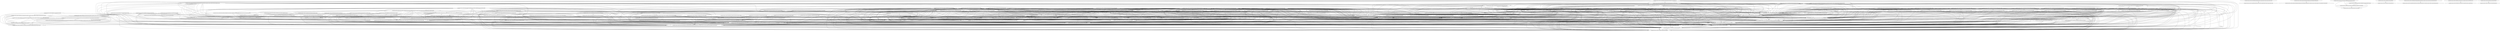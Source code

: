 digraph G {
  "org.apache.commons.math3.exception$NumberIsTooLargeException#NumberIsTooLargeException(org.apache.commons.math3.exception.util.Localizable,java.lang.Number,java.lang.Number,boolean)" -> "org.apache.commons.math3.exception$MathIllegalNumberException#MathIllegalNumberException(org.apache.commons.math3.exception.util.Localizable,java.lang.Number,java.lang.Object[])";
  "org.apache.commons.math3.exception$NumberIsTooLargeException#NumberIsTooLargeException(org.apache.commons.math3.exception.util.Localizable,java.lang.Number,java.lang.Number,boolean)" -> "org.apache.commons.math3.exception$MathIllegalArgumentException#MathIllegalArgumentException(org.apache.commons.math3.exception.util.Localizable,java.lang.Object[])";
  "org.apache.commons.math3.exception$MathIllegalNumberException#MathIllegalNumberException(org.apache.commons.math3.exception.util.Localizable,java.lang.Number,java.lang.Object[])" -> "org.apache.commons.math3.exception$MathIllegalArgumentException#MathIllegalArgumentException(org.apache.commons.math3.exception.util.Localizable,java.lang.Object[])";
  "org.apache.commons.math3.distribution$AbstractRealDistribution#AbstractRealDistribution(org.apache.commons.math3.random.RandomGenerator)" -> "org.apache.commons.math3.random$RandomDataGenerator#RandomDataGenerator()";
  "org.apache.commons.math3.distribution$AbstractRealDistribution#AbstractRealDistribution(org.apache.commons.math3.random.RandomGenerator)" -> "org.apache.commons.math3.random$RandomDataImpl#RandomDataImpl()";
  "org.apache.commons.math3.random$RandomDataImpl#RandomDataImpl()" -> "org.apache.commons.math3.random$RandomDataGenerator#RandomDataGenerator()";
  "org.apache.commons.math3.distribution$DiscreteRealDistribution#getNumericalMean()" -> "org.apache.commons.math3.util$Pair#getKey()";
  "org.apache.commons.math3.distribution$DiscreteRealDistribution#getNumericalMean()" -> "org.apache.commons.math3.util$Pair#Pair(java.lang.Object,java.lang.Object)";
  "org.apache.commons.math3.distribution$DiscreteRealDistribution#getNumericalMean()" -> "org.apache.commons.math3.util$Pair#getValue()";
  "org.apache.commons.math3.distribution$DiscreteRealDistribution#getNumericalMean()" -> "org.apache.commons.math3.distribution$DiscreteDistribution#getSamples()";
  "org.apache.commons.math3.distribution$DiscreteDistribution#getSamples()" -> "org.apache.commons.math3.util$Pair#Pair(java.lang.Object,java.lang.Object)";
  "org.apache.commons.math3.exception$NullArgumentException#NullArgumentException()" -> "org.apache.commons.math3.exception$MathIllegalArgumentException#MathIllegalArgumentException(org.apache.commons.math3.exception.util.Localizable,java.lang.Object[])";
  "org.apache.commons.math3.exception$NullArgumentException#NullArgumentException()" -> "org.apache.commons.math3.exception$NullArgumentException#NullArgumentException(org.apache.commons.math3.exception.util.Localizable,java.lang.Object[])";
  "org.apache.commons.math3.exception$NullArgumentException#NullArgumentException(org.apache.commons.math3.exception.util.Localizable,java.lang.Object[])" -> "org.apache.commons.math3.exception$MathIllegalArgumentException#MathIllegalArgumentException(org.apache.commons.math3.exception.util.Localizable,java.lang.Object[])";
  "org.apache.commons.math3.random$RandomDataGenerator#shuffle(int[],int)" -> "org.apache.commons.math3.exception$NumberIsTooLargeException#NumberIsTooLargeException(org.apache.commons.math3.exception.util.Localizable,java.lang.Number,java.lang.Number,boolean)";
  "org.apache.commons.math3.random$RandomDataGenerator#shuffle(int[],int)" -> "org.apache.commons.math3.random$RandomDataGenerator#getRan()";
  "org.apache.commons.math3.random$RandomDataGenerator#shuffle(int[],int)" -> "org.apache.commons.math3.random$Well19937c#Well19937c(long)";
  "org.apache.commons.math3.random$RandomDataGenerator#shuffle(int[],int)" -> "org.apache.commons.math3.random$AbstractWell#AbstractWell(int,int,int,int,long)";
  "org.apache.commons.math3.random$RandomDataGenerator#shuffle(int[],int)" -> "org.apache.commons.math3.random$Well19937c#next(int)";
  "org.apache.commons.math3.random$RandomDataGenerator#shuffle(int[],int)" -> "org.apache.commons.math3.exception$MathIllegalNumberException#MathIllegalNumberException(org.apache.commons.math3.exception.util.Localizable,java.lang.Number,java.lang.Object[])";
  "org.apache.commons.math3.random$RandomDataGenerator#shuffle(int[],int)" -> "org.apache.commons.math3.random$BitsStreamGenerator#nextDouble()";
  "org.apache.commons.math3.random$RandomDataGenerator#shuffle(int[],int)" -> "org.apache.commons.math3.random$AbstractWell#setSeed(long)";
  "org.apache.commons.math3.random$RandomDataGenerator#shuffle(int[],int)" -> "org.apache.commons.math3.random$BitsStreamGenerator#clear()";
  "org.apache.commons.math3.random$RandomDataGenerator#shuffle(int[],int)" -> "org.apache.commons.math3.random$AbstractWell#setSeed(int[])";
  "org.apache.commons.math3.random$RandomDataGenerator#shuffle(int[],int)" -> "org.apache.commons.math3.random$RandomDataGenerator#initRan()";
  "org.apache.commons.math3.random$RandomDataGenerator#shuffle(int[],int)" -> "org.apache.commons.math3.random$BitsStreamGenerator#BitsStreamGenerator()";
  "org.apache.commons.math3.random$RandomDataGenerator#shuffle(int[],int)" -> "org.apache.commons.math3.random$AbstractWell#AbstractWell(int,int,int,int,int[])";
  "org.apache.commons.math3.random$RandomDataGenerator#shuffle(int[],int)" -> "org.apache.commons.math3.random$RandomDataGenerator#nextInt(int,int)";
  "org.apache.commons.math3.random$RandomDataGenerator#shuffle(int[],int)" -> "org.apache.commons.math3.exception$MathIllegalArgumentException#MathIllegalArgumentException(org.apache.commons.math3.exception.util.Localizable,java.lang.Object[])";
  "org.apache.commons.math3.random$RandomDataGenerator#getRan()" -> "org.apache.commons.math3.random$Well19937c#Well19937c(long)";
  "org.apache.commons.math3.random$RandomDataGenerator#getRan()" -> "org.apache.commons.math3.random$AbstractWell#AbstractWell(int,int,int,int,long)";
  "org.apache.commons.math3.random$RandomDataGenerator#getRan()" -> "org.apache.commons.math3.random$AbstractWell#setSeed(long)";
  "org.apache.commons.math3.random$RandomDataGenerator#getRan()" -> "org.apache.commons.math3.random$BitsStreamGenerator#clear()";
  "org.apache.commons.math3.random$RandomDataGenerator#getRan()" -> "org.apache.commons.math3.random$AbstractWell#setSeed(int[])";
  "org.apache.commons.math3.random$RandomDataGenerator#getRan()" -> "org.apache.commons.math3.random$RandomDataGenerator#initRan()";
  "org.apache.commons.math3.random$RandomDataGenerator#getRan()" -> "org.apache.commons.math3.random$BitsStreamGenerator#BitsStreamGenerator()";
  "org.apache.commons.math3.random$RandomDataGenerator#getRan()" -> "org.apache.commons.math3.random$AbstractWell#AbstractWell(int,int,int,int,int[])";
  "org.apache.commons.math3.random$Well19937c#Well19937c(long)" -> "org.apache.commons.math3.random$AbstractWell#AbstractWell(int,int,int,int,long)";
  "org.apache.commons.math3.random$Well19937c#Well19937c(long)" -> "org.apache.commons.math3.random$AbstractWell#setSeed(long)";
  "org.apache.commons.math3.random$Well19937c#Well19937c(long)" -> "org.apache.commons.math3.random$BitsStreamGenerator#clear()";
  "org.apache.commons.math3.random$Well19937c#Well19937c(long)" -> "org.apache.commons.math3.random$AbstractWell#setSeed(int[])";
  "org.apache.commons.math3.random$Well19937c#Well19937c(long)" -> "org.apache.commons.math3.random$BitsStreamGenerator#BitsStreamGenerator()";
  "org.apache.commons.math3.random$Well19937c#Well19937c(long)" -> "org.apache.commons.math3.random$AbstractWell#AbstractWell(int,int,int,int,int[])";
  "org.apache.commons.math3.random$AbstractWell#AbstractWell(int,int,int,int,long)" -> "org.apache.commons.math3.random$AbstractWell#setSeed(long)";
  "org.apache.commons.math3.random$AbstractWell#AbstractWell(int,int,int,int,long)" -> "org.apache.commons.math3.random$BitsStreamGenerator#clear()";
  "org.apache.commons.math3.random$AbstractWell#AbstractWell(int,int,int,int,long)" -> "org.apache.commons.math3.random$AbstractWell#setSeed(int[])";
  "org.apache.commons.math3.random$AbstractWell#AbstractWell(int,int,int,int,long)" -> "org.apache.commons.math3.random$BitsStreamGenerator#BitsStreamGenerator()";
  "org.apache.commons.math3.random$AbstractWell#AbstractWell(int,int,int,int,long)" -> "org.apache.commons.math3.random$AbstractWell#AbstractWell(int,int,int,int,int[])";
  "org.apache.commons.math3.random$BitsStreamGenerator#nextDouble()" -> "org.apache.commons.math3.random$Well19937c#next(int)";
  "org.apache.commons.math3.random$AbstractWell#setSeed(long)" -> "org.apache.commons.math3.random$BitsStreamGenerator#clear()";
  "org.apache.commons.math3.random$AbstractWell#setSeed(long)" -> "org.apache.commons.math3.random$AbstractWell#setSeed(int[])";
  "org.apache.commons.math3.random$AbstractWell#setSeed(int[])" -> "org.apache.commons.math3.random$AbstractWell#setSeed(long)";
  "org.apache.commons.math3.random$AbstractWell#setSeed(int[])" -> "org.apache.commons.math3.random$BitsStreamGenerator#clear()";
  "org.apache.commons.math3.random$RandomDataGenerator#initRan()" -> "org.apache.commons.math3.random$Well19937c#Well19937c(long)";
  "org.apache.commons.math3.random$RandomDataGenerator#initRan()" -> "org.apache.commons.math3.random$AbstractWell#AbstractWell(int,int,int,int,long)";
  "org.apache.commons.math3.random$RandomDataGenerator#initRan()" -> "org.apache.commons.math3.random$AbstractWell#setSeed(long)";
  "org.apache.commons.math3.random$RandomDataGenerator#initRan()" -> "org.apache.commons.math3.random$BitsStreamGenerator#clear()";
  "org.apache.commons.math3.random$RandomDataGenerator#initRan()" -> "org.apache.commons.math3.random$AbstractWell#setSeed(int[])";
  "org.apache.commons.math3.random$RandomDataGenerator#initRan()" -> "org.apache.commons.math3.random$BitsStreamGenerator#BitsStreamGenerator()";
  "org.apache.commons.math3.random$RandomDataGenerator#initRan()" -> "org.apache.commons.math3.random$AbstractWell#AbstractWell(int,int,int,int,int[])";
  "org.apache.commons.math3.random$AbstractWell#AbstractWell(int,int,int,int,int[])" -> "org.apache.commons.math3.random$AbstractWell#setSeed(long)";
  "org.apache.commons.math3.random$AbstractWell#AbstractWell(int,int,int,int,int[])" -> "org.apache.commons.math3.random$BitsStreamGenerator#clear()";
  "org.apache.commons.math3.random$AbstractWell#AbstractWell(int,int,int,int,int[])" -> "org.apache.commons.math3.random$AbstractWell#setSeed(int[])";
  "org.apache.commons.math3.random$AbstractWell#AbstractWell(int,int,int,int,int[])" -> "org.apache.commons.math3.random$BitsStreamGenerator#BitsStreamGenerator()";
  "org.apache.commons.math3.random$RandomDataGenerator#nextInt(int,int)" -> "org.apache.commons.math3.exception$NumberIsTooLargeException#NumberIsTooLargeException(org.apache.commons.math3.exception.util.Localizable,java.lang.Number,java.lang.Number,boolean)";
  "org.apache.commons.math3.random$RandomDataGenerator#nextInt(int,int)" -> "org.apache.commons.math3.random$RandomDataGenerator#getRan()";
  "org.apache.commons.math3.random$RandomDataGenerator#nextInt(int,int)" -> "org.apache.commons.math3.random$Well19937c#Well19937c(long)";
  "org.apache.commons.math3.random$RandomDataGenerator#nextInt(int,int)" -> "org.apache.commons.math3.random$AbstractWell#AbstractWell(int,int,int,int,long)";
  "org.apache.commons.math3.random$RandomDataGenerator#nextInt(int,int)" -> "org.apache.commons.math3.random$Well19937c#next(int)";
  "org.apache.commons.math3.random$RandomDataGenerator#nextInt(int,int)" -> "org.apache.commons.math3.exception$MathIllegalNumberException#MathIllegalNumberException(org.apache.commons.math3.exception.util.Localizable,java.lang.Number,java.lang.Object[])";
  "org.apache.commons.math3.random$RandomDataGenerator#nextInt(int,int)" -> "org.apache.commons.math3.random$BitsStreamGenerator#nextDouble()";
  "org.apache.commons.math3.random$RandomDataGenerator#nextInt(int,int)" -> "org.apache.commons.math3.random$AbstractWell#setSeed(long)";
  "org.apache.commons.math3.random$RandomDataGenerator#nextInt(int,int)" -> "org.apache.commons.math3.random$BitsStreamGenerator#clear()";
  "org.apache.commons.math3.random$RandomDataGenerator#nextInt(int,int)" -> "org.apache.commons.math3.random$AbstractWell#setSeed(int[])";
  "org.apache.commons.math3.random$RandomDataGenerator#nextInt(int,int)" -> "org.apache.commons.math3.random$RandomDataGenerator#initRan()";
  "org.apache.commons.math3.random$RandomDataGenerator#nextInt(int,int)" -> "org.apache.commons.math3.random$BitsStreamGenerator#BitsStreamGenerator()";
  "org.apache.commons.math3.random$RandomDataGenerator#nextInt(int,int)" -> "org.apache.commons.math3.random$AbstractWell#AbstractWell(int,int,int,int,int[])";
  "org.apache.commons.math3.random$RandomDataGenerator#nextInt(int,int)" -> "org.apache.commons.math3.exception$MathIllegalArgumentException#MathIllegalArgumentException(org.apache.commons.math3.exception.util.Localizable,java.lang.Object[])";
  "org.apache.commons.math3.util$MathArrays$OrderDirection#<clinit>()" -> "org.apache.commons.math3.util$MathArrays$OrderDirection#MathArrays$OrderDirection(java.lang.String,int)";
  "org.apache.commons.math3.random$RandomDataImpl#reSeed(long)" -> "org.apache.commons.math3.random$RandomDataGenerator#getRan()";
  "org.apache.commons.math3.random$RandomDataImpl#reSeed(long)" -> "org.apache.commons.math3.random$Well19937c#Well19937c(long)";
  "org.apache.commons.math3.random$RandomDataImpl#reSeed(long)" -> "org.apache.commons.math3.random$RandomDataGenerator#reSeed(long)";
  "org.apache.commons.math3.random$RandomDataImpl#reSeed(long)" -> "org.apache.commons.math3.random$AbstractWell#AbstractWell(int,int,int,int,long)";
  "org.apache.commons.math3.random$RandomDataImpl#reSeed(long)" -> "org.apache.commons.math3.random$AbstractWell#setSeed(long)";
  "org.apache.commons.math3.random$RandomDataImpl#reSeed(long)" -> "org.apache.commons.math3.random$BitsStreamGenerator#clear()";
  "org.apache.commons.math3.random$RandomDataImpl#reSeed(long)" -> "org.apache.commons.math3.random$AbstractWell#setSeed(int[])";
  "org.apache.commons.math3.random$RandomDataImpl#reSeed(long)" -> "org.apache.commons.math3.random$RandomDataGenerator#initRan()";
  "org.apache.commons.math3.random$RandomDataImpl#reSeed(long)" -> "org.apache.commons.math3.random$BitsStreamGenerator#BitsStreamGenerator()";
  "org.apache.commons.math3.random$RandomDataImpl#reSeed(long)" -> "org.apache.commons.math3.random$AbstractWell#AbstractWell(int,int,int,int,int[])";
  "org.apache.commons.math3.random$RandomDataGenerator#reSeed(long)" -> "org.apache.commons.math3.random$RandomDataGenerator#getRan()";
  "org.apache.commons.math3.random$RandomDataGenerator#reSeed(long)" -> "org.apache.commons.math3.random$Well19937c#Well19937c(long)";
  "org.apache.commons.math3.random$RandomDataGenerator#reSeed(long)" -> "org.apache.commons.math3.random$AbstractWell#AbstractWell(int,int,int,int,long)";
  "org.apache.commons.math3.random$RandomDataGenerator#reSeed(long)" -> "org.apache.commons.math3.random$AbstractWell#setSeed(long)";
  "org.apache.commons.math3.random$RandomDataGenerator#reSeed(long)" -> "org.apache.commons.math3.random$BitsStreamGenerator#clear()";
  "org.apache.commons.math3.random$RandomDataGenerator#reSeed(long)" -> "org.apache.commons.math3.random$AbstractWell#setSeed(int[])";
  "org.apache.commons.math3.random$RandomDataGenerator#reSeed(long)" -> "org.apache.commons.math3.random$RandomDataGenerator#initRan()";
  "org.apache.commons.math3.random$RandomDataGenerator#reSeed(long)" -> "org.apache.commons.math3.random$BitsStreamGenerator#BitsStreamGenerator()";
  "org.apache.commons.math3.random$RandomDataGenerator#reSeed(long)" -> "org.apache.commons.math3.random$AbstractWell#AbstractWell(int,int,int,int,int[])";
  "org.apache.commons.math3.random$RandomDataImpl#setSecureAlgorithm(java.lang.String,java.lang.String)" -> "org.apache.commons.math3.random$RandomDataGenerator#setSecureAlgorithm(java.lang.String,java.lang.String)";
  "org.apache.commons.math3.util$MathArrays#linearCombination(double[],double[])" -> "org.apache.commons.math3.exception$MathIllegalNumberException#MathIllegalNumberException(org.apache.commons.math3.exception.util.Localizable,java.lang.Number,java.lang.Object[])";
  "org.apache.commons.math3.util$MathArrays#linearCombination(double[],double[])" -> "org.apache.commons.math3.exception$DimensionMismatchException#DimensionMismatchException(org.apache.commons.math3.exception.util.Localizable,int,int)";
  "org.apache.commons.math3.util$MathArrays#linearCombination(double[],double[])" -> "org.apache.commons.math3.exception$MathIllegalArgumentException#MathIllegalArgumentException(org.apache.commons.math3.exception.util.Localizable,java.lang.Object[])";
  "org.apache.commons.math3.util$MathArrays#linearCombination(double[],double[])" -> "org.apache.commons.math3.exception$DimensionMismatchException#DimensionMismatchException(int,int)";
  "org.apache.commons.math3.exception$DimensionMismatchException#DimensionMismatchException(org.apache.commons.math3.exception.util.Localizable,int,int)" -> "org.apache.commons.math3.exception$MathIllegalNumberException#MathIllegalNumberException(org.apache.commons.math3.exception.util.Localizable,java.lang.Number,java.lang.Object[])";
  "org.apache.commons.math3.exception$DimensionMismatchException#DimensionMismatchException(org.apache.commons.math3.exception.util.Localizable,int,int)" -> "org.apache.commons.math3.exception$MathIllegalArgumentException#MathIllegalArgumentException(org.apache.commons.math3.exception.util.Localizable,java.lang.Object[])";
  "org.apache.commons.math3.exception$DimensionMismatchException#DimensionMismatchException(int,int)" -> "org.apache.commons.math3.exception$MathIllegalNumberException#MathIllegalNumberException(org.apache.commons.math3.exception.util.Localizable,java.lang.Number,java.lang.Object[])";
  "org.apache.commons.math3.exception$DimensionMismatchException#DimensionMismatchException(int,int)" -> "org.apache.commons.math3.exception$DimensionMismatchException#DimensionMismatchException(org.apache.commons.math3.exception.util.Localizable,int,int)";
  "org.apache.commons.math3.exception$DimensionMismatchException#DimensionMismatchException(int,int)" -> "org.apache.commons.math3.exception$MathIllegalArgumentException#MathIllegalArgumentException(org.apache.commons.math3.exception.util.Localizable,java.lang.Object[])";
  "org.apache.commons.math3.random$RandomDataImpl#nextLong(long,long)" -> "org.apache.commons.math3.exception$NumberIsTooLargeException#NumberIsTooLargeException(org.apache.commons.math3.exception.util.Localizable,java.lang.Number,java.lang.Number,boolean)";
  "org.apache.commons.math3.random$RandomDataImpl#nextLong(long,long)" -> "org.apache.commons.math3.random$RandomDataGenerator#getRan()";
  "org.apache.commons.math3.random$RandomDataImpl#nextLong(long,long)" -> "org.apache.commons.math3.random$Well19937c#Well19937c(long)";
  "org.apache.commons.math3.random$RandomDataImpl#nextLong(long,long)" -> "org.apache.commons.math3.random$AbstractWell#AbstractWell(int,int,int,int,long)";
  "org.apache.commons.math3.random$RandomDataImpl#nextLong(long,long)" -> "org.apache.commons.math3.random$Well19937c#next(int)";
  "org.apache.commons.math3.random$RandomDataImpl#nextLong(long,long)" -> "org.apache.commons.math3.exception$MathIllegalNumberException#MathIllegalNumberException(org.apache.commons.math3.exception.util.Localizable,java.lang.Number,java.lang.Object[])";
  "org.apache.commons.math3.random$RandomDataImpl#nextLong(long,long)" -> "org.apache.commons.math3.random$BitsStreamGenerator#nextDouble()";
  "org.apache.commons.math3.random$RandomDataImpl#nextLong(long,long)" -> "org.apache.commons.math3.random$AbstractWell#setSeed(long)";
  "org.apache.commons.math3.random$RandomDataImpl#nextLong(long,long)" -> "org.apache.commons.math3.random$BitsStreamGenerator#clear()";
  "org.apache.commons.math3.random$RandomDataImpl#nextLong(long,long)" -> "org.apache.commons.math3.random$AbstractWell#setSeed(int[])";
  "org.apache.commons.math3.random$RandomDataImpl#nextLong(long,long)" -> "org.apache.commons.math3.random$RandomDataGenerator#initRan()";
  "org.apache.commons.math3.random$RandomDataImpl#nextLong(long,long)" -> "org.apache.commons.math3.random$BitsStreamGenerator#BitsStreamGenerator()";
  "org.apache.commons.math3.random$RandomDataImpl#nextLong(long,long)" -> "org.apache.commons.math3.random$AbstractWell#AbstractWell(int,int,int,int,int[])";
  "org.apache.commons.math3.random$RandomDataImpl#nextLong(long,long)" -> "org.apache.commons.math3.random$RandomDataGenerator#nextLong(long,long)";
  "org.apache.commons.math3.random$RandomDataImpl#nextLong(long,long)" -> "org.apache.commons.math3.exception$MathIllegalArgumentException#MathIllegalArgumentException(org.apache.commons.math3.exception.util.Localizable,java.lang.Object[])";
  "org.apache.commons.math3.random$RandomDataGenerator#nextLong(long,long)" -> "org.apache.commons.math3.exception$NumberIsTooLargeException#NumberIsTooLargeException(org.apache.commons.math3.exception.util.Localizable,java.lang.Number,java.lang.Number,boolean)";
  "org.apache.commons.math3.random$RandomDataGenerator#nextLong(long,long)" -> "org.apache.commons.math3.random$RandomDataGenerator#getRan()";
  "org.apache.commons.math3.random$RandomDataGenerator#nextLong(long,long)" -> "org.apache.commons.math3.random$Well19937c#Well19937c(long)";
  "org.apache.commons.math3.random$RandomDataGenerator#nextLong(long,long)" -> "org.apache.commons.math3.random$AbstractWell#AbstractWell(int,int,int,int,long)";
  "org.apache.commons.math3.random$RandomDataGenerator#nextLong(long,long)" -> "org.apache.commons.math3.random$Well19937c#next(int)";
  "org.apache.commons.math3.random$RandomDataGenerator#nextLong(long,long)" -> "org.apache.commons.math3.exception$MathIllegalNumberException#MathIllegalNumberException(org.apache.commons.math3.exception.util.Localizable,java.lang.Number,java.lang.Object[])";
  "org.apache.commons.math3.random$RandomDataGenerator#nextLong(long,long)" -> "org.apache.commons.math3.random$BitsStreamGenerator#nextDouble()";
  "org.apache.commons.math3.random$RandomDataGenerator#nextLong(long,long)" -> "org.apache.commons.math3.random$AbstractWell#setSeed(long)";
  "org.apache.commons.math3.random$RandomDataGenerator#nextLong(long,long)" -> "org.apache.commons.math3.random$BitsStreamGenerator#clear()";
  "org.apache.commons.math3.random$RandomDataGenerator#nextLong(long,long)" -> "org.apache.commons.math3.random$AbstractWell#setSeed(int[])";
  "org.apache.commons.math3.random$RandomDataGenerator#nextLong(long,long)" -> "org.apache.commons.math3.random$RandomDataGenerator#initRan()";
  "org.apache.commons.math3.random$RandomDataGenerator#nextLong(long,long)" -> "org.apache.commons.math3.random$BitsStreamGenerator#BitsStreamGenerator()";
  "org.apache.commons.math3.random$RandomDataGenerator#nextLong(long,long)" -> "org.apache.commons.math3.random$AbstractWell#AbstractWell(int,int,int,int,int[])";
  "org.apache.commons.math3.random$RandomDataGenerator#nextLong(long,long)" -> "org.apache.commons.math3.exception$MathIllegalArgumentException#MathIllegalArgumentException(org.apache.commons.math3.exception.util.Localizable,java.lang.Object[])";
  "org.apache.commons.math3.distribution$DiscreteRealDistribution#DiscreteRealDistribution(org.apache.commons.math3.random.RandomGenerator,double[],double[])" -> "org.apache.commons.math3.distribution$AbstractRealDistribution#AbstractRealDistribution(org.apache.commons.math3.random.RandomGenerator)";
  "org.apache.commons.math3.distribution$DiscreteRealDistribution#DiscreteRealDistribution(org.apache.commons.math3.random.RandomGenerator,double[],double[])" -> "org.apache.commons.math3.exception$MathArithmeticException#MathArithmeticException(org.apache.commons.math3.exception.util.Localizable,java.lang.Object[])";
  "org.apache.commons.math3.distribution$DiscreteRealDistribution#DiscreteRealDistribution(org.apache.commons.math3.random.RandomGenerator,double[],double[])" -> "org.apache.commons.math3.util$Pair#getKey()";
  "org.apache.commons.math3.distribution$DiscreteRealDistribution#DiscreteRealDistribution(org.apache.commons.math3.random.RandomGenerator,double[],double[])" -> "org.apache.commons.math3.random$RandomDataGenerator#RandomDataGenerator()";
  "org.apache.commons.math3.distribution$DiscreteRealDistribution#DiscreteRealDistribution(org.apache.commons.math3.random.RandomGenerator,double[],double[])" -> "org.apache.commons.math3.util$Pair#Pair(java.lang.Object,java.lang.Object)";
  "org.apache.commons.math3.distribution$DiscreteRealDistribution#DiscreteRealDistribution(org.apache.commons.math3.random.RandomGenerator,double[],double[])" -> "org.apache.commons.math3.exception$NumberIsTooSmallException#NumberIsTooSmallException(java.lang.Number,java.lang.Number,boolean)";
  "org.apache.commons.math3.distribution$DiscreteRealDistribution#DiscreteRealDistribution(org.apache.commons.math3.random.RandomGenerator,double[],double[])" -> "org.apache.commons.math3.util$MathArrays#normalizeArray(double[],double)";
  "org.apache.commons.math3.distribution$DiscreteRealDistribution#DiscreteRealDistribution(org.apache.commons.math3.random.RandomGenerator,double[],double[])" -> "org.apache.commons.math3.distribution$DiscreteDistribution#DiscreteDistribution(org.apache.commons.math3.random.RandomGenerator,java.util.List)";
  "org.apache.commons.math3.distribution$DiscreteRealDistribution#DiscreteRealDistribution(org.apache.commons.math3.random.RandomGenerator,double[],double[])" -> "org.apache.commons.math3.util$Pair#getValue()";
  "org.apache.commons.math3.distribution$DiscreteRealDistribution#DiscreteRealDistribution(org.apache.commons.math3.random.RandomGenerator,double[],double[])" -> "org.apache.commons.math3.exception$NumberIsTooSmallException#NumberIsTooSmallException(org.apache.commons.math3.exception.util.Localizable,java.lang.Number,java.lang.Number,boolean)";
  "org.apache.commons.math3.distribution$DiscreteRealDistribution#DiscreteRealDistribution(org.apache.commons.math3.random.RandomGenerator,double[],double[])" -> "org.apache.commons.math3.exception$NotPositiveException#NotPositiveException(java.lang.Number)";
  "org.apache.commons.math3.distribution$DiscreteRealDistribution#DiscreteRealDistribution(org.apache.commons.math3.random.RandomGenerator,double[],double[])" -> "org.apache.commons.math3.exception$MathIllegalNumberException#MathIllegalNumberException(org.apache.commons.math3.exception.util.Localizable,java.lang.Number,java.lang.Object[])";
  "org.apache.commons.math3.distribution$DiscreteRealDistribution#DiscreteRealDistribution(org.apache.commons.math3.random.RandomGenerator,double[],double[])" -> "org.apache.commons.math3.random$RandomDataImpl#RandomDataImpl()";
  "org.apache.commons.math3.distribution$DiscreteRealDistribution#DiscreteRealDistribution(org.apache.commons.math3.random.RandomGenerator,double[],double[])" -> "org.apache.commons.math3.exception$DimensionMismatchException#DimensionMismatchException(org.apache.commons.math3.exception.util.Localizable,int,int)";
  "org.apache.commons.math3.distribution$DiscreteRealDistribution#DiscreteRealDistribution(org.apache.commons.math3.random.RandomGenerator,double[],double[])" -> "org.apache.commons.math3.exception$MathIllegalArgumentException#MathIllegalArgumentException(org.apache.commons.math3.exception.util.Localizable,java.lang.Object[])";
  "org.apache.commons.math3.distribution$DiscreteRealDistribution#DiscreteRealDistribution(org.apache.commons.math3.random.RandomGenerator,double[],double[])" -> "org.apache.commons.math3.exception$DimensionMismatchException#DimensionMismatchException(int,int)";
  "org.apache.commons.math3.exception$NumberIsTooSmallException#NumberIsTooSmallException(java.lang.Number,java.lang.Number,boolean)" -> "org.apache.commons.math3.exception$NumberIsTooSmallException#NumberIsTooSmallException(org.apache.commons.math3.exception.util.Localizable,java.lang.Number,java.lang.Number,boolean)";
  "org.apache.commons.math3.exception$NumberIsTooSmallException#NumberIsTooSmallException(java.lang.Number,java.lang.Number,boolean)" -> "org.apache.commons.math3.exception$MathIllegalNumberException#MathIllegalNumberException(org.apache.commons.math3.exception.util.Localizable,java.lang.Number,java.lang.Object[])";
  "org.apache.commons.math3.exception$NumberIsTooSmallException#NumberIsTooSmallException(java.lang.Number,java.lang.Number,boolean)" -> "org.apache.commons.math3.exception$MathIllegalArgumentException#MathIllegalArgumentException(org.apache.commons.math3.exception.util.Localizable,java.lang.Object[])";
  "org.apache.commons.math3.util$MathArrays#normalizeArray(double[],double)" -> "org.apache.commons.math3.exception$MathArithmeticException#MathArithmeticException(org.apache.commons.math3.exception.util.Localizable,java.lang.Object[])";
  "org.apache.commons.math3.util$MathArrays#normalizeArray(double[],double)" -> "org.apache.commons.math3.exception$MathIllegalArgumentException#MathIllegalArgumentException(org.apache.commons.math3.exception.util.Localizable,java.lang.Object[])";
  "org.apache.commons.math3.distribution$DiscreteDistribution#DiscreteDistribution(org.apache.commons.math3.random.RandomGenerator,java.util.List)" -> "org.apache.commons.math3.exception$MathArithmeticException#MathArithmeticException(org.apache.commons.math3.exception.util.Localizable,java.lang.Object[])";
  "org.apache.commons.math3.distribution$DiscreteDistribution#DiscreteDistribution(org.apache.commons.math3.random.RandomGenerator,java.util.List)" -> "org.apache.commons.math3.util$Pair#getKey()";
  "org.apache.commons.math3.distribution$DiscreteDistribution#DiscreteDistribution(org.apache.commons.math3.random.RandomGenerator,java.util.List)" -> "org.apache.commons.math3.exception$NumberIsTooSmallException#NumberIsTooSmallException(java.lang.Number,java.lang.Number,boolean)";
  "org.apache.commons.math3.distribution$DiscreteDistribution#DiscreteDistribution(org.apache.commons.math3.random.RandomGenerator,java.util.List)" -> "org.apache.commons.math3.util$MathArrays#normalizeArray(double[],double)";
  "org.apache.commons.math3.distribution$DiscreteDistribution#DiscreteDistribution(org.apache.commons.math3.random.RandomGenerator,java.util.List)" -> "org.apache.commons.math3.util$Pair#getValue()";
  "org.apache.commons.math3.distribution$DiscreteDistribution#DiscreteDistribution(org.apache.commons.math3.random.RandomGenerator,java.util.List)" -> "org.apache.commons.math3.exception$NumberIsTooSmallException#NumberIsTooSmallException(org.apache.commons.math3.exception.util.Localizable,java.lang.Number,java.lang.Number,boolean)";
  "org.apache.commons.math3.distribution$DiscreteDistribution#DiscreteDistribution(org.apache.commons.math3.random.RandomGenerator,java.util.List)" -> "org.apache.commons.math3.exception$NotPositiveException#NotPositiveException(java.lang.Number)";
  "org.apache.commons.math3.distribution$DiscreteDistribution#DiscreteDistribution(org.apache.commons.math3.random.RandomGenerator,java.util.List)" -> "org.apache.commons.math3.exception$MathIllegalNumberException#MathIllegalNumberException(org.apache.commons.math3.exception.util.Localizable,java.lang.Number,java.lang.Object[])";
  "org.apache.commons.math3.distribution$DiscreteDistribution#DiscreteDistribution(org.apache.commons.math3.random.RandomGenerator,java.util.List)" -> "org.apache.commons.math3.exception$MathIllegalArgumentException#MathIllegalArgumentException(org.apache.commons.math3.exception.util.Localizable,java.lang.Object[])";
  "org.apache.commons.math3.exception$NumberIsTooSmallException#NumberIsTooSmallException(org.apache.commons.math3.exception.util.Localizable,java.lang.Number,java.lang.Number,boolean)" -> "org.apache.commons.math3.exception$MathIllegalNumberException#MathIllegalNumberException(org.apache.commons.math3.exception.util.Localizable,java.lang.Number,java.lang.Object[])";
  "org.apache.commons.math3.exception$NumberIsTooSmallException#NumberIsTooSmallException(org.apache.commons.math3.exception.util.Localizable,java.lang.Number,java.lang.Number,boolean)" -> "org.apache.commons.math3.exception$MathIllegalArgumentException#MathIllegalArgumentException(org.apache.commons.math3.exception.util.Localizable,java.lang.Object[])";
  "org.apache.commons.math3.exception$NotPositiveException#NotPositiveException(java.lang.Number)" -> "org.apache.commons.math3.exception$NumberIsTooSmallException#NumberIsTooSmallException(java.lang.Number,java.lang.Number,boolean)";
  "org.apache.commons.math3.exception$NotPositiveException#NotPositiveException(java.lang.Number)" -> "org.apache.commons.math3.exception$NumberIsTooSmallException#NumberIsTooSmallException(org.apache.commons.math3.exception.util.Localizable,java.lang.Number,java.lang.Number,boolean)";
  "org.apache.commons.math3.exception$NotPositiveException#NotPositiveException(java.lang.Number)" -> "org.apache.commons.math3.exception$MathIllegalNumberException#MathIllegalNumberException(org.apache.commons.math3.exception.util.Localizable,java.lang.Number,java.lang.Object[])";
  "org.apache.commons.math3.exception$NotPositiveException#NotPositiveException(java.lang.Number)" -> "org.apache.commons.math3.exception$MathIllegalArgumentException#MathIllegalArgumentException(org.apache.commons.math3.exception.util.Localizable,java.lang.Object[])";
  "org.apache.commons.math3.distribution$DiscreteRealDistribution#sample()" -> "org.apache.commons.math3.random$Well19937c#next(int)";
  "org.apache.commons.math3.distribution$DiscreteRealDistribution#sample()" -> "org.apache.commons.math3.distribution$DiscreteDistribution#sample()";
  "org.apache.commons.math3.distribution$DiscreteRealDistribution#sample()" -> "org.apache.commons.math3.random$BitsStreamGenerator#nextDouble()";
  "org.apache.commons.math3.distribution$DiscreteDistribution#sample()" -> "org.apache.commons.math3.random$Well19937c#next(int)";
  "org.apache.commons.math3.distribution$DiscreteDistribution#sample()" -> "org.apache.commons.math3.random$BitsStreamGenerator#nextDouble()";
  "org.apache.commons.math3.random$RandomDataImpl#nextHypergeometric(int,int,int)" -> "org.apache.commons.math3.random$RandomDataGenerator#getRan()";
  "org.apache.commons.math3.random$RandomDataImpl#nextHypergeometric(int,int,int)" -> "org.apache.commons.math3.random$Well19937c#Well19937c(long)";
  "org.apache.commons.math3.random$RandomDataImpl#nextHypergeometric(int,int,int)" -> "org.apache.commons.math3.random$RandomDataGenerator#nextHypergeometric(int,int,int)";
  "org.apache.commons.math3.random$RandomDataImpl#nextHypergeometric(int,int,int)" -> "org.apache.commons.math3.random$AbstractWell#AbstractWell(int,int,int,int,long)";
  "org.apache.commons.math3.random$RandomDataImpl#nextHypergeometric(int,int,int)" -> "org.apache.commons.math3.random$AbstractWell#setSeed(long)";
  "org.apache.commons.math3.random$RandomDataImpl#nextHypergeometric(int,int,int)" -> "org.apache.commons.math3.random$BitsStreamGenerator#clear()";
  "org.apache.commons.math3.random$RandomDataImpl#nextHypergeometric(int,int,int)" -> "org.apache.commons.math3.random$AbstractWell#setSeed(int[])";
  "org.apache.commons.math3.random$RandomDataImpl#nextHypergeometric(int,int,int)" -> "org.apache.commons.math3.random$RandomDataGenerator#initRan()";
  "org.apache.commons.math3.random$RandomDataImpl#nextHypergeometric(int,int,int)" -> "org.apache.commons.math3.random$BitsStreamGenerator#BitsStreamGenerator()";
  "org.apache.commons.math3.random$RandomDataImpl#nextHypergeometric(int,int,int)" -> "org.apache.commons.math3.random$AbstractWell#AbstractWell(int,int,int,int,int[])";
  "org.apache.commons.math3.random$RandomDataGenerator#nextHypergeometric(int,int,int)" -> "org.apache.commons.math3.random$RandomDataGenerator#getRan()";
  "org.apache.commons.math3.random$RandomDataGenerator#nextHypergeometric(int,int,int)" -> "org.apache.commons.math3.random$Well19937c#Well19937c(long)";
  "org.apache.commons.math3.random$RandomDataGenerator#nextHypergeometric(int,int,int)" -> "org.apache.commons.math3.random$AbstractWell#AbstractWell(int,int,int,int,long)";
  "org.apache.commons.math3.random$RandomDataGenerator#nextHypergeometric(int,int,int)" -> "org.apache.commons.math3.random$AbstractWell#setSeed(long)";
  "org.apache.commons.math3.random$RandomDataGenerator#nextHypergeometric(int,int,int)" -> "org.apache.commons.math3.random$BitsStreamGenerator#clear()";
  "org.apache.commons.math3.random$RandomDataGenerator#nextHypergeometric(int,int,int)" -> "org.apache.commons.math3.random$AbstractWell#setSeed(int[])";
  "org.apache.commons.math3.random$RandomDataGenerator#nextHypergeometric(int,int,int)" -> "org.apache.commons.math3.random$RandomDataGenerator#initRan()";
  "org.apache.commons.math3.random$RandomDataGenerator#nextHypergeometric(int,int,int)" -> "org.apache.commons.math3.random$BitsStreamGenerator#BitsStreamGenerator()";
  "org.apache.commons.math3.random$RandomDataGenerator#nextHypergeometric(int,int,int)" -> "org.apache.commons.math3.random$AbstractWell#AbstractWell(int,int,int,int,int[])";
  "org.apache.commons.math3.random$RandomDataImpl#nextT(double)" -> "org.apache.commons.math3.distribution$DiscreteRealDistribution#getNumericalMean()";
  "org.apache.commons.math3.random$RandomDataImpl#nextT(double)" -> "org.apache.commons.math3.random$RandomDataGenerator#getRan()";
  "org.apache.commons.math3.random$RandomDataImpl#nextT(double)" -> "org.apache.commons.math3.util$Pair#getKey()";
  "org.apache.commons.math3.random$RandomDataImpl#nextT(double)" -> "org.apache.commons.math3.util$Pair#Pair(java.lang.Object,java.lang.Object)";
  "org.apache.commons.math3.random$RandomDataImpl#nextT(double)" -> "org.apache.commons.math3.distribution$DiscreteRealDistribution#getNumericalVariance()";
  "org.apache.commons.math3.random$RandomDataImpl#nextT(double)" -> "org.apache.commons.math3.random$Well19937c#Well19937c(long)";
  "org.apache.commons.math3.random$RandomDataImpl#nextT(double)" -> "org.apache.commons.math3.distribution$DiscreteRealDistribution#getSupportUpperBound()";
  "org.apache.commons.math3.random$RandomDataImpl#nextT(double)" -> "org.apache.commons.math3.util$Pair#getValue()";
  "org.apache.commons.math3.random$RandomDataImpl#nextT(double)" -> "org.apache.commons.math3.exception$OutOfRangeException#OutOfRangeException(java.lang.Number,java.lang.Number,java.lang.Number)";
  "org.apache.commons.math3.random$RandomDataImpl#nextT(double)" -> "org.apache.commons.math3.random$AbstractWell#AbstractWell(int,int,int,int,long)";
  "org.apache.commons.math3.random$RandomDataImpl#nextT(double)" -> "org.apache.commons.math3.exception$OutOfRangeException#OutOfRangeException(org.apache.commons.math3.exception.util.Localizable,java.lang.Number,java.lang.Number,java.lang.Number)";
  "org.apache.commons.math3.random$RandomDataImpl#nextT(double)" -> "org.apache.commons.math3.random$Well19937c#next(int)";
  "org.apache.commons.math3.random$RandomDataImpl#nextT(double)" -> "org.apache.commons.math3.exception$MathIllegalNumberException#MathIllegalNumberException(org.apache.commons.math3.exception.util.Localizable,java.lang.Number,java.lang.Object[])";
  "org.apache.commons.math3.random$RandomDataImpl#nextT(double)" -> "org.apache.commons.math3.distribution$DiscreteDistribution#getSamples()";
  "org.apache.commons.math3.random$RandomDataImpl#nextT(double)" -> "org.apache.commons.math3.random$BitsStreamGenerator#nextDouble()";
  "org.apache.commons.math3.random$RandomDataImpl#nextT(double)" -> "org.apache.commons.math3.random$AbstractWell#setSeed(long)";
  "org.apache.commons.math3.random$RandomDataImpl#nextT(double)" -> "org.apache.commons.math3.random$BitsStreamGenerator#clear()";
  "org.apache.commons.math3.random$RandomDataImpl#nextT(double)" -> "org.apache.commons.math3.random$AbstractWell#setSeed(int[])";
  "org.apache.commons.math3.random$RandomDataImpl#nextT(double)" -> "org.apache.commons.math3.random$RandomDataGenerator#nextT(double)";
  "org.apache.commons.math3.random$RandomDataImpl#nextT(double)" -> "org.apache.commons.math3.distribution$DiscreteRealDistribution#getSupportLowerBound()";
  "org.apache.commons.math3.random$RandomDataImpl#nextT(double)" -> "org.apache.commons.math3.distribution$AbstractRealDistribution#getSolverAbsoluteAccuracy()";
  "org.apache.commons.math3.random$RandomDataImpl#nextT(double)" -> "org.apache.commons.math3.random$RandomDataGenerator#initRan()";
  "org.apache.commons.math3.random$RandomDataImpl#nextT(double)" -> "org.apache.commons.math3.random$BitsStreamGenerator#BitsStreamGenerator()";
  "org.apache.commons.math3.random$RandomDataImpl#nextT(double)" -> "org.apache.commons.math3.distribution$AbstractRealDistribution#inverseCumulativeProbability(double)";
  "org.apache.commons.math3.random$RandomDataImpl#nextT(double)" -> "org.apache.commons.math3.random$AbstractWell#AbstractWell(int,int,int,int,int[])";
  "org.apache.commons.math3.random$RandomDataImpl#nextT(double)" -> "org.apache.commons.math3.distribution$AbstractRealDistribution#sample()";
  "org.apache.commons.math3.random$RandomDataImpl#nextT(double)" -> "org.apache.commons.math3.distribution$DiscreteRealDistribution#isSupportConnected()";
  "org.apache.commons.math3.random$RandomDataImpl#nextT(double)" -> "org.apache.commons.math3.exception$MathIllegalArgumentException#MathIllegalArgumentException(org.apache.commons.math3.exception.util.Localizable,java.lang.Object[])";
  "org.apache.commons.math3.random$RandomDataImpl#nextT(double)" -> "org.apache.commons.math3.distribution$DiscreteRealDistribution#cumulativeProbability(double)";
  "org.apache.commons.math3.distribution$DiscreteRealDistribution#getNumericalVariance()" -> "org.apache.commons.math3.util$Pair#getKey()";
  "org.apache.commons.math3.distribution$DiscreteRealDistribution#getNumericalVariance()" -> "org.apache.commons.math3.util$Pair#Pair(java.lang.Object,java.lang.Object)";
  "org.apache.commons.math3.distribution$DiscreteRealDistribution#getNumericalVariance()" -> "org.apache.commons.math3.util$Pair#getValue()";
  "org.apache.commons.math3.distribution$DiscreteRealDistribution#getNumericalVariance()" -> "org.apache.commons.math3.distribution$DiscreteDistribution#getSamples()";
  "org.apache.commons.math3.distribution$DiscreteRealDistribution#getSupportUpperBound()" -> "org.apache.commons.math3.util$Pair#getKey()";
  "org.apache.commons.math3.distribution$DiscreteRealDistribution#getSupportUpperBound()" -> "org.apache.commons.math3.util$Pair#Pair(java.lang.Object,java.lang.Object)";
  "org.apache.commons.math3.distribution$DiscreteRealDistribution#getSupportUpperBound()" -> "org.apache.commons.math3.util$Pair#getValue()";
  "org.apache.commons.math3.distribution$DiscreteRealDistribution#getSupportUpperBound()" -> "org.apache.commons.math3.distribution$DiscreteDistribution#getSamples()";
  "org.apache.commons.math3.exception$OutOfRangeException#OutOfRangeException(java.lang.Number,java.lang.Number,java.lang.Number)" -> "org.apache.commons.math3.exception$OutOfRangeException#OutOfRangeException(org.apache.commons.math3.exception.util.Localizable,java.lang.Number,java.lang.Number,java.lang.Number)";
  "org.apache.commons.math3.exception$OutOfRangeException#OutOfRangeException(java.lang.Number,java.lang.Number,java.lang.Number)" -> "org.apache.commons.math3.exception$MathIllegalNumberException#MathIllegalNumberException(org.apache.commons.math3.exception.util.Localizable,java.lang.Number,java.lang.Object[])";
  "org.apache.commons.math3.exception$OutOfRangeException#OutOfRangeException(java.lang.Number,java.lang.Number,java.lang.Number)" -> "org.apache.commons.math3.exception$MathIllegalArgumentException#MathIllegalArgumentException(org.apache.commons.math3.exception.util.Localizable,java.lang.Object[])";
  "org.apache.commons.math3.exception$OutOfRangeException#OutOfRangeException(org.apache.commons.math3.exception.util.Localizable,java.lang.Number,java.lang.Number,java.lang.Number)" -> "org.apache.commons.math3.exception$MathIllegalNumberException#MathIllegalNumberException(org.apache.commons.math3.exception.util.Localizable,java.lang.Number,java.lang.Object[])";
  "org.apache.commons.math3.exception$OutOfRangeException#OutOfRangeException(org.apache.commons.math3.exception.util.Localizable,java.lang.Number,java.lang.Number,java.lang.Number)" -> "org.apache.commons.math3.exception$MathIllegalArgumentException#MathIllegalArgumentException(org.apache.commons.math3.exception.util.Localizable,java.lang.Object[])";
  "org.apache.commons.math3.random$RandomDataGenerator#nextT(double)" -> "org.apache.commons.math3.distribution$DiscreteRealDistribution#getNumericalMean()";
  "org.apache.commons.math3.random$RandomDataGenerator#nextT(double)" -> "org.apache.commons.math3.random$RandomDataGenerator#getRan()";
  "org.apache.commons.math3.random$RandomDataGenerator#nextT(double)" -> "org.apache.commons.math3.util$Pair#getKey()";
  "org.apache.commons.math3.random$RandomDataGenerator#nextT(double)" -> "org.apache.commons.math3.util$Pair#Pair(java.lang.Object,java.lang.Object)";
  "org.apache.commons.math3.random$RandomDataGenerator#nextT(double)" -> "org.apache.commons.math3.distribution$DiscreteRealDistribution#getNumericalVariance()";
  "org.apache.commons.math3.random$RandomDataGenerator#nextT(double)" -> "org.apache.commons.math3.random$Well19937c#Well19937c(long)";
  "org.apache.commons.math3.random$RandomDataGenerator#nextT(double)" -> "org.apache.commons.math3.distribution$DiscreteRealDistribution#getSupportUpperBound()";
  "org.apache.commons.math3.random$RandomDataGenerator#nextT(double)" -> "org.apache.commons.math3.util$Pair#getValue()";
  "org.apache.commons.math3.random$RandomDataGenerator#nextT(double)" -> "org.apache.commons.math3.exception$OutOfRangeException#OutOfRangeException(java.lang.Number,java.lang.Number,java.lang.Number)";
  "org.apache.commons.math3.random$RandomDataGenerator#nextT(double)" -> "org.apache.commons.math3.random$AbstractWell#AbstractWell(int,int,int,int,long)";
  "org.apache.commons.math3.random$RandomDataGenerator#nextT(double)" -> "org.apache.commons.math3.exception$OutOfRangeException#OutOfRangeException(org.apache.commons.math3.exception.util.Localizable,java.lang.Number,java.lang.Number,java.lang.Number)";
  "org.apache.commons.math3.random$RandomDataGenerator#nextT(double)" -> "org.apache.commons.math3.random$Well19937c#next(int)";
  "org.apache.commons.math3.random$RandomDataGenerator#nextT(double)" -> "org.apache.commons.math3.exception$MathIllegalNumberException#MathIllegalNumberException(org.apache.commons.math3.exception.util.Localizable,java.lang.Number,java.lang.Object[])";
  "org.apache.commons.math3.random$RandomDataGenerator#nextT(double)" -> "org.apache.commons.math3.distribution$DiscreteDistribution#getSamples()";
  "org.apache.commons.math3.random$RandomDataGenerator#nextT(double)" -> "org.apache.commons.math3.random$BitsStreamGenerator#nextDouble()";
  "org.apache.commons.math3.random$RandomDataGenerator#nextT(double)" -> "org.apache.commons.math3.random$AbstractWell#setSeed(long)";
  "org.apache.commons.math3.random$RandomDataGenerator#nextT(double)" -> "org.apache.commons.math3.random$BitsStreamGenerator#clear()";
  "org.apache.commons.math3.random$RandomDataGenerator#nextT(double)" -> "org.apache.commons.math3.random$AbstractWell#setSeed(int[])";
  "org.apache.commons.math3.random$RandomDataGenerator#nextT(double)" -> "org.apache.commons.math3.distribution$DiscreteRealDistribution#getSupportLowerBound()";
  "org.apache.commons.math3.random$RandomDataGenerator#nextT(double)" -> "org.apache.commons.math3.distribution$AbstractRealDistribution#getSolverAbsoluteAccuracy()";
  "org.apache.commons.math3.random$RandomDataGenerator#nextT(double)" -> "org.apache.commons.math3.random$RandomDataGenerator#initRan()";
  "org.apache.commons.math3.random$RandomDataGenerator#nextT(double)" -> "org.apache.commons.math3.random$BitsStreamGenerator#BitsStreamGenerator()";
  "org.apache.commons.math3.random$RandomDataGenerator#nextT(double)" -> "org.apache.commons.math3.distribution$AbstractRealDistribution#inverseCumulativeProbability(double)";
  "org.apache.commons.math3.random$RandomDataGenerator#nextT(double)" -> "org.apache.commons.math3.random$AbstractWell#AbstractWell(int,int,int,int,int[])";
  "org.apache.commons.math3.random$RandomDataGenerator#nextT(double)" -> "org.apache.commons.math3.distribution$AbstractRealDistribution#sample()";
  "org.apache.commons.math3.random$RandomDataGenerator#nextT(double)" -> "org.apache.commons.math3.distribution$DiscreteRealDistribution#isSupportConnected()";
  "org.apache.commons.math3.random$RandomDataGenerator#nextT(double)" -> "org.apache.commons.math3.exception$MathIllegalArgumentException#MathIllegalArgumentException(org.apache.commons.math3.exception.util.Localizable,java.lang.Object[])";
  "org.apache.commons.math3.random$RandomDataGenerator#nextT(double)" -> "org.apache.commons.math3.distribution$DiscreteRealDistribution#cumulativeProbability(double)";
  "org.apache.commons.math3.distribution$DiscreteRealDistribution#getSupportLowerBound()" -> "org.apache.commons.math3.util$Pair#getKey()";
  "org.apache.commons.math3.distribution$DiscreteRealDistribution#getSupportLowerBound()" -> "org.apache.commons.math3.util$Pair#Pair(java.lang.Object,java.lang.Object)";
  "org.apache.commons.math3.distribution$DiscreteRealDistribution#getSupportLowerBound()" -> "org.apache.commons.math3.util$Pair#getValue()";
  "org.apache.commons.math3.distribution$DiscreteRealDistribution#getSupportLowerBound()" -> "org.apache.commons.math3.distribution$DiscreteDistribution#getSamples()";
  "org.apache.commons.math3.distribution$AbstractRealDistribution#inverseCumulativeProbability(double)" -> "org.apache.commons.math3.distribution$DiscreteRealDistribution#getNumericalMean()";
  "org.apache.commons.math3.distribution$AbstractRealDistribution#inverseCumulativeProbability(double)" -> "org.apache.commons.math3.util$Pair#getKey()";
  "org.apache.commons.math3.distribution$AbstractRealDistribution#inverseCumulativeProbability(double)" -> "org.apache.commons.math3.util$Pair#Pair(java.lang.Object,java.lang.Object)";
  "org.apache.commons.math3.distribution$AbstractRealDistribution#inverseCumulativeProbability(double)" -> "org.apache.commons.math3.distribution$DiscreteRealDistribution#getNumericalVariance()";
  "org.apache.commons.math3.distribution$AbstractRealDistribution#inverseCumulativeProbability(double)" -> "org.apache.commons.math3.distribution$DiscreteRealDistribution#getSupportUpperBound()";
  "org.apache.commons.math3.distribution$AbstractRealDistribution#inverseCumulativeProbability(double)" -> "org.apache.commons.math3.util$Pair#getValue()";
  "org.apache.commons.math3.distribution$AbstractRealDistribution#inverseCumulativeProbability(double)" -> "org.apache.commons.math3.exception$OutOfRangeException#OutOfRangeException(java.lang.Number,java.lang.Number,java.lang.Number)";
  "org.apache.commons.math3.distribution$AbstractRealDistribution#inverseCumulativeProbability(double)" -> "org.apache.commons.math3.exception$OutOfRangeException#OutOfRangeException(org.apache.commons.math3.exception.util.Localizable,java.lang.Number,java.lang.Number,java.lang.Number)";
  "org.apache.commons.math3.distribution$AbstractRealDistribution#inverseCumulativeProbability(double)" -> "org.apache.commons.math3.exception$MathIllegalNumberException#MathIllegalNumberException(org.apache.commons.math3.exception.util.Localizable,java.lang.Number,java.lang.Object[])";
  "org.apache.commons.math3.distribution$AbstractRealDistribution#inverseCumulativeProbability(double)" -> "org.apache.commons.math3.distribution$DiscreteDistribution#getSamples()";
  "org.apache.commons.math3.distribution$AbstractRealDistribution#inverseCumulativeProbability(double)" -> "org.apache.commons.math3.distribution$DiscreteRealDistribution#getSupportLowerBound()";
  "org.apache.commons.math3.distribution$AbstractRealDistribution#inverseCumulativeProbability(double)" -> "org.apache.commons.math3.distribution$AbstractRealDistribution#getSolverAbsoluteAccuracy()";
  "org.apache.commons.math3.distribution$AbstractRealDistribution#inverseCumulativeProbability(double)" -> "org.apache.commons.math3.distribution$DiscreteRealDistribution#isSupportConnected()";
  "org.apache.commons.math3.distribution$AbstractRealDistribution#inverseCumulativeProbability(double)" -> "org.apache.commons.math3.exception$MathIllegalArgumentException#MathIllegalArgumentException(org.apache.commons.math3.exception.util.Localizable,java.lang.Object[])";
  "org.apache.commons.math3.distribution$AbstractRealDistribution#inverseCumulativeProbability(double)" -> "org.apache.commons.math3.distribution$DiscreteRealDistribution#cumulativeProbability(double)";
  "org.apache.commons.math3.distribution$AbstractRealDistribution#sample()" -> "org.apache.commons.math3.distribution$DiscreteRealDistribution#getNumericalMean()";
  "org.apache.commons.math3.distribution$AbstractRealDistribution#sample()" -> "org.apache.commons.math3.util$Pair#getKey()";
  "org.apache.commons.math3.distribution$AbstractRealDistribution#sample()" -> "org.apache.commons.math3.util$Pair#Pair(java.lang.Object,java.lang.Object)";
  "org.apache.commons.math3.distribution$AbstractRealDistribution#sample()" -> "org.apache.commons.math3.distribution$DiscreteRealDistribution#getNumericalVariance()";
  "org.apache.commons.math3.distribution$AbstractRealDistribution#sample()" -> "org.apache.commons.math3.distribution$DiscreteRealDistribution#getSupportUpperBound()";
  "org.apache.commons.math3.distribution$AbstractRealDistribution#sample()" -> "org.apache.commons.math3.util$Pair#getValue()";
  "org.apache.commons.math3.distribution$AbstractRealDistribution#sample()" -> "org.apache.commons.math3.exception$OutOfRangeException#OutOfRangeException(java.lang.Number,java.lang.Number,java.lang.Number)";
  "org.apache.commons.math3.distribution$AbstractRealDistribution#sample()" -> "org.apache.commons.math3.exception$OutOfRangeException#OutOfRangeException(org.apache.commons.math3.exception.util.Localizable,java.lang.Number,java.lang.Number,java.lang.Number)";
  "org.apache.commons.math3.distribution$AbstractRealDistribution#sample()" -> "org.apache.commons.math3.random$Well19937c#next(int)";
  "org.apache.commons.math3.distribution$AbstractRealDistribution#sample()" -> "org.apache.commons.math3.exception$MathIllegalNumberException#MathIllegalNumberException(org.apache.commons.math3.exception.util.Localizable,java.lang.Number,java.lang.Object[])";
  "org.apache.commons.math3.distribution$AbstractRealDistribution#sample()" -> "org.apache.commons.math3.distribution$DiscreteDistribution#getSamples()";
  "org.apache.commons.math3.distribution$AbstractRealDistribution#sample()" -> "org.apache.commons.math3.random$BitsStreamGenerator#nextDouble()";
  "org.apache.commons.math3.distribution$AbstractRealDistribution#sample()" -> "org.apache.commons.math3.distribution$DiscreteRealDistribution#getSupportLowerBound()";
  "org.apache.commons.math3.distribution$AbstractRealDistribution#sample()" -> "org.apache.commons.math3.distribution$AbstractRealDistribution#getSolverAbsoluteAccuracy()";
  "org.apache.commons.math3.distribution$AbstractRealDistribution#sample()" -> "org.apache.commons.math3.distribution$AbstractRealDistribution#inverseCumulativeProbability(double)";
  "org.apache.commons.math3.distribution$AbstractRealDistribution#sample()" -> "org.apache.commons.math3.distribution$DiscreteRealDistribution#isSupportConnected()";
  "org.apache.commons.math3.distribution$AbstractRealDistribution#sample()" -> "org.apache.commons.math3.exception$MathIllegalArgumentException#MathIllegalArgumentException(org.apache.commons.math3.exception.util.Localizable,java.lang.Object[])";
  "org.apache.commons.math3.distribution$AbstractRealDistribution#sample()" -> "org.apache.commons.math3.distribution$DiscreteRealDistribution#cumulativeProbability(double)";
  "org.apache.commons.math3.distribution$DiscreteRealDistribution#cumulativeProbability(double)" -> "org.apache.commons.math3.util$Pair#getKey()";
  "org.apache.commons.math3.distribution$DiscreteRealDistribution#cumulativeProbability(double)" -> "org.apache.commons.math3.util$Pair#Pair(java.lang.Object,java.lang.Object)";
  "org.apache.commons.math3.distribution$DiscreteRealDistribution#cumulativeProbability(double)" -> "org.apache.commons.math3.util$Pair#getValue()";
  "org.apache.commons.math3.distribution$DiscreteRealDistribution#cumulativeProbability(double)" -> "org.apache.commons.math3.distribution$DiscreteDistribution#getSamples()";
  "org.apache.commons.math3.util$MathArrays#checkNonNegative(long[])" -> "org.apache.commons.math3.exception$NumberIsTooSmallException#NumberIsTooSmallException(java.lang.Number,java.lang.Number,boolean)";
  "org.apache.commons.math3.util$MathArrays#checkNonNegative(long[])" -> "org.apache.commons.math3.exception$NumberIsTooSmallException#NumberIsTooSmallException(org.apache.commons.math3.exception.util.Localizable,java.lang.Number,java.lang.Number,boolean)";
  "org.apache.commons.math3.util$MathArrays#checkNonNegative(long[])" -> "org.apache.commons.math3.exception$NotPositiveException#NotPositiveException(java.lang.Number)";
  "org.apache.commons.math3.util$MathArrays#checkNonNegative(long[])" -> "org.apache.commons.math3.exception$MathIllegalNumberException#MathIllegalNumberException(org.apache.commons.math3.exception.util.Localizable,java.lang.Number,java.lang.Object[])";
  "org.apache.commons.math3.util$MathArrays#checkNonNegative(long[])" -> "org.apache.commons.math3.exception$MathIllegalArgumentException#MathIllegalArgumentException(org.apache.commons.math3.exception.util.Localizable,java.lang.Object[])";
  "org.apache.commons.math3.random$RandomDataImpl#nextGaussian(double,double)" -> "org.apache.commons.math3.random$RandomDataGenerator#getRan()";
  "org.apache.commons.math3.random$RandomDataImpl#nextGaussian(double,double)" -> "org.apache.commons.math3.random$BitsStreamGenerator#nextGaussian()";
  "org.apache.commons.math3.random$RandomDataImpl#nextGaussian(double,double)" -> "org.apache.commons.math3.random$Well19937c#Well19937c(long)";
  "org.apache.commons.math3.random$RandomDataImpl#nextGaussian(double,double)" -> "org.apache.commons.math3.exception$NumberIsTooSmallException#NumberIsTooSmallException(org.apache.commons.math3.exception.util.Localizable,java.lang.Number,java.lang.Number,boolean)";
  "org.apache.commons.math3.random$RandomDataImpl#nextGaussian(double,double)" -> "org.apache.commons.math3.random$AbstractWell#AbstractWell(int,int,int,int,long)";
  "org.apache.commons.math3.random$RandomDataImpl#nextGaussian(double,double)" -> "org.apache.commons.math3.random$Well19937c#next(int)";
  "org.apache.commons.math3.random$RandomDataImpl#nextGaussian(double,double)" -> "org.apache.commons.math3.exception$MathIllegalNumberException#MathIllegalNumberException(org.apache.commons.math3.exception.util.Localizable,java.lang.Number,java.lang.Object[])";
  "org.apache.commons.math3.random$RandomDataImpl#nextGaussian(double,double)" -> "org.apache.commons.math3.random$BitsStreamGenerator#nextDouble()";
  "org.apache.commons.math3.random$RandomDataImpl#nextGaussian(double,double)" -> "org.apache.commons.math3.random$AbstractWell#setSeed(long)";
  "org.apache.commons.math3.random$RandomDataImpl#nextGaussian(double,double)" -> "org.apache.commons.math3.random$BitsStreamGenerator#clear()";
  "org.apache.commons.math3.random$RandomDataImpl#nextGaussian(double,double)" -> "org.apache.commons.math3.random$AbstractWell#setSeed(int[])";
  "org.apache.commons.math3.random$RandomDataImpl#nextGaussian(double,double)" -> "org.apache.commons.math3.random$RandomDataGenerator#initRan()";
  "org.apache.commons.math3.random$RandomDataImpl#nextGaussian(double,double)" -> "org.apache.commons.math3.random$BitsStreamGenerator#BitsStreamGenerator()";
  "org.apache.commons.math3.random$RandomDataImpl#nextGaussian(double,double)" -> "org.apache.commons.math3.random$AbstractWell#AbstractWell(int,int,int,int,int[])";
  "org.apache.commons.math3.random$RandomDataImpl#nextGaussian(double,double)" -> "org.apache.commons.math3.exception$NotStrictlyPositiveException#NotStrictlyPositiveException(org.apache.commons.math3.exception.util.Localizable,java.lang.Number)";
  "org.apache.commons.math3.random$RandomDataImpl#nextGaussian(double,double)" -> "org.apache.commons.math3.random$RandomDataGenerator#nextGaussian(double,double)";
  "org.apache.commons.math3.random$RandomDataImpl#nextGaussian(double,double)" -> "org.apache.commons.math3.exception$MathIllegalArgumentException#MathIllegalArgumentException(org.apache.commons.math3.exception.util.Localizable,java.lang.Object[])";
  "org.apache.commons.math3.random$BitsStreamGenerator#nextGaussian()" -> "org.apache.commons.math3.random$Well19937c#next(int)";
  "org.apache.commons.math3.random$BitsStreamGenerator#nextGaussian()" -> "org.apache.commons.math3.random$BitsStreamGenerator#nextDouble()";
  "org.apache.commons.math3.exception$NotStrictlyPositiveException#NotStrictlyPositiveException(org.apache.commons.math3.exception.util.Localizable,java.lang.Number)" -> "org.apache.commons.math3.exception$NumberIsTooSmallException#NumberIsTooSmallException(org.apache.commons.math3.exception.util.Localizable,java.lang.Number,java.lang.Number,boolean)";
  "org.apache.commons.math3.exception$NotStrictlyPositiveException#NotStrictlyPositiveException(org.apache.commons.math3.exception.util.Localizable,java.lang.Number)" -> "org.apache.commons.math3.exception$MathIllegalNumberException#MathIllegalNumberException(org.apache.commons.math3.exception.util.Localizable,java.lang.Number,java.lang.Object[])";
  "org.apache.commons.math3.exception$NotStrictlyPositiveException#NotStrictlyPositiveException(org.apache.commons.math3.exception.util.Localizable,java.lang.Number)" -> "org.apache.commons.math3.exception$MathIllegalArgumentException#MathIllegalArgumentException(org.apache.commons.math3.exception.util.Localizable,java.lang.Object[])";
  "org.apache.commons.math3.random$RandomDataGenerator#nextGaussian(double,double)" -> "org.apache.commons.math3.random$RandomDataGenerator#getRan()";
  "org.apache.commons.math3.random$RandomDataGenerator#nextGaussian(double,double)" -> "org.apache.commons.math3.random$BitsStreamGenerator#nextGaussian()";
  "org.apache.commons.math3.random$RandomDataGenerator#nextGaussian(double,double)" -> "org.apache.commons.math3.random$Well19937c#Well19937c(long)";
  "org.apache.commons.math3.random$RandomDataGenerator#nextGaussian(double,double)" -> "org.apache.commons.math3.exception$NumberIsTooSmallException#NumberIsTooSmallException(org.apache.commons.math3.exception.util.Localizable,java.lang.Number,java.lang.Number,boolean)";
  "org.apache.commons.math3.random$RandomDataGenerator#nextGaussian(double,double)" -> "org.apache.commons.math3.random$AbstractWell#AbstractWell(int,int,int,int,long)";
  "org.apache.commons.math3.random$RandomDataGenerator#nextGaussian(double,double)" -> "org.apache.commons.math3.random$Well19937c#next(int)";
  "org.apache.commons.math3.random$RandomDataGenerator#nextGaussian(double,double)" -> "org.apache.commons.math3.exception$MathIllegalNumberException#MathIllegalNumberException(org.apache.commons.math3.exception.util.Localizable,java.lang.Number,java.lang.Object[])";
  "org.apache.commons.math3.random$RandomDataGenerator#nextGaussian(double,double)" -> "org.apache.commons.math3.random$BitsStreamGenerator#nextDouble()";
  "org.apache.commons.math3.random$RandomDataGenerator#nextGaussian(double,double)" -> "org.apache.commons.math3.random$AbstractWell#setSeed(long)";
  "org.apache.commons.math3.random$RandomDataGenerator#nextGaussian(double,double)" -> "org.apache.commons.math3.random$BitsStreamGenerator#clear()";
  "org.apache.commons.math3.random$RandomDataGenerator#nextGaussian(double,double)" -> "org.apache.commons.math3.random$AbstractWell#setSeed(int[])";
  "org.apache.commons.math3.random$RandomDataGenerator#nextGaussian(double,double)" -> "org.apache.commons.math3.random$RandomDataGenerator#initRan()";
  "org.apache.commons.math3.random$RandomDataGenerator#nextGaussian(double,double)" -> "org.apache.commons.math3.random$BitsStreamGenerator#BitsStreamGenerator()";
  "org.apache.commons.math3.random$RandomDataGenerator#nextGaussian(double,double)" -> "org.apache.commons.math3.random$AbstractWell#AbstractWell(int,int,int,int,int[])";
  "org.apache.commons.math3.random$RandomDataGenerator#nextGaussian(double,double)" -> "org.apache.commons.math3.exception$NotStrictlyPositiveException#NotStrictlyPositiveException(org.apache.commons.math3.exception.util.Localizable,java.lang.Number)";
  "org.apache.commons.math3.random$RandomDataGenerator#nextGaussian(double,double)" -> "org.apache.commons.math3.exception$MathIllegalArgumentException#MathIllegalArgumentException(org.apache.commons.math3.exception.util.Localizable,java.lang.Object[])";
  "org.apache.commons.math3.exception$MathIllegalStateException#MathIllegalStateException()" -> "org.apache.commons.math3.exception$MathIllegalStateException#MathIllegalStateException(org.apache.commons.math3.exception.util.Localizable,java.lang.Object[])";
  "org.apache.commons.math3.random$RandomDataImpl#nextUniform(double,double)" -> "org.apache.commons.math3.exception$NumberIsTooLargeException#NumberIsTooLargeException(org.apache.commons.math3.exception.util.Localizable,java.lang.Number,java.lang.Number,boolean)";
  "org.apache.commons.math3.random$RandomDataImpl#nextUniform(double,double)" -> "org.apache.commons.math3.random$RandomDataGenerator#getRan()";
  "org.apache.commons.math3.random$RandomDataImpl#nextUniform(double,double)" -> "org.apache.commons.math3.random$RandomDataGenerator#nextUniform(double,double,boolean)";
  "org.apache.commons.math3.random$RandomDataImpl#nextUniform(double,double)" -> "org.apache.commons.math3.exception$NotFiniteNumberException#NotFiniteNumberException(org.apache.commons.math3.exception.util.Localizable,java.lang.Number,java.lang.Object[])";
  "org.apache.commons.math3.random$RandomDataImpl#nextUniform(double,double)" -> "org.apache.commons.math3.random$RandomDataGenerator#nextUniform(double,double)";
  "org.apache.commons.math3.random$RandomDataImpl#nextUniform(double,double)" -> "org.apache.commons.math3.random$Well19937c#Well19937c(long)";
  "org.apache.commons.math3.random$RandomDataImpl#nextUniform(double,double)" -> "org.apache.commons.math3.exception$NotANumberException#NotANumberException()";
  "org.apache.commons.math3.random$RandomDataImpl#nextUniform(double,double)" -> "org.apache.commons.math3.random$AbstractWell#AbstractWell(int,int,int,int,long)";
  "org.apache.commons.math3.random$RandomDataImpl#nextUniform(double,double)" -> "org.apache.commons.math3.random$Well19937c#next(int)";
  "org.apache.commons.math3.random$RandomDataImpl#nextUniform(double,double)" -> "org.apache.commons.math3.exception$MathIllegalNumberException#MathIllegalNumberException(org.apache.commons.math3.exception.util.Localizable,java.lang.Number,java.lang.Object[])";
  "org.apache.commons.math3.random$RandomDataImpl#nextUniform(double,double)" -> "org.apache.commons.math3.random$BitsStreamGenerator#nextDouble()";
  "org.apache.commons.math3.random$RandomDataImpl#nextUniform(double,double)" -> "org.apache.commons.math3.random$AbstractWell#setSeed(long)";
  "org.apache.commons.math3.random$RandomDataImpl#nextUniform(double,double)" -> "org.apache.commons.math3.random$BitsStreamGenerator#clear()";
  "org.apache.commons.math3.random$RandomDataImpl#nextUniform(double,double)" -> "org.apache.commons.math3.random$AbstractWell#setSeed(int[])";
  "org.apache.commons.math3.random$RandomDataImpl#nextUniform(double,double)" -> "org.apache.commons.math3.random$RandomDataGenerator#initRan()";
  "org.apache.commons.math3.random$RandomDataImpl#nextUniform(double,double)" -> "org.apache.commons.math3.random$BitsStreamGenerator#BitsStreamGenerator()";
  "org.apache.commons.math3.random$RandomDataImpl#nextUniform(double,double)" -> "org.apache.commons.math3.random$AbstractWell#AbstractWell(int,int,int,int,int[])";
  "org.apache.commons.math3.random$RandomDataImpl#nextUniform(double,double)" -> "org.apache.commons.math3.exception$MathIllegalArgumentException#MathIllegalArgumentException(org.apache.commons.math3.exception.util.Localizable,java.lang.Object[])";
  "org.apache.commons.math3.random$RandomDataGenerator#nextUniform(double,double,boolean)" -> "org.apache.commons.math3.exception$NumberIsTooLargeException#NumberIsTooLargeException(org.apache.commons.math3.exception.util.Localizable,java.lang.Number,java.lang.Number,boolean)";
  "org.apache.commons.math3.random$RandomDataGenerator#nextUniform(double,double,boolean)" -> "org.apache.commons.math3.random$RandomDataGenerator#getRan()";
  "org.apache.commons.math3.random$RandomDataGenerator#nextUniform(double,double,boolean)" -> "org.apache.commons.math3.exception$NotFiniteNumberException#NotFiniteNumberException(org.apache.commons.math3.exception.util.Localizable,java.lang.Number,java.lang.Object[])";
  "org.apache.commons.math3.random$RandomDataGenerator#nextUniform(double,double,boolean)" -> "org.apache.commons.math3.random$Well19937c#Well19937c(long)";
  "org.apache.commons.math3.random$RandomDataGenerator#nextUniform(double,double,boolean)" -> "org.apache.commons.math3.exception$NotANumberException#NotANumberException()";
  "org.apache.commons.math3.random$RandomDataGenerator#nextUniform(double,double,boolean)" -> "org.apache.commons.math3.random$AbstractWell#AbstractWell(int,int,int,int,long)";
  "org.apache.commons.math3.random$RandomDataGenerator#nextUniform(double,double,boolean)" -> "org.apache.commons.math3.random$Well19937c#next(int)";
  "org.apache.commons.math3.random$RandomDataGenerator#nextUniform(double,double,boolean)" -> "org.apache.commons.math3.exception$MathIllegalNumberException#MathIllegalNumberException(org.apache.commons.math3.exception.util.Localizable,java.lang.Number,java.lang.Object[])";
  "org.apache.commons.math3.random$RandomDataGenerator#nextUniform(double,double,boolean)" -> "org.apache.commons.math3.random$BitsStreamGenerator#nextDouble()";
  "org.apache.commons.math3.random$RandomDataGenerator#nextUniform(double,double,boolean)" -> "org.apache.commons.math3.random$AbstractWell#setSeed(long)";
  "org.apache.commons.math3.random$RandomDataGenerator#nextUniform(double,double,boolean)" -> "org.apache.commons.math3.random$BitsStreamGenerator#clear()";
  "org.apache.commons.math3.random$RandomDataGenerator#nextUniform(double,double,boolean)" -> "org.apache.commons.math3.random$AbstractWell#setSeed(int[])";
  "org.apache.commons.math3.random$RandomDataGenerator#nextUniform(double,double,boolean)" -> "org.apache.commons.math3.random$RandomDataGenerator#initRan()";
  "org.apache.commons.math3.random$RandomDataGenerator#nextUniform(double,double,boolean)" -> "org.apache.commons.math3.random$BitsStreamGenerator#BitsStreamGenerator()";
  "org.apache.commons.math3.random$RandomDataGenerator#nextUniform(double,double,boolean)" -> "org.apache.commons.math3.random$AbstractWell#AbstractWell(int,int,int,int,int[])";
  "org.apache.commons.math3.random$RandomDataGenerator#nextUniform(double,double,boolean)" -> "org.apache.commons.math3.exception$MathIllegalArgumentException#MathIllegalArgumentException(org.apache.commons.math3.exception.util.Localizable,java.lang.Object[])";
  "org.apache.commons.math3.exception$NotFiniteNumberException#NotFiniteNumberException(org.apache.commons.math3.exception.util.Localizable,java.lang.Number,java.lang.Object[])" -> "org.apache.commons.math3.exception$MathIllegalNumberException#MathIllegalNumberException(org.apache.commons.math3.exception.util.Localizable,java.lang.Number,java.lang.Object[])";
  "org.apache.commons.math3.exception$NotFiniteNumberException#NotFiniteNumberException(org.apache.commons.math3.exception.util.Localizable,java.lang.Number,java.lang.Object[])" -> "org.apache.commons.math3.exception$MathIllegalArgumentException#MathIllegalArgumentException(org.apache.commons.math3.exception.util.Localizable,java.lang.Object[])";
  "org.apache.commons.math3.random$RandomDataGenerator#nextUniform(double,double)" -> "org.apache.commons.math3.exception$NumberIsTooLargeException#NumberIsTooLargeException(org.apache.commons.math3.exception.util.Localizable,java.lang.Number,java.lang.Number,boolean)";
  "org.apache.commons.math3.random$RandomDataGenerator#nextUniform(double,double)" -> "org.apache.commons.math3.random$RandomDataGenerator#getRan()";
  "org.apache.commons.math3.random$RandomDataGenerator#nextUniform(double,double)" -> "org.apache.commons.math3.random$RandomDataGenerator#nextUniform(double,double,boolean)";
  "org.apache.commons.math3.random$RandomDataGenerator#nextUniform(double,double)" -> "org.apache.commons.math3.exception$NotFiniteNumberException#NotFiniteNumberException(org.apache.commons.math3.exception.util.Localizable,java.lang.Number,java.lang.Object[])";
  "org.apache.commons.math3.random$RandomDataGenerator#nextUniform(double,double)" -> "org.apache.commons.math3.random$Well19937c#Well19937c(long)";
  "org.apache.commons.math3.random$RandomDataGenerator#nextUniform(double,double)" -> "org.apache.commons.math3.exception$NotANumberException#NotANumberException()";
  "org.apache.commons.math3.random$RandomDataGenerator#nextUniform(double,double)" -> "org.apache.commons.math3.random$AbstractWell#AbstractWell(int,int,int,int,long)";
  "org.apache.commons.math3.random$RandomDataGenerator#nextUniform(double,double)" -> "org.apache.commons.math3.random$Well19937c#next(int)";
  "org.apache.commons.math3.random$RandomDataGenerator#nextUniform(double,double)" -> "org.apache.commons.math3.exception$MathIllegalNumberException#MathIllegalNumberException(org.apache.commons.math3.exception.util.Localizable,java.lang.Number,java.lang.Object[])";
  "org.apache.commons.math3.random$RandomDataGenerator#nextUniform(double,double)" -> "org.apache.commons.math3.random$BitsStreamGenerator#nextDouble()";
  "org.apache.commons.math3.random$RandomDataGenerator#nextUniform(double,double)" -> "org.apache.commons.math3.random$AbstractWell#setSeed(long)";
  "org.apache.commons.math3.random$RandomDataGenerator#nextUniform(double,double)" -> "org.apache.commons.math3.random$BitsStreamGenerator#clear()";
  "org.apache.commons.math3.random$RandomDataGenerator#nextUniform(double,double)" -> "org.apache.commons.math3.random$AbstractWell#setSeed(int[])";
  "org.apache.commons.math3.random$RandomDataGenerator#nextUniform(double,double)" -> "org.apache.commons.math3.random$RandomDataGenerator#initRan()";
  "org.apache.commons.math3.random$RandomDataGenerator#nextUniform(double,double)" -> "org.apache.commons.math3.random$BitsStreamGenerator#BitsStreamGenerator()";
  "org.apache.commons.math3.random$RandomDataGenerator#nextUniform(double,double)" -> "org.apache.commons.math3.random$AbstractWell#AbstractWell(int,int,int,int,int[])";
  "org.apache.commons.math3.random$RandomDataGenerator#nextUniform(double,double)" -> "org.apache.commons.math3.exception$MathIllegalArgumentException#MathIllegalArgumentException(org.apache.commons.math3.exception.util.Localizable,java.lang.Object[])";
  "org.apache.commons.math3.exception$NotANumberException#NotANumberException()" -> "org.apache.commons.math3.exception$MathIllegalNumberException#MathIllegalNumberException(org.apache.commons.math3.exception.util.Localizable,java.lang.Number,java.lang.Object[])";
  "org.apache.commons.math3.exception$NotANumberException#NotANumberException()" -> "org.apache.commons.math3.exception$MathIllegalArgumentException#MathIllegalArgumentException(org.apache.commons.math3.exception.util.Localizable,java.lang.Object[])";
  "org.apache.commons.math3.util$MathArrays#checkOrder(double[],org.apache.commons.math3.util.MathArrays$OrderDirection,boolean)" -> "org.apache.commons.math3.util$MathArrays$OrderDirection#<clinit>()";
  "org.apache.commons.math3.util$MathArrays#checkOrder(double[],org.apache.commons.math3.util.MathArrays$OrderDirection,boolean)" -> "org.apache.commons.math3.util$MathArrays$OrderDirection#MathArrays$OrderDirection(java.lang.String,int)";
  "org.apache.commons.math3.util$MathArrays#checkOrder(double[],org.apache.commons.math3.util.MathArrays$OrderDirection,boolean)" -> "org.apache.commons.math3.exception$MathIllegalNumberException#MathIllegalNumberException(org.apache.commons.math3.exception.util.Localizable,java.lang.Number,java.lang.Object[])";
  "org.apache.commons.math3.util$MathArrays#checkOrder(double[],org.apache.commons.math3.util.MathArrays$OrderDirection,boolean)" -> "org.apache.commons.math3.exception$NonMonotonicSequenceException#NonMonotonicSequenceException(java.lang.Number,java.lang.Number,int,org.apache.commons.math3.util.MathArrays$OrderDirection,boolean)";
  "org.apache.commons.math3.util$MathArrays#checkOrder(double[],org.apache.commons.math3.util.MathArrays$OrderDirection,boolean)" -> "org.apache.commons.math3.exception$MathIllegalArgumentException#MathIllegalArgumentException(org.apache.commons.math3.exception.util.Localizable,java.lang.Object[])";
  "org.apache.commons.math3.util$MathArrays#checkOrder(double[],org.apache.commons.math3.util.MathArrays$OrderDirection,boolean)" -> "org.apache.commons.math3.util$MathArrays#checkOrder(double[],org.apache.commons.math3.util.MathArrays$OrderDirection,boolean,boolean)";
  "org.apache.commons.math3.exception$NonMonotonicSequenceException#NonMonotonicSequenceException(java.lang.Number,java.lang.Number,int,org.apache.commons.math3.util.MathArrays$OrderDirection,boolean)" -> "org.apache.commons.math3.util$MathArrays$OrderDirection#<clinit>()";
  "org.apache.commons.math3.exception$NonMonotonicSequenceException#NonMonotonicSequenceException(java.lang.Number,java.lang.Number,int,org.apache.commons.math3.util.MathArrays$OrderDirection,boolean)" -> "org.apache.commons.math3.util$MathArrays$OrderDirection#MathArrays$OrderDirection(java.lang.String,int)";
  "org.apache.commons.math3.exception$NonMonotonicSequenceException#NonMonotonicSequenceException(java.lang.Number,java.lang.Number,int,org.apache.commons.math3.util.MathArrays$OrderDirection,boolean)" -> "org.apache.commons.math3.exception$MathIllegalNumberException#MathIllegalNumberException(org.apache.commons.math3.exception.util.Localizable,java.lang.Number,java.lang.Object[])";
  "org.apache.commons.math3.exception$NonMonotonicSequenceException#NonMonotonicSequenceException(java.lang.Number,java.lang.Number,int,org.apache.commons.math3.util.MathArrays$OrderDirection,boolean)" -> "org.apache.commons.math3.exception$MathIllegalArgumentException#MathIllegalArgumentException(org.apache.commons.math3.exception.util.Localizable,java.lang.Object[])";
  "org.apache.commons.math3.util$MathArrays#checkOrder(double[],org.apache.commons.math3.util.MathArrays$OrderDirection,boolean,boolean)" -> "org.apache.commons.math3.util$MathArrays$OrderDirection#<clinit>()";
  "org.apache.commons.math3.util$MathArrays#checkOrder(double[],org.apache.commons.math3.util.MathArrays$OrderDirection,boolean,boolean)" -> "org.apache.commons.math3.util$MathArrays$OrderDirection#MathArrays$OrderDirection(java.lang.String,int)";
  "org.apache.commons.math3.util$MathArrays#checkOrder(double[],org.apache.commons.math3.util.MathArrays$OrderDirection,boolean,boolean)" -> "org.apache.commons.math3.exception$MathIllegalNumberException#MathIllegalNumberException(org.apache.commons.math3.exception.util.Localizable,java.lang.Number,java.lang.Object[])";
  "org.apache.commons.math3.util$MathArrays#checkOrder(double[],org.apache.commons.math3.util.MathArrays$OrderDirection,boolean,boolean)" -> "org.apache.commons.math3.exception$NonMonotonicSequenceException#NonMonotonicSequenceException(java.lang.Number,java.lang.Number,int,org.apache.commons.math3.util.MathArrays$OrderDirection,boolean)";
  "org.apache.commons.math3.util$MathArrays#checkOrder(double[],org.apache.commons.math3.util.MathArrays$OrderDirection,boolean,boolean)" -> "org.apache.commons.math3.exception$MathIllegalArgumentException#MathIllegalArgumentException(org.apache.commons.math3.exception.util.Localizable,java.lang.Object[])";
  "org.apache.commons.math3.random$BitsStreamGenerator#nextInt(int)" -> "org.apache.commons.math3.exception$NumberIsTooSmallException#NumberIsTooSmallException(java.lang.Number,java.lang.Number,boolean)";
  "org.apache.commons.math3.random$BitsStreamGenerator#nextInt(int)" -> "org.apache.commons.math3.exception$NumberIsTooSmallException#NumberIsTooSmallException(org.apache.commons.math3.exception.util.Localizable,java.lang.Number,java.lang.Number,boolean)";
  "org.apache.commons.math3.random$BitsStreamGenerator#nextInt(int)" -> "org.apache.commons.math3.exception$NotStrictlyPositiveException#NotStrictlyPositiveException(java.lang.Number)";
  "org.apache.commons.math3.random$BitsStreamGenerator#nextInt(int)" -> "org.apache.commons.math3.random$Well19937c#next(int)";
  "org.apache.commons.math3.random$BitsStreamGenerator#nextInt(int)" -> "org.apache.commons.math3.exception$MathIllegalNumberException#MathIllegalNumberException(org.apache.commons.math3.exception.util.Localizable,java.lang.Number,java.lang.Object[])";
  "org.apache.commons.math3.random$BitsStreamGenerator#nextInt(int)" -> "org.apache.commons.math3.exception$MathIllegalArgumentException#MathIllegalArgumentException(org.apache.commons.math3.exception.util.Localizable,java.lang.Object[])";
  "org.apache.commons.math3.exception$NotStrictlyPositiveException#NotStrictlyPositiveException(java.lang.Number)" -> "org.apache.commons.math3.exception$NumberIsTooSmallException#NumberIsTooSmallException(java.lang.Number,java.lang.Number,boolean)";
  "org.apache.commons.math3.exception$NotStrictlyPositiveException#NotStrictlyPositiveException(java.lang.Number)" -> "org.apache.commons.math3.exception$NumberIsTooSmallException#NumberIsTooSmallException(org.apache.commons.math3.exception.util.Localizable,java.lang.Number,java.lang.Number,boolean)";
  "org.apache.commons.math3.exception$NotStrictlyPositiveException#NotStrictlyPositiveException(java.lang.Number)" -> "org.apache.commons.math3.exception$MathIllegalNumberException#MathIllegalNumberException(org.apache.commons.math3.exception.util.Localizable,java.lang.Number,java.lang.Object[])";
  "org.apache.commons.math3.exception$NotStrictlyPositiveException#NotStrictlyPositiveException(java.lang.Number)" -> "org.apache.commons.math3.exception$MathIllegalArgumentException#MathIllegalArgumentException(org.apache.commons.math3.exception.util.Localizable,java.lang.Object[])";
  "org.apache.commons.math3.random$RandomDataImpl#nextInversionDeviate(org.apache.commons.math3.distribution.RealDistribution)" -> "org.apache.commons.math3.exception$NumberIsTooLargeException#NumberIsTooLargeException(org.apache.commons.math3.exception.util.Localizable,java.lang.Number,java.lang.Number,boolean)";
  "org.apache.commons.math3.random$RandomDataImpl#nextInversionDeviate(org.apache.commons.math3.distribution.RealDistribution)" -> "org.apache.commons.math3.distribution$DiscreteRealDistribution#getNumericalMean()";
  "org.apache.commons.math3.random$RandomDataImpl#nextInversionDeviate(org.apache.commons.math3.distribution.RealDistribution)" -> "org.apache.commons.math3.random$RandomDataGenerator#getRan()";
  "org.apache.commons.math3.random$RandomDataImpl#nextInversionDeviate(org.apache.commons.math3.distribution.RealDistribution)" -> "org.apache.commons.math3.util$Pair#getKey()";
  "org.apache.commons.math3.random$RandomDataImpl#nextInversionDeviate(org.apache.commons.math3.distribution.RealDistribution)" -> "org.apache.commons.math3.util$Pair#Pair(java.lang.Object,java.lang.Object)";
  "org.apache.commons.math3.random$RandomDataImpl#nextInversionDeviate(org.apache.commons.math3.distribution.RealDistribution)" -> "org.apache.commons.math3.distribution$DiscreteRealDistribution#getNumericalVariance()";
  "org.apache.commons.math3.random$RandomDataImpl#nextInversionDeviate(org.apache.commons.math3.distribution.RealDistribution)" -> "org.apache.commons.math3.random$RandomDataImpl#nextUniform(double,double)";
  "org.apache.commons.math3.random$RandomDataImpl#nextInversionDeviate(org.apache.commons.math3.distribution.RealDistribution)" -> "org.apache.commons.math3.random$RandomDataGenerator#nextUniform(double,double,boolean)";
  "org.apache.commons.math3.random$RandomDataImpl#nextInversionDeviate(org.apache.commons.math3.distribution.RealDistribution)" -> "org.apache.commons.math3.exception$NotFiniteNumberException#NotFiniteNumberException(org.apache.commons.math3.exception.util.Localizable,java.lang.Number,java.lang.Object[])";
  "org.apache.commons.math3.random$RandomDataImpl#nextInversionDeviate(org.apache.commons.math3.distribution.RealDistribution)" -> "org.apache.commons.math3.random$RandomDataGenerator#nextUniform(double,double)";
  "org.apache.commons.math3.random$RandomDataImpl#nextInversionDeviate(org.apache.commons.math3.distribution.RealDistribution)" -> "org.apache.commons.math3.random$Well19937c#Well19937c(long)";
  "org.apache.commons.math3.random$RandomDataImpl#nextInversionDeviate(org.apache.commons.math3.distribution.RealDistribution)" -> "org.apache.commons.math3.distribution$DiscreteRealDistribution#getSupportUpperBound()";
  "org.apache.commons.math3.random$RandomDataImpl#nextInversionDeviate(org.apache.commons.math3.distribution.RealDistribution)" -> "org.apache.commons.math3.util$Pair#getValue()";
  "org.apache.commons.math3.random$RandomDataImpl#nextInversionDeviate(org.apache.commons.math3.distribution.RealDistribution)" -> "org.apache.commons.math3.exception$NotANumberException#NotANumberException()";
  "org.apache.commons.math3.random$RandomDataImpl#nextInversionDeviate(org.apache.commons.math3.distribution.RealDistribution)" -> "org.apache.commons.math3.exception$OutOfRangeException#OutOfRangeException(java.lang.Number,java.lang.Number,java.lang.Number)";
  "org.apache.commons.math3.random$RandomDataImpl#nextInversionDeviate(org.apache.commons.math3.distribution.RealDistribution)" -> "org.apache.commons.math3.random$AbstractWell#AbstractWell(int,int,int,int,long)";
  "org.apache.commons.math3.random$RandomDataImpl#nextInversionDeviate(org.apache.commons.math3.distribution.RealDistribution)" -> "org.apache.commons.math3.exception$OutOfRangeException#OutOfRangeException(org.apache.commons.math3.exception.util.Localizable,java.lang.Number,java.lang.Number,java.lang.Number)";
  "org.apache.commons.math3.random$RandomDataImpl#nextInversionDeviate(org.apache.commons.math3.distribution.RealDistribution)" -> "org.apache.commons.math3.random$Well19937c#next(int)";
  "org.apache.commons.math3.random$RandomDataImpl#nextInversionDeviate(org.apache.commons.math3.distribution.RealDistribution)" -> "org.apache.commons.math3.exception$MathIllegalNumberException#MathIllegalNumberException(org.apache.commons.math3.exception.util.Localizable,java.lang.Number,java.lang.Object[])";
  "org.apache.commons.math3.random$RandomDataImpl#nextInversionDeviate(org.apache.commons.math3.distribution.RealDistribution)" -> "org.apache.commons.math3.distribution$DiscreteDistribution#getSamples()";
  "org.apache.commons.math3.random$RandomDataImpl#nextInversionDeviate(org.apache.commons.math3.distribution.RealDistribution)" -> "org.apache.commons.math3.random$BitsStreamGenerator#nextDouble()";
  "org.apache.commons.math3.random$RandomDataImpl#nextInversionDeviate(org.apache.commons.math3.distribution.RealDistribution)" -> "org.apache.commons.math3.random$AbstractWell#setSeed(long)";
  "org.apache.commons.math3.random$RandomDataImpl#nextInversionDeviate(org.apache.commons.math3.distribution.RealDistribution)" -> "org.apache.commons.math3.random$BitsStreamGenerator#clear()";
  "org.apache.commons.math3.random$RandomDataImpl#nextInversionDeviate(org.apache.commons.math3.distribution.RealDistribution)" -> "org.apache.commons.math3.random$AbstractWell#setSeed(int[])";
  "org.apache.commons.math3.random$RandomDataImpl#nextInversionDeviate(org.apache.commons.math3.distribution.RealDistribution)" -> "org.apache.commons.math3.distribution$DiscreteRealDistribution#getSupportLowerBound()";
  "org.apache.commons.math3.random$RandomDataImpl#nextInversionDeviate(org.apache.commons.math3.distribution.RealDistribution)" -> "org.apache.commons.math3.distribution$AbstractRealDistribution#getSolverAbsoluteAccuracy()";
  "org.apache.commons.math3.random$RandomDataImpl#nextInversionDeviate(org.apache.commons.math3.distribution.RealDistribution)" -> "org.apache.commons.math3.random$RandomDataGenerator#initRan()";
  "org.apache.commons.math3.random$RandomDataImpl#nextInversionDeviate(org.apache.commons.math3.distribution.RealDistribution)" -> "org.apache.commons.math3.random$BitsStreamGenerator#BitsStreamGenerator()";
  "org.apache.commons.math3.random$RandomDataImpl#nextInversionDeviate(org.apache.commons.math3.distribution.RealDistribution)" -> "org.apache.commons.math3.distribution$AbstractRealDistribution#inverseCumulativeProbability(double)";
  "org.apache.commons.math3.random$RandomDataImpl#nextInversionDeviate(org.apache.commons.math3.distribution.RealDistribution)" -> "org.apache.commons.math3.random$AbstractWell#AbstractWell(int,int,int,int,int[])";
  "org.apache.commons.math3.random$RandomDataImpl#nextInversionDeviate(org.apache.commons.math3.distribution.RealDistribution)" -> "org.apache.commons.math3.distribution$DiscreteRealDistribution#isSupportConnected()";
  "org.apache.commons.math3.random$RandomDataImpl#nextInversionDeviate(org.apache.commons.math3.distribution.RealDistribution)" -> "org.apache.commons.math3.exception$MathIllegalArgumentException#MathIllegalArgumentException(org.apache.commons.math3.exception.util.Localizable,java.lang.Object[])";
  "org.apache.commons.math3.random$RandomDataImpl#nextInversionDeviate(org.apache.commons.math3.distribution.RealDistribution)" -> "org.apache.commons.math3.distribution$DiscreteRealDistribution#cumulativeProbability(double)";
  "org.apache.commons.math3.random$RandomDataGenerator#nextChiSquare(double)" -> "org.apache.commons.math3.distribution$DiscreteRealDistribution#getNumericalMean()";
  "org.apache.commons.math3.random$RandomDataGenerator#nextChiSquare(double)" -> "org.apache.commons.math3.random$RandomDataGenerator#getRan()";
  "org.apache.commons.math3.random$RandomDataGenerator#nextChiSquare(double)" -> "org.apache.commons.math3.util$Pair#getKey()";
  "org.apache.commons.math3.random$RandomDataGenerator#nextChiSquare(double)" -> "org.apache.commons.math3.util$Pair#Pair(java.lang.Object,java.lang.Object)";
  "org.apache.commons.math3.random$RandomDataGenerator#nextChiSquare(double)" -> "org.apache.commons.math3.distribution$DiscreteRealDistribution#getNumericalVariance()";
  "org.apache.commons.math3.random$RandomDataGenerator#nextChiSquare(double)" -> "org.apache.commons.math3.random$Well19937c#Well19937c(long)";
  "org.apache.commons.math3.random$RandomDataGenerator#nextChiSquare(double)" -> "org.apache.commons.math3.distribution$DiscreteRealDistribution#getSupportUpperBound()";
  "org.apache.commons.math3.random$RandomDataGenerator#nextChiSquare(double)" -> "org.apache.commons.math3.util$Pair#getValue()";
  "org.apache.commons.math3.random$RandomDataGenerator#nextChiSquare(double)" -> "org.apache.commons.math3.exception$OutOfRangeException#OutOfRangeException(java.lang.Number,java.lang.Number,java.lang.Number)";
  "org.apache.commons.math3.random$RandomDataGenerator#nextChiSquare(double)" -> "org.apache.commons.math3.random$AbstractWell#AbstractWell(int,int,int,int,long)";
  "org.apache.commons.math3.random$RandomDataGenerator#nextChiSquare(double)" -> "org.apache.commons.math3.exception$OutOfRangeException#OutOfRangeException(org.apache.commons.math3.exception.util.Localizable,java.lang.Number,java.lang.Number,java.lang.Number)";
  "org.apache.commons.math3.random$RandomDataGenerator#nextChiSquare(double)" -> "org.apache.commons.math3.random$Well19937c#next(int)";
  "org.apache.commons.math3.random$RandomDataGenerator#nextChiSquare(double)" -> "org.apache.commons.math3.exception$MathIllegalNumberException#MathIllegalNumberException(org.apache.commons.math3.exception.util.Localizable,java.lang.Number,java.lang.Object[])";
  "org.apache.commons.math3.random$RandomDataGenerator#nextChiSquare(double)" -> "org.apache.commons.math3.distribution$DiscreteDistribution#getSamples()";
  "org.apache.commons.math3.random$RandomDataGenerator#nextChiSquare(double)" -> "org.apache.commons.math3.random$BitsStreamGenerator#nextDouble()";
  "org.apache.commons.math3.random$RandomDataGenerator#nextChiSquare(double)" -> "org.apache.commons.math3.random$AbstractWell#setSeed(long)";
  "org.apache.commons.math3.random$RandomDataGenerator#nextChiSquare(double)" -> "org.apache.commons.math3.random$BitsStreamGenerator#clear()";
  "org.apache.commons.math3.random$RandomDataGenerator#nextChiSquare(double)" -> "org.apache.commons.math3.random$AbstractWell#setSeed(int[])";
  "org.apache.commons.math3.random$RandomDataGenerator#nextChiSquare(double)" -> "org.apache.commons.math3.distribution$DiscreteRealDistribution#getSupportLowerBound()";
  "org.apache.commons.math3.random$RandomDataGenerator#nextChiSquare(double)" -> "org.apache.commons.math3.distribution$AbstractRealDistribution#getSolverAbsoluteAccuracy()";
  "org.apache.commons.math3.random$RandomDataGenerator#nextChiSquare(double)" -> "org.apache.commons.math3.random$RandomDataGenerator#initRan()";
  "org.apache.commons.math3.random$RandomDataGenerator#nextChiSquare(double)" -> "org.apache.commons.math3.random$BitsStreamGenerator#BitsStreamGenerator()";
  "org.apache.commons.math3.random$RandomDataGenerator#nextChiSquare(double)" -> "org.apache.commons.math3.distribution$AbstractRealDistribution#inverseCumulativeProbability(double)";
  "org.apache.commons.math3.random$RandomDataGenerator#nextChiSquare(double)" -> "org.apache.commons.math3.random$AbstractWell#AbstractWell(int,int,int,int,int[])";
  "org.apache.commons.math3.random$RandomDataGenerator#nextChiSquare(double)" -> "org.apache.commons.math3.distribution$AbstractRealDistribution#sample()";
  "org.apache.commons.math3.random$RandomDataGenerator#nextChiSquare(double)" -> "org.apache.commons.math3.distribution$DiscreteRealDistribution#isSupportConnected()";
  "org.apache.commons.math3.random$RandomDataGenerator#nextChiSquare(double)" -> "org.apache.commons.math3.exception$MathIllegalArgumentException#MathIllegalArgumentException(org.apache.commons.math3.exception.util.Localizable,java.lang.Object[])";
  "org.apache.commons.math3.random$RandomDataGenerator#nextChiSquare(double)" -> "org.apache.commons.math3.distribution$DiscreteRealDistribution#cumulativeProbability(double)";
  "org.apache.commons.math3.random$RandomDataImpl#nextExponential(double)" -> "org.apache.commons.math3.random$RandomDataGenerator#getRan()";
  "org.apache.commons.math3.random$RandomDataImpl#nextExponential(double)" -> "org.apache.commons.math3.random$Well19937c#Well19937c(long)";
  "org.apache.commons.math3.random$RandomDataImpl#nextExponential(double)" -> "org.apache.commons.math3.random$AbstractWell#AbstractWell(int,int,int,int,long)";
  "org.apache.commons.math3.random$RandomDataImpl#nextExponential(double)" -> "org.apache.commons.math3.random$AbstractWell#setSeed(long)";
  "org.apache.commons.math3.random$RandomDataImpl#nextExponential(double)" -> "org.apache.commons.math3.random$BitsStreamGenerator#clear()";
  "org.apache.commons.math3.random$RandomDataImpl#nextExponential(double)" -> "org.apache.commons.math3.random$RandomDataGenerator#nextExponential(double)";
  "org.apache.commons.math3.random$RandomDataImpl#nextExponential(double)" -> "org.apache.commons.math3.random$AbstractWell#setSeed(int[])";
  "org.apache.commons.math3.random$RandomDataImpl#nextExponential(double)" -> "org.apache.commons.math3.random$RandomDataGenerator#initRan()";
  "org.apache.commons.math3.random$RandomDataImpl#nextExponential(double)" -> "org.apache.commons.math3.random$BitsStreamGenerator#BitsStreamGenerator()";
  "org.apache.commons.math3.random$RandomDataImpl#nextExponential(double)" -> "org.apache.commons.math3.random$AbstractWell#AbstractWell(int,int,int,int,int[])";
  "org.apache.commons.math3.random$RandomDataGenerator#nextExponential(double)" -> "org.apache.commons.math3.random$RandomDataGenerator#getRan()";
  "org.apache.commons.math3.random$RandomDataGenerator#nextExponential(double)" -> "org.apache.commons.math3.random$Well19937c#Well19937c(long)";
  "org.apache.commons.math3.random$RandomDataGenerator#nextExponential(double)" -> "org.apache.commons.math3.random$AbstractWell#AbstractWell(int,int,int,int,long)";
  "org.apache.commons.math3.random$RandomDataGenerator#nextExponential(double)" -> "org.apache.commons.math3.random$AbstractWell#setSeed(long)";
  "org.apache.commons.math3.random$RandomDataGenerator#nextExponential(double)" -> "org.apache.commons.math3.random$BitsStreamGenerator#clear()";
  "org.apache.commons.math3.random$RandomDataGenerator#nextExponential(double)" -> "org.apache.commons.math3.random$AbstractWell#setSeed(int[])";
  "org.apache.commons.math3.random$RandomDataGenerator#nextExponential(double)" -> "org.apache.commons.math3.random$RandomDataGenerator#initRan()";
  "org.apache.commons.math3.random$RandomDataGenerator#nextExponential(double)" -> "org.apache.commons.math3.random$BitsStreamGenerator#BitsStreamGenerator()";
  "org.apache.commons.math3.random$RandomDataGenerator#nextExponential(double)" -> "org.apache.commons.math3.random$AbstractWell#AbstractWell(int,int,int,int,int[])";
  "org.apache.commons.math3.random$AbstractWell#AbstractWell(int,int,int,int,int)" -> "org.apache.commons.math3.random$AbstractWell#setSeed(long)";
  "org.apache.commons.math3.random$AbstractWell#AbstractWell(int,int,int,int,int)" -> "org.apache.commons.math3.random$BitsStreamGenerator#clear()";
  "org.apache.commons.math3.random$AbstractWell#AbstractWell(int,int,int,int,int)" -> "org.apache.commons.math3.random$AbstractWell#setSeed(int[])";
  "org.apache.commons.math3.random$AbstractWell#AbstractWell(int,int,int,int,int)" -> "org.apache.commons.math3.random$BitsStreamGenerator#BitsStreamGenerator()";
  "org.apache.commons.math3.random$AbstractWell#AbstractWell(int,int,int,int,int)" -> "org.apache.commons.math3.random$AbstractWell#AbstractWell(int,int,int,int,int[])";
  "org.apache.commons.math3.exception$NonMonotonicSequenceException#NonMonotonicSequenceException(java.lang.Number,java.lang.Number,int)" -> "org.apache.commons.math3.util$MathArrays$OrderDirection#<clinit>()";
  "org.apache.commons.math3.exception$NonMonotonicSequenceException#NonMonotonicSequenceException(java.lang.Number,java.lang.Number,int)" -> "org.apache.commons.math3.util$MathArrays$OrderDirection#MathArrays$OrderDirection(java.lang.String,int)";
  "org.apache.commons.math3.exception$NonMonotonicSequenceException#NonMonotonicSequenceException(java.lang.Number,java.lang.Number,int)" -> "org.apache.commons.math3.exception$MathIllegalNumberException#MathIllegalNumberException(org.apache.commons.math3.exception.util.Localizable,java.lang.Number,java.lang.Object[])";
  "org.apache.commons.math3.exception$NonMonotonicSequenceException#NonMonotonicSequenceException(java.lang.Number,java.lang.Number,int)" -> "org.apache.commons.math3.exception$NonMonotonicSequenceException#NonMonotonicSequenceException(java.lang.Number,java.lang.Number,int,org.apache.commons.math3.util.MathArrays$OrderDirection,boolean)";
  "org.apache.commons.math3.exception$NonMonotonicSequenceException#NonMonotonicSequenceException(java.lang.Number,java.lang.Number,int)" -> "org.apache.commons.math3.exception$MathIllegalArgumentException#MathIllegalArgumentException(org.apache.commons.math3.exception.util.Localizable,java.lang.Object[])";
  "org.apache.commons.math3.random$RandomDataImpl#nextInt(int,int)" -> "org.apache.commons.math3.exception$NumberIsTooLargeException#NumberIsTooLargeException(org.apache.commons.math3.exception.util.Localizable,java.lang.Number,java.lang.Number,boolean)";
  "org.apache.commons.math3.random$RandomDataImpl#nextInt(int,int)" -> "org.apache.commons.math3.random$RandomDataGenerator#getRan()";
  "org.apache.commons.math3.random$RandomDataImpl#nextInt(int,int)" -> "org.apache.commons.math3.random$Well19937c#Well19937c(long)";
  "org.apache.commons.math3.random$RandomDataImpl#nextInt(int,int)" -> "org.apache.commons.math3.random$AbstractWell#AbstractWell(int,int,int,int,long)";
  "org.apache.commons.math3.random$RandomDataImpl#nextInt(int,int)" -> "org.apache.commons.math3.random$Well19937c#next(int)";
  "org.apache.commons.math3.random$RandomDataImpl#nextInt(int,int)" -> "org.apache.commons.math3.exception$MathIllegalNumberException#MathIllegalNumberException(org.apache.commons.math3.exception.util.Localizable,java.lang.Number,java.lang.Object[])";
  "org.apache.commons.math3.random$RandomDataImpl#nextInt(int,int)" -> "org.apache.commons.math3.random$BitsStreamGenerator#nextDouble()";
  "org.apache.commons.math3.random$RandomDataImpl#nextInt(int,int)" -> "org.apache.commons.math3.random$AbstractWell#setSeed(long)";
  "org.apache.commons.math3.random$RandomDataImpl#nextInt(int,int)" -> "org.apache.commons.math3.random$BitsStreamGenerator#clear()";
  "org.apache.commons.math3.random$RandomDataImpl#nextInt(int,int)" -> "org.apache.commons.math3.random$AbstractWell#setSeed(int[])";
  "org.apache.commons.math3.random$RandomDataImpl#nextInt(int,int)" -> "org.apache.commons.math3.random$RandomDataGenerator#initRan()";
  "org.apache.commons.math3.random$RandomDataImpl#nextInt(int,int)" -> "org.apache.commons.math3.random$BitsStreamGenerator#BitsStreamGenerator()";
  "org.apache.commons.math3.random$RandomDataImpl#nextInt(int,int)" -> "org.apache.commons.math3.random$AbstractWell#AbstractWell(int,int,int,int,int[])";
  "org.apache.commons.math3.random$RandomDataImpl#nextInt(int,int)" -> "org.apache.commons.math3.random$RandomDataGenerator#nextInt(int,int)";
  "org.apache.commons.math3.random$RandomDataImpl#nextInt(int,int)" -> "org.apache.commons.math3.exception$MathIllegalArgumentException#MathIllegalArgumentException(org.apache.commons.math3.exception.util.Localizable,java.lang.Object[])";
  "org.apache.commons.math3.random$RandomDataGenerator#nextSecureHexString(int)" -> "org.apache.commons.math3.exception$NumberIsTooSmallException#NumberIsTooSmallException(org.apache.commons.math3.exception.util.Localizable,java.lang.Number,java.lang.Number,boolean)";
  "org.apache.commons.math3.random$RandomDataGenerator#nextSecureHexString(int)" -> "org.apache.commons.math3.exception$MathIllegalNumberException#MathIllegalNumberException(org.apache.commons.math3.exception.util.Localizable,java.lang.Number,java.lang.Object[])";
  "org.apache.commons.math3.random$RandomDataGenerator#nextSecureHexString(int)" -> "org.apache.commons.math3.exception$NotStrictlyPositiveException#NotStrictlyPositiveException(org.apache.commons.math3.exception.util.Localizable,java.lang.Number)";
  "org.apache.commons.math3.random$RandomDataGenerator#nextSecureHexString(int)" -> "org.apache.commons.math3.exception$MathIllegalArgumentException#MathIllegalArgumentException(org.apache.commons.math3.exception.util.Localizable,java.lang.Object[])";
  "org.apache.commons.math3.random$RandomDataGenerator#nextSecureHexString(int)" -> "org.apache.commons.math3.random$RandomDataGenerator#getSecRan()";
  "org.apache.commons.math3.random$RandomDataGenerator#nextSecureLong(long,long)" -> "org.apache.commons.math3.exception$NumberIsTooLargeException#NumberIsTooLargeException(org.apache.commons.math3.exception.util.Localizable,java.lang.Number,java.lang.Number,boolean)";
  "org.apache.commons.math3.random$RandomDataGenerator#nextSecureLong(long,long)" -> "org.apache.commons.math3.exception$MathIllegalNumberException#MathIllegalNumberException(org.apache.commons.math3.exception.util.Localizable,java.lang.Number,java.lang.Object[])";
  "org.apache.commons.math3.random$RandomDataGenerator#nextSecureLong(long,long)" -> "org.apache.commons.math3.exception$MathIllegalArgumentException#MathIllegalArgumentException(org.apache.commons.math3.exception.util.Localizable,java.lang.Object[])";
  "org.apache.commons.math3.random$RandomDataGenerator#nextSecureLong(long,long)" -> "org.apache.commons.math3.random$RandomDataGenerator#getSecRan()";
  "org.apache.commons.math3.distribution$AbstractRealDistribution#AbstractRealDistribution()" -> "org.apache.commons.math3.random$RandomDataGenerator#RandomDataGenerator()";
  "org.apache.commons.math3.distribution$AbstractRealDistribution#AbstractRealDistribution()" -> "org.apache.commons.math3.random$RandomDataImpl#RandomDataImpl()";
  "org.apache.commons.math3.random$RandomDataGenerator#nextCauchy(double,double)" -> "org.apache.commons.math3.distribution$DiscreteRealDistribution#getNumericalMean()";
  "org.apache.commons.math3.random$RandomDataGenerator#nextCauchy(double,double)" -> "org.apache.commons.math3.random$RandomDataGenerator#getRan()";
  "org.apache.commons.math3.random$RandomDataGenerator#nextCauchy(double,double)" -> "org.apache.commons.math3.util$Pair#getKey()";
  "org.apache.commons.math3.random$RandomDataGenerator#nextCauchy(double,double)" -> "org.apache.commons.math3.util$Pair#Pair(java.lang.Object,java.lang.Object)";
  "org.apache.commons.math3.random$RandomDataGenerator#nextCauchy(double,double)" -> "org.apache.commons.math3.distribution$DiscreteRealDistribution#getNumericalVariance()";
  "org.apache.commons.math3.random$RandomDataGenerator#nextCauchy(double,double)" -> "org.apache.commons.math3.random$Well19937c#Well19937c(long)";
  "org.apache.commons.math3.random$RandomDataGenerator#nextCauchy(double,double)" -> "org.apache.commons.math3.distribution$DiscreteRealDistribution#getSupportUpperBound()";
  "org.apache.commons.math3.random$RandomDataGenerator#nextCauchy(double,double)" -> "org.apache.commons.math3.util$Pair#getValue()";
  "org.apache.commons.math3.random$RandomDataGenerator#nextCauchy(double,double)" -> "org.apache.commons.math3.exception$OutOfRangeException#OutOfRangeException(java.lang.Number,java.lang.Number,java.lang.Number)";
  "org.apache.commons.math3.random$RandomDataGenerator#nextCauchy(double,double)" -> "org.apache.commons.math3.random$AbstractWell#AbstractWell(int,int,int,int,long)";
  "org.apache.commons.math3.random$RandomDataGenerator#nextCauchy(double,double)" -> "org.apache.commons.math3.exception$OutOfRangeException#OutOfRangeException(org.apache.commons.math3.exception.util.Localizable,java.lang.Number,java.lang.Number,java.lang.Number)";
  "org.apache.commons.math3.random$RandomDataGenerator#nextCauchy(double,double)" -> "org.apache.commons.math3.random$Well19937c#next(int)";
  "org.apache.commons.math3.random$RandomDataGenerator#nextCauchy(double,double)" -> "org.apache.commons.math3.exception$MathIllegalNumberException#MathIllegalNumberException(org.apache.commons.math3.exception.util.Localizable,java.lang.Number,java.lang.Object[])";
  "org.apache.commons.math3.random$RandomDataGenerator#nextCauchy(double,double)" -> "org.apache.commons.math3.distribution$DiscreteDistribution#getSamples()";
  "org.apache.commons.math3.random$RandomDataGenerator#nextCauchy(double,double)" -> "org.apache.commons.math3.random$BitsStreamGenerator#nextDouble()";
  "org.apache.commons.math3.random$RandomDataGenerator#nextCauchy(double,double)" -> "org.apache.commons.math3.random$AbstractWell#setSeed(long)";
  "org.apache.commons.math3.random$RandomDataGenerator#nextCauchy(double,double)" -> "org.apache.commons.math3.random$BitsStreamGenerator#clear()";
  "org.apache.commons.math3.random$RandomDataGenerator#nextCauchy(double,double)" -> "org.apache.commons.math3.random$AbstractWell#setSeed(int[])";
  "org.apache.commons.math3.random$RandomDataGenerator#nextCauchy(double,double)" -> "org.apache.commons.math3.distribution$DiscreteRealDistribution#getSupportLowerBound()";
  "org.apache.commons.math3.random$RandomDataGenerator#nextCauchy(double,double)" -> "org.apache.commons.math3.distribution$AbstractRealDistribution#getSolverAbsoluteAccuracy()";
  "org.apache.commons.math3.random$RandomDataGenerator#nextCauchy(double,double)" -> "org.apache.commons.math3.random$RandomDataGenerator#initRan()";
  "org.apache.commons.math3.random$RandomDataGenerator#nextCauchy(double,double)" -> "org.apache.commons.math3.random$BitsStreamGenerator#BitsStreamGenerator()";
  "org.apache.commons.math3.random$RandomDataGenerator#nextCauchy(double,double)" -> "org.apache.commons.math3.distribution$AbstractRealDistribution#inverseCumulativeProbability(double)";
  "org.apache.commons.math3.random$RandomDataGenerator#nextCauchy(double,double)" -> "org.apache.commons.math3.random$AbstractWell#AbstractWell(int,int,int,int,int[])";
  "org.apache.commons.math3.random$RandomDataGenerator#nextCauchy(double,double)" -> "org.apache.commons.math3.distribution$AbstractRealDistribution#sample()";
  "org.apache.commons.math3.random$RandomDataGenerator#nextCauchy(double,double)" -> "org.apache.commons.math3.distribution$DiscreteRealDistribution#isSupportConnected()";
  "org.apache.commons.math3.random$RandomDataGenerator#nextCauchy(double,double)" -> "org.apache.commons.math3.exception$MathIllegalArgumentException#MathIllegalArgumentException(org.apache.commons.math3.exception.util.Localizable,java.lang.Object[])";
  "org.apache.commons.math3.random$RandomDataGenerator#nextCauchy(double,double)" -> "org.apache.commons.math3.distribution$DiscreteRealDistribution#cumulativeProbability(double)";
  "org.apache.commons.math3.distribution$DiscreteDistribution#DiscreteDistribution(java.util.List)" -> "org.apache.commons.math3.exception$MathArithmeticException#MathArithmeticException(org.apache.commons.math3.exception.util.Localizable,java.lang.Object[])";
  "org.apache.commons.math3.distribution$DiscreteDistribution#DiscreteDistribution(java.util.List)" -> "org.apache.commons.math3.util$Pair#getKey()";
  "org.apache.commons.math3.distribution$DiscreteDistribution#DiscreteDistribution(java.util.List)" -> "org.apache.commons.math3.exception$NumberIsTooSmallException#NumberIsTooSmallException(java.lang.Number,java.lang.Number,boolean)";
  "org.apache.commons.math3.distribution$DiscreteDistribution#DiscreteDistribution(java.util.List)" -> "org.apache.commons.math3.util$MathArrays#normalizeArray(double[],double)";
  "org.apache.commons.math3.distribution$DiscreteDistribution#DiscreteDistribution(java.util.List)" -> "org.apache.commons.math3.distribution$DiscreteDistribution#DiscreteDistribution(org.apache.commons.math3.random.RandomGenerator,java.util.List)";
  "org.apache.commons.math3.distribution$DiscreteDistribution#DiscreteDistribution(java.util.List)" -> "org.apache.commons.math3.util$Pair#getValue()";
  "org.apache.commons.math3.distribution$DiscreteDistribution#DiscreteDistribution(java.util.List)" -> "org.apache.commons.math3.exception$NumberIsTooSmallException#NumberIsTooSmallException(org.apache.commons.math3.exception.util.Localizable,java.lang.Number,java.lang.Number,boolean)";
  "org.apache.commons.math3.distribution$DiscreteDistribution#DiscreteDistribution(java.util.List)" -> "org.apache.commons.math3.exception$NotPositiveException#NotPositiveException(java.lang.Number)";
  "org.apache.commons.math3.distribution$DiscreteDistribution#DiscreteDistribution(java.util.List)" -> "org.apache.commons.math3.exception$MathIllegalNumberException#MathIllegalNumberException(org.apache.commons.math3.exception.util.Localizable,java.lang.Number,java.lang.Object[])";
  "org.apache.commons.math3.distribution$DiscreteDistribution#DiscreteDistribution(java.util.List)" -> "org.apache.commons.math3.random$AbstractWell#setSeed(long)";
  "org.apache.commons.math3.distribution$DiscreteDistribution#DiscreteDistribution(java.util.List)" -> "org.apache.commons.math3.random$BitsStreamGenerator#clear()";
  "org.apache.commons.math3.distribution$DiscreteDistribution#DiscreteDistribution(java.util.List)" -> "org.apache.commons.math3.random$AbstractWell#setSeed(int[])";
  "org.apache.commons.math3.distribution$DiscreteDistribution#DiscreteDistribution(java.util.List)" -> "org.apache.commons.math3.random$Well19937c#Well19937c()";
  "org.apache.commons.math3.distribution$DiscreteDistribution#DiscreteDistribution(java.util.List)" -> "org.apache.commons.math3.random$BitsStreamGenerator#BitsStreamGenerator()";
  "org.apache.commons.math3.distribution$DiscreteDistribution#DiscreteDistribution(java.util.List)" -> "org.apache.commons.math3.random$AbstractWell#AbstractWell(int,int,int,int)";
  "org.apache.commons.math3.distribution$DiscreteDistribution#DiscreteDistribution(java.util.List)" -> "org.apache.commons.math3.random$AbstractWell#AbstractWell(int,int,int,int,int[])";
  "org.apache.commons.math3.distribution$DiscreteDistribution#DiscreteDistribution(java.util.List)" -> "org.apache.commons.math3.exception$MathIllegalArgumentException#MathIllegalArgumentException(org.apache.commons.math3.exception.util.Localizable,java.lang.Object[])";
  "org.apache.commons.math3.random$Well19937c#Well19937c()" -> "org.apache.commons.math3.random$AbstractWell#setSeed(long)";
  "org.apache.commons.math3.random$Well19937c#Well19937c()" -> "org.apache.commons.math3.random$BitsStreamGenerator#clear()";
  "org.apache.commons.math3.random$Well19937c#Well19937c()" -> "org.apache.commons.math3.random$AbstractWell#setSeed(int[])";
  "org.apache.commons.math3.random$Well19937c#Well19937c()" -> "org.apache.commons.math3.random$BitsStreamGenerator#BitsStreamGenerator()";
  "org.apache.commons.math3.random$Well19937c#Well19937c()" -> "org.apache.commons.math3.random$AbstractWell#AbstractWell(int,int,int,int)";
  "org.apache.commons.math3.random$Well19937c#Well19937c()" -> "org.apache.commons.math3.random$AbstractWell#AbstractWell(int,int,int,int,int[])";
  "org.apache.commons.math3.random$AbstractWell#AbstractWell(int,int,int,int)" -> "org.apache.commons.math3.random$AbstractWell#setSeed(long)";
  "org.apache.commons.math3.random$AbstractWell#AbstractWell(int,int,int,int)" -> "org.apache.commons.math3.random$BitsStreamGenerator#clear()";
  "org.apache.commons.math3.random$AbstractWell#AbstractWell(int,int,int,int)" -> "org.apache.commons.math3.random$AbstractWell#setSeed(int[])";
  "org.apache.commons.math3.random$AbstractWell#AbstractWell(int,int,int,int)" -> "org.apache.commons.math3.random$BitsStreamGenerator#BitsStreamGenerator()";
  "org.apache.commons.math3.random$AbstractWell#AbstractWell(int,int,int,int)" -> "org.apache.commons.math3.random$AbstractWell#AbstractWell(int,int,int,int,int[])";
  "org.apache.commons.math3.random$RandomDataImpl#nextHexString(int)" -> "org.apache.commons.math3.random$RandomDataGenerator#getRan()";
  "org.apache.commons.math3.random$RandomDataImpl#nextHexString(int)" -> "org.apache.commons.math3.random$Well19937c#Well19937c(long)";
  "org.apache.commons.math3.random$RandomDataImpl#nextHexString(int)" -> "org.apache.commons.math3.random$RandomDataGenerator#nextHexString(int)";
  "org.apache.commons.math3.random$RandomDataImpl#nextHexString(int)" -> "org.apache.commons.math3.exception$NumberIsTooSmallException#NumberIsTooSmallException(org.apache.commons.math3.exception.util.Localizable,java.lang.Number,java.lang.Number,boolean)";
  "org.apache.commons.math3.random$RandomDataImpl#nextHexString(int)" -> "org.apache.commons.math3.random$AbstractWell#AbstractWell(int,int,int,int,long)";
  "org.apache.commons.math3.random$RandomDataImpl#nextHexString(int)" -> "org.apache.commons.math3.random$Well19937c#next(int)";
  "org.apache.commons.math3.random$RandomDataImpl#nextHexString(int)" -> "org.apache.commons.math3.exception$MathIllegalNumberException#MathIllegalNumberException(org.apache.commons.math3.exception.util.Localizable,java.lang.Number,java.lang.Object[])";
  "org.apache.commons.math3.random$RandomDataImpl#nextHexString(int)" -> "org.apache.commons.math3.random$AbstractWell#setSeed(long)";
  "org.apache.commons.math3.random$RandomDataImpl#nextHexString(int)" -> "org.apache.commons.math3.random$BitsStreamGenerator#clear()";
  "org.apache.commons.math3.random$RandomDataImpl#nextHexString(int)" -> "org.apache.commons.math3.random$AbstractWell#setSeed(int[])";
  "org.apache.commons.math3.random$RandomDataImpl#nextHexString(int)" -> "org.apache.commons.math3.random$RandomDataGenerator#initRan()";
  "org.apache.commons.math3.random$RandomDataImpl#nextHexString(int)" -> "org.apache.commons.math3.random$BitsStreamGenerator#BitsStreamGenerator()";
  "org.apache.commons.math3.random$RandomDataImpl#nextHexString(int)" -> "org.apache.commons.math3.random$AbstractWell#AbstractWell(int,int,int,int,int[])";
  "org.apache.commons.math3.random$RandomDataImpl#nextHexString(int)" -> "org.apache.commons.math3.exception$NotStrictlyPositiveException#NotStrictlyPositiveException(org.apache.commons.math3.exception.util.Localizable,java.lang.Number)";
  "org.apache.commons.math3.random$RandomDataImpl#nextHexString(int)" -> "org.apache.commons.math3.exception$MathIllegalArgumentException#MathIllegalArgumentException(org.apache.commons.math3.exception.util.Localizable,java.lang.Object[])";
  "org.apache.commons.math3.random$RandomDataImpl#nextHexString(int)" -> "org.apache.commons.math3.random$BitsStreamGenerator#nextBytes(byte[])";
  "org.apache.commons.math3.random$RandomDataGenerator#nextHexString(int)" -> "org.apache.commons.math3.random$RandomDataGenerator#getRan()";
  "org.apache.commons.math3.random$RandomDataGenerator#nextHexString(int)" -> "org.apache.commons.math3.random$Well19937c#Well19937c(long)";
  "org.apache.commons.math3.random$RandomDataGenerator#nextHexString(int)" -> "org.apache.commons.math3.exception$NumberIsTooSmallException#NumberIsTooSmallException(org.apache.commons.math3.exception.util.Localizable,java.lang.Number,java.lang.Number,boolean)";
  "org.apache.commons.math3.random$RandomDataGenerator#nextHexString(int)" -> "org.apache.commons.math3.random$AbstractWell#AbstractWell(int,int,int,int,long)";
  "org.apache.commons.math3.random$RandomDataGenerator#nextHexString(int)" -> "org.apache.commons.math3.random$Well19937c#next(int)";
  "org.apache.commons.math3.random$RandomDataGenerator#nextHexString(int)" -> "org.apache.commons.math3.exception$MathIllegalNumberException#MathIllegalNumberException(org.apache.commons.math3.exception.util.Localizable,java.lang.Number,java.lang.Object[])";
  "org.apache.commons.math3.random$RandomDataGenerator#nextHexString(int)" -> "org.apache.commons.math3.random$AbstractWell#setSeed(long)";
  "org.apache.commons.math3.random$RandomDataGenerator#nextHexString(int)" -> "org.apache.commons.math3.random$BitsStreamGenerator#clear()";
  "org.apache.commons.math3.random$RandomDataGenerator#nextHexString(int)" -> "org.apache.commons.math3.random$AbstractWell#setSeed(int[])";
  "org.apache.commons.math3.random$RandomDataGenerator#nextHexString(int)" -> "org.apache.commons.math3.random$RandomDataGenerator#initRan()";
  "org.apache.commons.math3.random$RandomDataGenerator#nextHexString(int)" -> "org.apache.commons.math3.random$BitsStreamGenerator#BitsStreamGenerator()";
  "org.apache.commons.math3.random$RandomDataGenerator#nextHexString(int)" -> "org.apache.commons.math3.random$AbstractWell#AbstractWell(int,int,int,int,int[])";
  "org.apache.commons.math3.random$RandomDataGenerator#nextHexString(int)" -> "org.apache.commons.math3.exception$NotStrictlyPositiveException#NotStrictlyPositiveException(org.apache.commons.math3.exception.util.Localizable,java.lang.Number)";
  "org.apache.commons.math3.random$RandomDataGenerator#nextHexString(int)" -> "org.apache.commons.math3.exception$MathIllegalArgumentException#MathIllegalArgumentException(org.apache.commons.math3.exception.util.Localizable,java.lang.Object[])";
  "org.apache.commons.math3.random$RandomDataGenerator#nextHexString(int)" -> "org.apache.commons.math3.random$BitsStreamGenerator#nextBytes(byte[])";
  "org.apache.commons.math3.random$BitsStreamGenerator#nextBytes(byte[])" -> "org.apache.commons.math3.random$Well19937c#next(int)";
  "org.apache.commons.math3.random$RandomDataImpl#reSeedSecure()" -> "org.apache.commons.math3.random$RandomDataGenerator#reSeedSecure()";
  "org.apache.commons.math3.random$RandomDataImpl#reSeedSecure()" -> "org.apache.commons.math3.random$RandomDataGenerator#getSecRan()";
  "org.apache.commons.math3.random$RandomDataGenerator#reSeedSecure()" -> "org.apache.commons.math3.random$RandomDataGenerator#getSecRan()";
  "org.apache.commons.math3.random$RandomDataImpl#nextSecureLong(long,long)" -> "org.apache.commons.math3.exception$NumberIsTooLargeException#NumberIsTooLargeException(org.apache.commons.math3.exception.util.Localizable,java.lang.Number,java.lang.Number,boolean)";
  "org.apache.commons.math3.random$RandomDataImpl#nextSecureLong(long,long)" -> "org.apache.commons.math3.random$RandomDataGenerator#nextSecureLong(long,long)";
  "org.apache.commons.math3.random$RandomDataImpl#nextSecureLong(long,long)" -> "org.apache.commons.math3.exception$MathIllegalNumberException#MathIllegalNumberException(org.apache.commons.math3.exception.util.Localizable,java.lang.Number,java.lang.Object[])";
  "org.apache.commons.math3.random$RandomDataImpl#nextSecureLong(long,long)" -> "org.apache.commons.math3.exception$MathIllegalArgumentException#MathIllegalArgumentException(org.apache.commons.math3.exception.util.Localizable,java.lang.Object[])";
  "org.apache.commons.math3.random$RandomDataImpl#nextSecureLong(long,long)" -> "org.apache.commons.math3.random$RandomDataGenerator#getSecRan()";
  "org.apache.commons.math3.distribution$DiscreteDistribution#sample(int)" -> "org.apache.commons.math3.exception$NumberIsTooSmallException#NumberIsTooSmallException(org.apache.commons.math3.exception.util.Localizable,java.lang.Number,java.lang.Number,boolean)";
  "org.apache.commons.math3.distribution$DiscreteDistribution#sample(int)" -> "org.apache.commons.math3.random$Well19937c#next(int)";
  "org.apache.commons.math3.distribution$DiscreteDistribution#sample(int)" -> "org.apache.commons.math3.distribution$DiscreteDistribution#sample()";
  "org.apache.commons.math3.distribution$DiscreteDistribution#sample(int)" -> "org.apache.commons.math3.exception$MathIllegalNumberException#MathIllegalNumberException(org.apache.commons.math3.exception.util.Localizable,java.lang.Number,java.lang.Object[])";
  "org.apache.commons.math3.distribution$DiscreteDistribution#sample(int)" -> "org.apache.commons.math3.random$BitsStreamGenerator#nextDouble()";
  "org.apache.commons.math3.distribution$DiscreteDistribution#sample(int)" -> "org.apache.commons.math3.exception$NotStrictlyPositiveException#NotStrictlyPositiveException(org.apache.commons.math3.exception.util.Localizable,java.lang.Number)";
  "org.apache.commons.math3.distribution$DiscreteDistribution#sample(int)" -> "org.apache.commons.math3.exception$MathIllegalArgumentException#MathIllegalArgumentException(org.apache.commons.math3.exception.util.Localizable,java.lang.Object[])";
  "org.apache.commons.math3.util$MathArrays#sortInPlace(double[],org.apache.commons.math3.util.MathArrays$OrderDirection,double[][])" -> "org.apache.commons.math3.exception$NullArgumentException#NullArgumentException()";
  "org.apache.commons.math3.util$MathArrays#sortInPlace(double[],org.apache.commons.math3.util.MathArrays$OrderDirection,double[][])" -> "org.apache.commons.math3.util$Pair#getKey()";
  "org.apache.commons.math3.util$MathArrays#sortInPlace(double[],org.apache.commons.math3.util.MathArrays$OrderDirection,double[][])" -> "org.apache.commons.math3.util$Pair#Pair(java.lang.Object,java.lang.Object)";
  "org.apache.commons.math3.util$MathArrays#sortInPlace(double[],org.apache.commons.math3.util.MathArrays$OrderDirection,double[][])" -> "org.apache.commons.math3.util$Pair#getValue()";
  "org.apache.commons.math3.util$MathArrays#sortInPlace(double[],org.apache.commons.math3.util.MathArrays$OrderDirection,double[][])" -> "org.apache.commons.math3.exception$MathIllegalNumberException#MathIllegalNumberException(org.apache.commons.math3.exception.util.Localizable,java.lang.Number,java.lang.Object[])";
  "org.apache.commons.math3.util$MathArrays#sortInPlace(double[],org.apache.commons.math3.util.MathArrays$OrderDirection,double[][])" -> "org.apache.commons.math3.exception$DimensionMismatchException#DimensionMismatchException(org.apache.commons.math3.exception.util.Localizable,int,int)";
  "org.apache.commons.math3.util$MathArrays#sortInPlace(double[],org.apache.commons.math3.util.MathArrays$OrderDirection,double[][])" -> "org.apache.commons.math3.exception$MathIllegalArgumentException#MathIllegalArgumentException(org.apache.commons.math3.exception.util.Localizable,java.lang.Object[])";
  "org.apache.commons.math3.util$MathArrays#sortInPlace(double[],org.apache.commons.math3.util.MathArrays$OrderDirection,double[][])" -> "org.apache.commons.math3.exception$NullArgumentException#NullArgumentException(org.apache.commons.math3.exception.util.Localizable,java.lang.Object[])";
  "org.apache.commons.math3.util$MathArrays#sortInPlace(double[],org.apache.commons.math3.util.MathArrays$OrderDirection,double[][])" -> "org.apache.commons.math3.exception$DimensionMismatchException#DimensionMismatchException(int,int)";
  "org.apache.commons.math3.random$RandomDataGenerator#nextSample(java.util.Collection,int)" -> "org.apache.commons.math3.exception$NumberIsTooLargeException#NumberIsTooLargeException(org.apache.commons.math3.exception.util.Localizable,java.lang.Number,java.lang.Number,boolean)";
  "org.apache.commons.math3.random$RandomDataGenerator#nextSample(java.util.Collection,int)" -> "org.apache.commons.math3.random$RandomDataGenerator#shuffle(int[],int)";
  "org.apache.commons.math3.random$RandomDataGenerator#nextSample(java.util.Collection,int)" -> "org.apache.commons.math3.random$RandomDataGenerator#getRan()";
  "org.apache.commons.math3.random$RandomDataGenerator#nextSample(java.util.Collection,int)" -> "org.apache.commons.math3.random$Well19937c#Well19937c(long)";
  "org.apache.commons.math3.random$RandomDataGenerator#nextSample(java.util.Collection,int)" -> "org.apache.commons.math3.random$RandomDataGenerator#getNatural(int)";
  "org.apache.commons.math3.random$RandomDataGenerator#nextSample(java.util.Collection,int)" -> "org.apache.commons.math3.exception$NumberIsTooSmallException#NumberIsTooSmallException(org.apache.commons.math3.exception.util.Localizable,java.lang.Number,java.lang.Number,boolean)";
  "org.apache.commons.math3.random$RandomDataGenerator#nextSample(java.util.Collection,int)" -> "org.apache.commons.math3.random$AbstractWell#AbstractWell(int,int,int,int,long)";
  "org.apache.commons.math3.random$RandomDataGenerator#nextSample(java.util.Collection,int)" -> "org.apache.commons.math3.random$Well19937c#next(int)";
  "org.apache.commons.math3.random$RandomDataGenerator#nextSample(java.util.Collection,int)" -> "org.apache.commons.math3.exception$MathIllegalNumberException#MathIllegalNumberException(org.apache.commons.math3.exception.util.Localizable,java.lang.Number,java.lang.Object[])";
  "org.apache.commons.math3.random$RandomDataGenerator#nextSample(java.util.Collection,int)" -> "org.apache.commons.math3.random$BitsStreamGenerator#nextDouble()";
  "org.apache.commons.math3.random$RandomDataGenerator#nextSample(java.util.Collection,int)" -> "org.apache.commons.math3.random$AbstractWell#setSeed(long)";
  "org.apache.commons.math3.random$RandomDataGenerator#nextSample(java.util.Collection,int)" -> "org.apache.commons.math3.random$BitsStreamGenerator#clear()";
  "org.apache.commons.math3.random$RandomDataGenerator#nextSample(java.util.Collection,int)" -> "org.apache.commons.math3.random$AbstractWell#setSeed(int[])";
  "org.apache.commons.math3.random$RandomDataGenerator#nextSample(java.util.Collection,int)" -> "org.apache.commons.math3.random$RandomDataGenerator#nextPermutation(int,int)";
  "org.apache.commons.math3.random$RandomDataGenerator#nextSample(java.util.Collection,int)" -> "org.apache.commons.math3.random$RandomDataGenerator#initRan()";
  "org.apache.commons.math3.random$RandomDataGenerator#nextSample(java.util.Collection,int)" -> "org.apache.commons.math3.random$BitsStreamGenerator#BitsStreamGenerator()";
  "org.apache.commons.math3.random$RandomDataGenerator#nextSample(java.util.Collection,int)" -> "org.apache.commons.math3.random$AbstractWell#AbstractWell(int,int,int,int,int[])";
  "org.apache.commons.math3.random$RandomDataGenerator#nextSample(java.util.Collection,int)" -> "org.apache.commons.math3.exception$NotStrictlyPositiveException#NotStrictlyPositiveException(org.apache.commons.math3.exception.util.Localizable,java.lang.Number)";
  "org.apache.commons.math3.random$RandomDataGenerator#nextSample(java.util.Collection,int)" -> "org.apache.commons.math3.random$RandomDataGenerator#nextInt(int,int)";
  "org.apache.commons.math3.random$RandomDataGenerator#nextSample(java.util.Collection,int)" -> "org.apache.commons.math3.exception$MathIllegalArgumentException#MathIllegalArgumentException(org.apache.commons.math3.exception.util.Localizable,java.lang.Object[])";
  "org.apache.commons.math3.random$RandomDataGenerator#nextPermutation(int,int)" -> "org.apache.commons.math3.exception$NumberIsTooLargeException#NumberIsTooLargeException(org.apache.commons.math3.exception.util.Localizable,java.lang.Number,java.lang.Number,boolean)";
  "org.apache.commons.math3.random$RandomDataGenerator#nextPermutation(int,int)" -> "org.apache.commons.math3.random$RandomDataGenerator#shuffle(int[],int)";
  "org.apache.commons.math3.random$RandomDataGenerator#nextPermutation(int,int)" -> "org.apache.commons.math3.random$RandomDataGenerator#getRan()";
  "org.apache.commons.math3.random$RandomDataGenerator#nextPermutation(int,int)" -> "org.apache.commons.math3.random$Well19937c#Well19937c(long)";
  "org.apache.commons.math3.random$RandomDataGenerator#nextPermutation(int,int)" -> "org.apache.commons.math3.random$RandomDataGenerator#getNatural(int)";
  "org.apache.commons.math3.random$RandomDataGenerator#nextPermutation(int,int)" -> "org.apache.commons.math3.exception$NumberIsTooSmallException#NumberIsTooSmallException(org.apache.commons.math3.exception.util.Localizable,java.lang.Number,java.lang.Number,boolean)";
  "org.apache.commons.math3.random$RandomDataGenerator#nextPermutation(int,int)" -> "org.apache.commons.math3.random$AbstractWell#AbstractWell(int,int,int,int,long)";
  "org.apache.commons.math3.random$RandomDataGenerator#nextPermutation(int,int)" -> "org.apache.commons.math3.random$Well19937c#next(int)";
  "org.apache.commons.math3.random$RandomDataGenerator#nextPermutation(int,int)" -> "org.apache.commons.math3.exception$MathIllegalNumberException#MathIllegalNumberException(org.apache.commons.math3.exception.util.Localizable,java.lang.Number,java.lang.Object[])";
  "org.apache.commons.math3.random$RandomDataGenerator#nextPermutation(int,int)" -> "org.apache.commons.math3.random$BitsStreamGenerator#nextDouble()";
  "org.apache.commons.math3.random$RandomDataGenerator#nextPermutation(int,int)" -> "org.apache.commons.math3.random$AbstractWell#setSeed(long)";
  "org.apache.commons.math3.random$RandomDataGenerator#nextPermutation(int,int)" -> "org.apache.commons.math3.random$BitsStreamGenerator#clear()";
  "org.apache.commons.math3.random$RandomDataGenerator#nextPermutation(int,int)" -> "org.apache.commons.math3.random$AbstractWell#setSeed(int[])";
  "org.apache.commons.math3.random$RandomDataGenerator#nextPermutation(int,int)" -> "org.apache.commons.math3.random$RandomDataGenerator#initRan()";
  "org.apache.commons.math3.random$RandomDataGenerator#nextPermutation(int,int)" -> "org.apache.commons.math3.random$BitsStreamGenerator#BitsStreamGenerator()";
  "org.apache.commons.math3.random$RandomDataGenerator#nextPermutation(int,int)" -> "org.apache.commons.math3.random$AbstractWell#AbstractWell(int,int,int,int,int[])";
  "org.apache.commons.math3.random$RandomDataGenerator#nextPermutation(int,int)" -> "org.apache.commons.math3.exception$NotStrictlyPositiveException#NotStrictlyPositiveException(org.apache.commons.math3.exception.util.Localizable,java.lang.Number)";
  "org.apache.commons.math3.random$RandomDataGenerator#nextPermutation(int,int)" -> "org.apache.commons.math3.random$RandomDataGenerator#nextInt(int,int)";
  "org.apache.commons.math3.random$RandomDataGenerator#nextPermutation(int,int)" -> "org.apache.commons.math3.exception$MathIllegalArgumentException#MathIllegalArgumentException(org.apache.commons.math3.exception.util.Localizable,java.lang.Object[])";
  "org.apache.commons.math3.random$RandomDataGenerator#nextZipf(int,double)" -> "org.apache.commons.math3.random$RandomDataGenerator#getRan()";
  "org.apache.commons.math3.random$RandomDataGenerator#nextZipf(int,double)" -> "org.apache.commons.math3.random$Well19937c#Well19937c(long)";
  "org.apache.commons.math3.random$RandomDataGenerator#nextZipf(int,double)" -> "org.apache.commons.math3.random$AbstractWell#AbstractWell(int,int,int,int,long)";
  "org.apache.commons.math3.random$RandomDataGenerator#nextZipf(int,double)" -> "org.apache.commons.math3.random$AbstractWell#setSeed(long)";
  "org.apache.commons.math3.random$RandomDataGenerator#nextZipf(int,double)" -> "org.apache.commons.math3.random$BitsStreamGenerator#clear()";
  "org.apache.commons.math3.random$RandomDataGenerator#nextZipf(int,double)" -> "org.apache.commons.math3.random$AbstractWell#setSeed(int[])";
  "org.apache.commons.math3.random$RandomDataGenerator#nextZipf(int,double)" -> "org.apache.commons.math3.random$RandomDataGenerator#initRan()";
  "org.apache.commons.math3.random$RandomDataGenerator#nextZipf(int,double)" -> "org.apache.commons.math3.random$BitsStreamGenerator#BitsStreamGenerator()";
  "org.apache.commons.math3.random$RandomDataGenerator#nextZipf(int,double)" -> "org.apache.commons.math3.random$AbstractWell#AbstractWell(int,int,int,int,int[])";
  "org.apache.commons.math3.distribution$DiscreteDistribution#probability(java.lang.Object)" -> "org.apache.commons.math3.util$Pair#equals(java.lang.Object)";
  "org.apache.commons.math3.util$MathArrays#copyOf(int[])" -> "org.apache.commons.math3.util$MathArrays#copyOf(int[],int)";
  "org.apache.commons.math3.util$MathArrays#checkRectangular(long[][])" -> "org.apache.commons.math3.exception$MathIllegalNumberException#MathIllegalNumberException(org.apache.commons.math3.exception.util.Localizable,java.lang.Number,java.lang.Object[])";
  "org.apache.commons.math3.util$MathArrays#checkRectangular(long[][])" -> "org.apache.commons.math3.exception$DimensionMismatchException#DimensionMismatchException(org.apache.commons.math3.exception.util.Localizable,int,int)";
  "org.apache.commons.math3.util$MathArrays#checkRectangular(long[][])" -> "org.apache.commons.math3.exception$MathIllegalArgumentException#MathIllegalArgumentException(org.apache.commons.math3.exception.util.Localizable,java.lang.Object[])";
  "org.apache.commons.math3.random$RandomDataImpl#nextBeta(double,double)" -> "org.apache.commons.math3.distribution$DiscreteRealDistribution#getNumericalMean()";
  "org.apache.commons.math3.random$RandomDataImpl#nextBeta(double,double)" -> "org.apache.commons.math3.random$RandomDataGenerator#getRan()";
  "org.apache.commons.math3.random$RandomDataImpl#nextBeta(double,double)" -> "org.apache.commons.math3.util$Pair#getKey()";
  "org.apache.commons.math3.random$RandomDataImpl#nextBeta(double,double)" -> "org.apache.commons.math3.util$Pair#Pair(java.lang.Object,java.lang.Object)";
  "org.apache.commons.math3.random$RandomDataImpl#nextBeta(double,double)" -> "org.apache.commons.math3.distribution$DiscreteRealDistribution#getNumericalVariance()";
  "org.apache.commons.math3.random$RandomDataImpl#nextBeta(double,double)" -> "org.apache.commons.math3.random$Well19937c#Well19937c(long)";
  "org.apache.commons.math3.random$RandomDataImpl#nextBeta(double,double)" -> "org.apache.commons.math3.distribution$DiscreteRealDistribution#getSupportUpperBound()";
  "org.apache.commons.math3.random$RandomDataImpl#nextBeta(double,double)" -> "org.apache.commons.math3.util$Pair#getValue()";
  "org.apache.commons.math3.random$RandomDataImpl#nextBeta(double,double)" -> "org.apache.commons.math3.exception$OutOfRangeException#OutOfRangeException(java.lang.Number,java.lang.Number,java.lang.Number)";
  "org.apache.commons.math3.random$RandomDataImpl#nextBeta(double,double)" -> "org.apache.commons.math3.random$AbstractWell#AbstractWell(int,int,int,int,long)";
  "org.apache.commons.math3.random$RandomDataImpl#nextBeta(double,double)" -> "org.apache.commons.math3.exception$OutOfRangeException#OutOfRangeException(org.apache.commons.math3.exception.util.Localizable,java.lang.Number,java.lang.Number,java.lang.Number)";
  "org.apache.commons.math3.random$RandomDataImpl#nextBeta(double,double)" -> "org.apache.commons.math3.random$Well19937c#next(int)";
  "org.apache.commons.math3.random$RandomDataImpl#nextBeta(double,double)" -> "org.apache.commons.math3.exception$MathIllegalNumberException#MathIllegalNumberException(org.apache.commons.math3.exception.util.Localizable,java.lang.Number,java.lang.Object[])";
  "org.apache.commons.math3.random$RandomDataImpl#nextBeta(double,double)" -> "org.apache.commons.math3.distribution$DiscreteDistribution#getSamples()";
  "org.apache.commons.math3.random$RandomDataImpl#nextBeta(double,double)" -> "org.apache.commons.math3.random$BitsStreamGenerator#nextDouble()";
  "org.apache.commons.math3.random$RandomDataImpl#nextBeta(double,double)" -> "org.apache.commons.math3.random$AbstractWell#setSeed(long)";
  "org.apache.commons.math3.random$RandomDataImpl#nextBeta(double,double)" -> "org.apache.commons.math3.random$BitsStreamGenerator#clear()";
  "org.apache.commons.math3.random$RandomDataImpl#nextBeta(double,double)" -> "org.apache.commons.math3.random$AbstractWell#setSeed(int[])";
  "org.apache.commons.math3.random$RandomDataImpl#nextBeta(double,double)" -> "org.apache.commons.math3.random$RandomDataGenerator#nextBeta(double,double)";
  "org.apache.commons.math3.random$RandomDataImpl#nextBeta(double,double)" -> "org.apache.commons.math3.distribution$DiscreteRealDistribution#getSupportLowerBound()";
  "org.apache.commons.math3.random$RandomDataImpl#nextBeta(double,double)" -> "org.apache.commons.math3.distribution$AbstractRealDistribution#getSolverAbsoluteAccuracy()";
  "org.apache.commons.math3.random$RandomDataImpl#nextBeta(double,double)" -> "org.apache.commons.math3.random$RandomDataGenerator#initRan()";
  "org.apache.commons.math3.random$RandomDataImpl#nextBeta(double,double)" -> "org.apache.commons.math3.random$BitsStreamGenerator#BitsStreamGenerator()";
  "org.apache.commons.math3.random$RandomDataImpl#nextBeta(double,double)" -> "org.apache.commons.math3.distribution$AbstractRealDistribution#inverseCumulativeProbability(double)";
  "org.apache.commons.math3.random$RandomDataImpl#nextBeta(double,double)" -> "org.apache.commons.math3.random$AbstractWell#AbstractWell(int,int,int,int,int[])";
  "org.apache.commons.math3.random$RandomDataImpl#nextBeta(double,double)" -> "org.apache.commons.math3.distribution$AbstractRealDistribution#sample()";
  "org.apache.commons.math3.random$RandomDataImpl#nextBeta(double,double)" -> "org.apache.commons.math3.distribution$DiscreteRealDistribution#isSupportConnected()";
  "org.apache.commons.math3.random$RandomDataImpl#nextBeta(double,double)" -> "org.apache.commons.math3.exception$MathIllegalArgumentException#MathIllegalArgumentException(org.apache.commons.math3.exception.util.Localizable,java.lang.Object[])";
  "org.apache.commons.math3.random$RandomDataImpl#nextBeta(double,double)" -> "org.apache.commons.math3.distribution$DiscreteRealDistribution#cumulativeProbability(double)";
  "org.apache.commons.math3.random$RandomDataGenerator#nextBeta(double,double)" -> "org.apache.commons.math3.distribution$DiscreteRealDistribution#getNumericalMean()";
  "org.apache.commons.math3.random$RandomDataGenerator#nextBeta(double,double)" -> "org.apache.commons.math3.random$RandomDataGenerator#getRan()";
  "org.apache.commons.math3.random$RandomDataGenerator#nextBeta(double,double)" -> "org.apache.commons.math3.util$Pair#getKey()";
  "org.apache.commons.math3.random$RandomDataGenerator#nextBeta(double,double)" -> "org.apache.commons.math3.util$Pair#Pair(java.lang.Object,java.lang.Object)";
  "org.apache.commons.math3.random$RandomDataGenerator#nextBeta(double,double)" -> "org.apache.commons.math3.distribution$DiscreteRealDistribution#getNumericalVariance()";
  "org.apache.commons.math3.random$RandomDataGenerator#nextBeta(double,double)" -> "org.apache.commons.math3.random$Well19937c#Well19937c(long)";
  "org.apache.commons.math3.random$RandomDataGenerator#nextBeta(double,double)" -> "org.apache.commons.math3.distribution$DiscreteRealDistribution#getSupportUpperBound()";
  "org.apache.commons.math3.random$RandomDataGenerator#nextBeta(double,double)" -> "org.apache.commons.math3.util$Pair#getValue()";
  "org.apache.commons.math3.random$RandomDataGenerator#nextBeta(double,double)" -> "org.apache.commons.math3.exception$OutOfRangeException#OutOfRangeException(java.lang.Number,java.lang.Number,java.lang.Number)";
  "org.apache.commons.math3.random$RandomDataGenerator#nextBeta(double,double)" -> "org.apache.commons.math3.random$AbstractWell#AbstractWell(int,int,int,int,long)";
  "org.apache.commons.math3.random$RandomDataGenerator#nextBeta(double,double)" -> "org.apache.commons.math3.exception$OutOfRangeException#OutOfRangeException(org.apache.commons.math3.exception.util.Localizable,java.lang.Number,java.lang.Number,java.lang.Number)";
  "org.apache.commons.math3.random$RandomDataGenerator#nextBeta(double,double)" -> "org.apache.commons.math3.random$Well19937c#next(int)";
  "org.apache.commons.math3.random$RandomDataGenerator#nextBeta(double,double)" -> "org.apache.commons.math3.exception$MathIllegalNumberException#MathIllegalNumberException(org.apache.commons.math3.exception.util.Localizable,java.lang.Number,java.lang.Object[])";
  "org.apache.commons.math3.random$RandomDataGenerator#nextBeta(double,double)" -> "org.apache.commons.math3.distribution$DiscreteDistribution#getSamples()";
  "org.apache.commons.math3.random$RandomDataGenerator#nextBeta(double,double)" -> "org.apache.commons.math3.random$BitsStreamGenerator#nextDouble()";
  "org.apache.commons.math3.random$RandomDataGenerator#nextBeta(double,double)" -> "org.apache.commons.math3.random$AbstractWell#setSeed(long)";
  "org.apache.commons.math3.random$RandomDataGenerator#nextBeta(double,double)" -> "org.apache.commons.math3.random$BitsStreamGenerator#clear()";
  "org.apache.commons.math3.random$RandomDataGenerator#nextBeta(double,double)" -> "org.apache.commons.math3.random$AbstractWell#setSeed(int[])";
  "org.apache.commons.math3.random$RandomDataGenerator#nextBeta(double,double)" -> "org.apache.commons.math3.distribution$DiscreteRealDistribution#getSupportLowerBound()";
  "org.apache.commons.math3.random$RandomDataGenerator#nextBeta(double,double)" -> "org.apache.commons.math3.distribution$AbstractRealDistribution#getSolverAbsoluteAccuracy()";
  "org.apache.commons.math3.random$RandomDataGenerator#nextBeta(double,double)" -> "org.apache.commons.math3.random$RandomDataGenerator#initRan()";
  "org.apache.commons.math3.random$RandomDataGenerator#nextBeta(double,double)" -> "org.apache.commons.math3.random$BitsStreamGenerator#BitsStreamGenerator()";
  "org.apache.commons.math3.random$RandomDataGenerator#nextBeta(double,double)" -> "org.apache.commons.math3.distribution$AbstractRealDistribution#inverseCumulativeProbability(double)";
  "org.apache.commons.math3.random$RandomDataGenerator#nextBeta(double,double)" -> "org.apache.commons.math3.random$AbstractWell#AbstractWell(int,int,int,int,int[])";
  "org.apache.commons.math3.random$RandomDataGenerator#nextBeta(double,double)" -> "org.apache.commons.math3.distribution$AbstractRealDistribution#sample()";
  "org.apache.commons.math3.random$RandomDataGenerator#nextBeta(double,double)" -> "org.apache.commons.math3.distribution$DiscreteRealDistribution#isSupportConnected()";
  "org.apache.commons.math3.random$RandomDataGenerator#nextBeta(double,double)" -> "org.apache.commons.math3.exception$MathIllegalArgumentException#MathIllegalArgumentException(org.apache.commons.math3.exception.util.Localizable,java.lang.Object[])";
  "org.apache.commons.math3.random$RandomDataGenerator#nextBeta(double,double)" -> "org.apache.commons.math3.distribution$DiscreteRealDistribution#cumulativeProbability(double)";
  "org.apache.commons.math3.random$RandomDataImpl#nextGamma(double,double)" -> "org.apache.commons.math3.random$RandomDataGenerator#getRan()";
  "org.apache.commons.math3.random$RandomDataImpl#nextGamma(double,double)" -> "org.apache.commons.math3.random$Well19937c#Well19937c(long)";
  "org.apache.commons.math3.random$RandomDataImpl#nextGamma(double,double)" -> "org.apache.commons.math3.random$AbstractWell#AbstractWell(int,int,int,int,long)";
  "org.apache.commons.math3.random$RandomDataImpl#nextGamma(double,double)" -> "org.apache.commons.math3.random$AbstractWell#setSeed(long)";
  "org.apache.commons.math3.random$RandomDataImpl#nextGamma(double,double)" -> "org.apache.commons.math3.random$BitsStreamGenerator#clear()";
  "org.apache.commons.math3.random$RandomDataImpl#nextGamma(double,double)" -> "org.apache.commons.math3.random$AbstractWell#setSeed(int[])";
  "org.apache.commons.math3.random$RandomDataImpl#nextGamma(double,double)" -> "org.apache.commons.math3.random$RandomDataGenerator#nextGamma(double,double)";
  "org.apache.commons.math3.random$RandomDataImpl#nextGamma(double,double)" -> "org.apache.commons.math3.random$RandomDataGenerator#initRan()";
  "org.apache.commons.math3.random$RandomDataImpl#nextGamma(double,double)" -> "org.apache.commons.math3.random$BitsStreamGenerator#BitsStreamGenerator()";
  "org.apache.commons.math3.random$RandomDataImpl#nextGamma(double,double)" -> "org.apache.commons.math3.random$AbstractWell#AbstractWell(int,int,int,int,int[])";
  "org.apache.commons.math3.random$RandomDataGenerator#nextGamma(double,double)" -> "org.apache.commons.math3.random$RandomDataGenerator#getRan()";
  "org.apache.commons.math3.random$RandomDataGenerator#nextGamma(double,double)" -> "org.apache.commons.math3.random$Well19937c#Well19937c(long)";
  "org.apache.commons.math3.random$RandomDataGenerator#nextGamma(double,double)" -> "org.apache.commons.math3.random$AbstractWell#AbstractWell(int,int,int,int,long)";
  "org.apache.commons.math3.random$RandomDataGenerator#nextGamma(double,double)" -> "org.apache.commons.math3.random$AbstractWell#setSeed(long)";
  "org.apache.commons.math3.random$RandomDataGenerator#nextGamma(double,double)" -> "org.apache.commons.math3.random$BitsStreamGenerator#clear()";
  "org.apache.commons.math3.random$RandomDataGenerator#nextGamma(double,double)" -> "org.apache.commons.math3.random$AbstractWell#setSeed(int[])";
  "org.apache.commons.math3.random$RandomDataGenerator#nextGamma(double,double)" -> "org.apache.commons.math3.random$RandomDataGenerator#initRan()";
  "org.apache.commons.math3.random$RandomDataGenerator#nextGamma(double,double)" -> "org.apache.commons.math3.random$BitsStreamGenerator#BitsStreamGenerator()";
  "org.apache.commons.math3.random$RandomDataGenerator#nextGamma(double,double)" -> "org.apache.commons.math3.random$AbstractWell#AbstractWell(int,int,int,int,int[])";
  "org.apache.commons.math3.random$RandomDataImpl#nextZipf(int,double)" -> "org.apache.commons.math3.random$RandomDataGenerator#getRan()";
  "org.apache.commons.math3.random$RandomDataImpl#nextZipf(int,double)" -> "org.apache.commons.math3.random$Well19937c#Well19937c(long)";
  "org.apache.commons.math3.random$RandomDataImpl#nextZipf(int,double)" -> "org.apache.commons.math3.random$RandomDataGenerator#nextZipf(int,double)";
  "org.apache.commons.math3.random$RandomDataImpl#nextZipf(int,double)" -> "org.apache.commons.math3.random$AbstractWell#AbstractWell(int,int,int,int,long)";
  "org.apache.commons.math3.random$RandomDataImpl#nextZipf(int,double)" -> "org.apache.commons.math3.random$AbstractWell#setSeed(long)";
  "org.apache.commons.math3.random$RandomDataImpl#nextZipf(int,double)" -> "org.apache.commons.math3.random$BitsStreamGenerator#clear()";
  "org.apache.commons.math3.random$RandomDataImpl#nextZipf(int,double)" -> "org.apache.commons.math3.random$AbstractWell#setSeed(int[])";
  "org.apache.commons.math3.random$RandomDataImpl#nextZipf(int,double)" -> "org.apache.commons.math3.random$RandomDataGenerator#initRan()";
  "org.apache.commons.math3.random$RandomDataImpl#nextZipf(int,double)" -> "org.apache.commons.math3.random$BitsStreamGenerator#BitsStreamGenerator()";
  "org.apache.commons.math3.random$RandomDataImpl#nextZipf(int,double)" -> "org.apache.commons.math3.random$AbstractWell#AbstractWell(int,int,int,int,int[])";
  "org.apache.commons.math3.random$RandomDataGenerator#nextPascal(int,double)" -> "org.apache.commons.math3.random$RandomDataGenerator#getRan()";
  "org.apache.commons.math3.random$RandomDataGenerator#nextPascal(int,double)" -> "org.apache.commons.math3.random$Well19937c#Well19937c(long)";
  "org.apache.commons.math3.random$RandomDataGenerator#nextPascal(int,double)" -> "org.apache.commons.math3.random$AbstractWell#AbstractWell(int,int,int,int,long)";
  "org.apache.commons.math3.random$RandomDataGenerator#nextPascal(int,double)" -> "org.apache.commons.math3.random$AbstractWell#setSeed(long)";
  "org.apache.commons.math3.random$RandomDataGenerator#nextPascal(int,double)" -> "org.apache.commons.math3.random$BitsStreamGenerator#clear()";
  "org.apache.commons.math3.random$RandomDataGenerator#nextPascal(int,double)" -> "org.apache.commons.math3.random$AbstractWell#setSeed(int[])";
  "org.apache.commons.math3.random$RandomDataGenerator#nextPascal(int,double)" -> "org.apache.commons.math3.random$RandomDataGenerator#initRan()";
  "org.apache.commons.math3.random$RandomDataGenerator#nextPascal(int,double)" -> "org.apache.commons.math3.random$BitsStreamGenerator#BitsStreamGenerator()";
  "org.apache.commons.math3.random$RandomDataGenerator#nextPascal(int,double)" -> "org.apache.commons.math3.random$AbstractWell#AbstractWell(int,int,int,int,int[])";
  "org.apache.commons.math3.distribution$DiscreteRealDistribution#density(double)" -> "org.apache.commons.math3.distribution$DiscreteDistribution#probability(java.lang.Object)";
  "org.apache.commons.math3.distribution$DiscreteRealDistribution#density(double)" -> "org.apache.commons.math3.util$Pair#equals(java.lang.Object)";
  "org.apache.commons.math3.distribution$DiscreteRealDistribution#density(double)" -> "org.apache.commons.math3.distribution$DiscreteRealDistribution#probability(double)";
  "org.apache.commons.math3.distribution$DiscreteRealDistribution#probability(double)" -> "org.apache.commons.math3.distribution$DiscreteDistribution#probability(java.lang.Object)";
  "org.apache.commons.math3.distribution$DiscreteRealDistribution#probability(double)" -> "org.apache.commons.math3.util$Pair#equals(java.lang.Object)";
  "org.apache.commons.math3.random$RandomDataImpl#RandomDataImpl(org.apache.commons.math3.random.RandomGenerator)" -> "org.apache.commons.math3.random$RandomDataGenerator#RandomDataGenerator(org.apache.commons.math3.random.RandomGenerator)";
  "org.apache.commons.math3.util$MathArrays#checkNonNegative(long[][])" -> "org.apache.commons.math3.exception$NumberIsTooSmallException#NumberIsTooSmallException(java.lang.Number,java.lang.Number,boolean)";
  "org.apache.commons.math3.util$MathArrays#checkNonNegative(long[][])" -> "org.apache.commons.math3.exception$NumberIsTooSmallException#NumberIsTooSmallException(org.apache.commons.math3.exception.util.Localizable,java.lang.Number,java.lang.Number,boolean)";
  "org.apache.commons.math3.util$MathArrays#checkNonNegative(long[][])" -> "org.apache.commons.math3.exception$NotPositiveException#NotPositiveException(java.lang.Number)";
  "org.apache.commons.math3.util$MathArrays#checkNonNegative(long[][])" -> "org.apache.commons.math3.exception$MathIllegalNumberException#MathIllegalNumberException(org.apache.commons.math3.exception.util.Localizable,java.lang.Number,java.lang.Object[])";
  "org.apache.commons.math3.util$MathArrays#checkNonNegative(long[][])" -> "org.apache.commons.math3.exception$MathIllegalArgumentException#MathIllegalArgumentException(org.apache.commons.math3.exception.util.Localizable,java.lang.Object[])";
  "org.apache.commons.math3.distribution$AbstractRealDistribution#probability(double,double)" -> "org.apache.commons.math3.exception$NumberIsTooLargeException#NumberIsTooLargeException(org.apache.commons.math3.exception.util.Localizable,java.lang.Number,java.lang.Number,boolean)";
  "org.apache.commons.math3.distribution$AbstractRealDistribution#probability(double,double)" -> "org.apache.commons.math3.util$Pair#getKey()";
  "org.apache.commons.math3.distribution$AbstractRealDistribution#probability(double,double)" -> "org.apache.commons.math3.util$Pair#Pair(java.lang.Object,java.lang.Object)";
  "org.apache.commons.math3.distribution$AbstractRealDistribution#probability(double,double)" -> "org.apache.commons.math3.util$Pair#getValue()";
  "org.apache.commons.math3.distribution$AbstractRealDistribution#probability(double,double)" -> "org.apache.commons.math3.exception$MathIllegalNumberException#MathIllegalNumberException(org.apache.commons.math3.exception.util.Localizable,java.lang.Number,java.lang.Object[])";
  "org.apache.commons.math3.distribution$AbstractRealDistribution#probability(double,double)" -> "org.apache.commons.math3.distribution$DiscreteDistribution#getSamples()";
  "org.apache.commons.math3.distribution$AbstractRealDistribution#probability(double,double)" -> "org.apache.commons.math3.exception$MathIllegalArgumentException#MathIllegalArgumentException(org.apache.commons.math3.exception.util.Localizable,java.lang.Object[])";
  "org.apache.commons.math3.distribution$AbstractRealDistribution#probability(double,double)" -> "org.apache.commons.math3.distribution$DiscreteRealDistribution#cumulativeProbability(double)";
  "org.apache.commons.math3.distribution$DiscreteDistribution#reseedRandomGenerator(long)" -> "org.apache.commons.math3.random$AbstractWell#setSeed(long)";
  "org.apache.commons.math3.distribution$DiscreteDistribution#reseedRandomGenerator(long)" -> "org.apache.commons.math3.random$BitsStreamGenerator#clear()";
  "org.apache.commons.math3.distribution$DiscreteDistribution#reseedRandomGenerator(long)" -> "org.apache.commons.math3.random$AbstractWell#setSeed(int[])";
  "org.apache.commons.math3.random$RandomDataImpl#nextChiSquare(double)" -> "org.apache.commons.math3.distribution$DiscreteRealDistribution#getNumericalMean()";
  "org.apache.commons.math3.random$RandomDataImpl#nextChiSquare(double)" -> "org.apache.commons.math3.random$RandomDataGenerator#getRan()";
  "org.apache.commons.math3.random$RandomDataImpl#nextChiSquare(double)" -> "org.apache.commons.math3.util$Pair#getKey()";
  "org.apache.commons.math3.random$RandomDataImpl#nextChiSquare(double)" -> "org.apache.commons.math3.util$Pair#Pair(java.lang.Object,java.lang.Object)";
  "org.apache.commons.math3.random$RandomDataImpl#nextChiSquare(double)" -> "org.apache.commons.math3.distribution$DiscreteRealDistribution#getNumericalVariance()";
  "org.apache.commons.math3.random$RandomDataImpl#nextChiSquare(double)" -> "org.apache.commons.math3.random$RandomDataGenerator#nextChiSquare(double)";
  "org.apache.commons.math3.random$RandomDataImpl#nextChiSquare(double)" -> "org.apache.commons.math3.random$Well19937c#Well19937c(long)";
  "org.apache.commons.math3.random$RandomDataImpl#nextChiSquare(double)" -> "org.apache.commons.math3.distribution$DiscreteRealDistribution#getSupportUpperBound()";
  "org.apache.commons.math3.random$RandomDataImpl#nextChiSquare(double)" -> "org.apache.commons.math3.util$Pair#getValue()";
  "org.apache.commons.math3.random$RandomDataImpl#nextChiSquare(double)" -> "org.apache.commons.math3.exception$OutOfRangeException#OutOfRangeException(java.lang.Number,java.lang.Number,java.lang.Number)";
  "org.apache.commons.math3.random$RandomDataImpl#nextChiSquare(double)" -> "org.apache.commons.math3.random$AbstractWell#AbstractWell(int,int,int,int,long)";
  "org.apache.commons.math3.random$RandomDataImpl#nextChiSquare(double)" -> "org.apache.commons.math3.exception$OutOfRangeException#OutOfRangeException(org.apache.commons.math3.exception.util.Localizable,java.lang.Number,java.lang.Number,java.lang.Number)";
  "org.apache.commons.math3.random$RandomDataImpl#nextChiSquare(double)" -> "org.apache.commons.math3.random$Well19937c#next(int)";
  "org.apache.commons.math3.random$RandomDataImpl#nextChiSquare(double)" -> "org.apache.commons.math3.exception$MathIllegalNumberException#MathIllegalNumberException(org.apache.commons.math3.exception.util.Localizable,java.lang.Number,java.lang.Object[])";
  "org.apache.commons.math3.random$RandomDataImpl#nextChiSquare(double)" -> "org.apache.commons.math3.distribution$DiscreteDistribution#getSamples()";
  "org.apache.commons.math3.random$RandomDataImpl#nextChiSquare(double)" -> "org.apache.commons.math3.random$BitsStreamGenerator#nextDouble()";
  "org.apache.commons.math3.random$RandomDataImpl#nextChiSquare(double)" -> "org.apache.commons.math3.random$AbstractWell#setSeed(long)";
  "org.apache.commons.math3.random$RandomDataImpl#nextChiSquare(double)" -> "org.apache.commons.math3.random$BitsStreamGenerator#clear()";
  "org.apache.commons.math3.random$RandomDataImpl#nextChiSquare(double)" -> "org.apache.commons.math3.random$AbstractWell#setSeed(int[])";
  "org.apache.commons.math3.random$RandomDataImpl#nextChiSquare(double)" -> "org.apache.commons.math3.distribution$DiscreteRealDistribution#getSupportLowerBound()";
  "org.apache.commons.math3.random$RandomDataImpl#nextChiSquare(double)" -> "org.apache.commons.math3.distribution$AbstractRealDistribution#getSolverAbsoluteAccuracy()";
  "org.apache.commons.math3.random$RandomDataImpl#nextChiSquare(double)" -> "org.apache.commons.math3.random$RandomDataGenerator#initRan()";
  "org.apache.commons.math3.random$RandomDataImpl#nextChiSquare(double)" -> "org.apache.commons.math3.random$BitsStreamGenerator#BitsStreamGenerator()";
  "org.apache.commons.math3.random$RandomDataImpl#nextChiSquare(double)" -> "org.apache.commons.math3.distribution$AbstractRealDistribution#inverseCumulativeProbability(double)";
  "org.apache.commons.math3.random$RandomDataImpl#nextChiSquare(double)" -> "org.apache.commons.math3.random$AbstractWell#AbstractWell(int,int,int,int,int[])";
  "org.apache.commons.math3.random$RandomDataImpl#nextChiSquare(double)" -> "org.apache.commons.math3.distribution$AbstractRealDistribution#sample()";
  "org.apache.commons.math3.random$RandomDataImpl#nextChiSquare(double)" -> "org.apache.commons.math3.distribution$DiscreteRealDistribution#isSupportConnected()";
  "org.apache.commons.math3.random$RandomDataImpl#nextChiSquare(double)" -> "org.apache.commons.math3.exception$MathIllegalArgumentException#MathIllegalArgumentException(org.apache.commons.math3.exception.util.Localizable,java.lang.Object[])";
  "org.apache.commons.math3.random$RandomDataImpl#nextChiSquare(double)" -> "org.apache.commons.math3.distribution$DiscreteRealDistribution#cumulativeProbability(double)";
  "org.apache.commons.math3.util$MathArrays#isMonotonic(double[],org.apache.commons.math3.util.MathArrays$OrderDirection,boolean)" -> "org.apache.commons.math3.util$MathArrays$OrderDirection#<clinit>()";
  "org.apache.commons.math3.util$MathArrays#isMonotonic(double[],org.apache.commons.math3.util.MathArrays$OrderDirection,boolean)" -> "org.apache.commons.math3.util$MathArrays$OrderDirection#MathArrays$OrderDirection(java.lang.String,int)";
  "org.apache.commons.math3.util$MathArrays#isMonotonic(double[],org.apache.commons.math3.util.MathArrays$OrderDirection,boolean)" -> "org.apache.commons.math3.exception$MathIllegalNumberException#MathIllegalNumberException(org.apache.commons.math3.exception.util.Localizable,java.lang.Number,java.lang.Object[])";
  "org.apache.commons.math3.util$MathArrays#isMonotonic(double[],org.apache.commons.math3.util.MathArrays$OrderDirection,boolean)" -> "org.apache.commons.math3.exception$NonMonotonicSequenceException#NonMonotonicSequenceException(java.lang.Number,java.lang.Number,int,org.apache.commons.math3.util.MathArrays$OrderDirection,boolean)";
  "org.apache.commons.math3.util$MathArrays#isMonotonic(double[],org.apache.commons.math3.util.MathArrays$OrderDirection,boolean)" -> "org.apache.commons.math3.exception$MathIllegalArgumentException#MathIllegalArgumentException(org.apache.commons.math3.exception.util.Localizable,java.lang.Object[])";
  "org.apache.commons.math3.util$MathArrays#isMonotonic(double[],org.apache.commons.math3.util.MathArrays$OrderDirection,boolean)" -> "org.apache.commons.math3.util$MathArrays#checkOrder(double[],org.apache.commons.math3.util.MathArrays$OrderDirection,boolean,boolean)";
  "org.apache.commons.math3.util$MathArrays#checkOrder(double[])" -> "org.apache.commons.math3.util$MathArrays$OrderDirection#<clinit>()";
  "org.apache.commons.math3.util$MathArrays#checkOrder(double[])" -> "org.apache.commons.math3.util$MathArrays#checkOrder(double[],org.apache.commons.math3.util.MathArrays$OrderDirection,boolean)";
  "org.apache.commons.math3.util$MathArrays#checkOrder(double[])" -> "org.apache.commons.math3.util$MathArrays$OrderDirection#MathArrays$OrderDirection(java.lang.String,int)";
  "org.apache.commons.math3.util$MathArrays#checkOrder(double[])" -> "org.apache.commons.math3.exception$MathIllegalNumberException#MathIllegalNumberException(org.apache.commons.math3.exception.util.Localizable,java.lang.Number,java.lang.Object[])";
  "org.apache.commons.math3.util$MathArrays#checkOrder(double[])" -> "org.apache.commons.math3.exception$NonMonotonicSequenceException#NonMonotonicSequenceException(java.lang.Number,java.lang.Number,int,org.apache.commons.math3.util.MathArrays$OrderDirection,boolean)";
  "org.apache.commons.math3.util$MathArrays#checkOrder(double[])" -> "org.apache.commons.math3.exception$MathIllegalArgumentException#MathIllegalArgumentException(org.apache.commons.math3.exception.util.Localizable,java.lang.Object[])";
  "org.apache.commons.math3.util$MathArrays#checkOrder(double[])" -> "org.apache.commons.math3.util$MathArrays#checkOrder(double[],org.apache.commons.math3.util.MathArrays$OrderDirection,boolean,boolean)";
  "org.apache.commons.math3.random$RandomDataGenerator#nextWeibull(double,double)" -> "org.apache.commons.math3.distribution$DiscreteRealDistribution#getNumericalMean()";
  "org.apache.commons.math3.random$RandomDataGenerator#nextWeibull(double,double)" -> "org.apache.commons.math3.random$RandomDataGenerator#getRan()";
  "org.apache.commons.math3.random$RandomDataGenerator#nextWeibull(double,double)" -> "org.apache.commons.math3.util$Pair#getKey()";
  "org.apache.commons.math3.random$RandomDataGenerator#nextWeibull(double,double)" -> "org.apache.commons.math3.util$Pair#Pair(java.lang.Object,java.lang.Object)";
  "org.apache.commons.math3.random$RandomDataGenerator#nextWeibull(double,double)" -> "org.apache.commons.math3.distribution$DiscreteRealDistribution#getNumericalVariance()";
  "org.apache.commons.math3.random$RandomDataGenerator#nextWeibull(double,double)" -> "org.apache.commons.math3.random$Well19937c#Well19937c(long)";
  "org.apache.commons.math3.random$RandomDataGenerator#nextWeibull(double,double)" -> "org.apache.commons.math3.distribution$DiscreteRealDistribution#getSupportUpperBound()";
  "org.apache.commons.math3.random$RandomDataGenerator#nextWeibull(double,double)" -> "org.apache.commons.math3.util$Pair#getValue()";
  "org.apache.commons.math3.random$RandomDataGenerator#nextWeibull(double,double)" -> "org.apache.commons.math3.exception$OutOfRangeException#OutOfRangeException(java.lang.Number,java.lang.Number,java.lang.Number)";
  "org.apache.commons.math3.random$RandomDataGenerator#nextWeibull(double,double)" -> "org.apache.commons.math3.random$AbstractWell#AbstractWell(int,int,int,int,long)";
  "org.apache.commons.math3.random$RandomDataGenerator#nextWeibull(double,double)" -> "org.apache.commons.math3.exception$OutOfRangeException#OutOfRangeException(org.apache.commons.math3.exception.util.Localizable,java.lang.Number,java.lang.Number,java.lang.Number)";
  "org.apache.commons.math3.random$RandomDataGenerator#nextWeibull(double,double)" -> "org.apache.commons.math3.random$Well19937c#next(int)";
  "org.apache.commons.math3.random$RandomDataGenerator#nextWeibull(double,double)" -> "org.apache.commons.math3.exception$MathIllegalNumberException#MathIllegalNumberException(org.apache.commons.math3.exception.util.Localizable,java.lang.Number,java.lang.Object[])";
  "org.apache.commons.math3.random$RandomDataGenerator#nextWeibull(double,double)" -> "org.apache.commons.math3.distribution$DiscreteDistribution#getSamples()";
  "org.apache.commons.math3.random$RandomDataGenerator#nextWeibull(double,double)" -> "org.apache.commons.math3.random$BitsStreamGenerator#nextDouble()";
  "org.apache.commons.math3.random$RandomDataGenerator#nextWeibull(double,double)" -> "org.apache.commons.math3.random$AbstractWell#setSeed(long)";
  "org.apache.commons.math3.random$RandomDataGenerator#nextWeibull(double,double)" -> "org.apache.commons.math3.random$BitsStreamGenerator#clear()";
  "org.apache.commons.math3.random$RandomDataGenerator#nextWeibull(double,double)" -> "org.apache.commons.math3.random$AbstractWell#setSeed(int[])";
  "org.apache.commons.math3.random$RandomDataGenerator#nextWeibull(double,double)" -> "org.apache.commons.math3.distribution$DiscreteRealDistribution#getSupportLowerBound()";
  "org.apache.commons.math3.random$RandomDataGenerator#nextWeibull(double,double)" -> "org.apache.commons.math3.distribution$AbstractRealDistribution#getSolverAbsoluteAccuracy()";
  "org.apache.commons.math3.random$RandomDataGenerator#nextWeibull(double,double)" -> "org.apache.commons.math3.random$RandomDataGenerator#initRan()";
  "org.apache.commons.math3.random$RandomDataGenerator#nextWeibull(double,double)" -> "org.apache.commons.math3.random$BitsStreamGenerator#BitsStreamGenerator()";
  "org.apache.commons.math3.random$RandomDataGenerator#nextWeibull(double,double)" -> "org.apache.commons.math3.distribution$AbstractRealDistribution#inverseCumulativeProbability(double)";
  "org.apache.commons.math3.random$RandomDataGenerator#nextWeibull(double,double)" -> "org.apache.commons.math3.random$AbstractWell#AbstractWell(int,int,int,int,int[])";
  "org.apache.commons.math3.random$RandomDataGenerator#nextWeibull(double,double)" -> "org.apache.commons.math3.distribution$AbstractRealDistribution#sample()";
  "org.apache.commons.math3.random$RandomDataGenerator#nextWeibull(double,double)" -> "org.apache.commons.math3.distribution$DiscreteRealDistribution#isSupportConnected()";
  "org.apache.commons.math3.random$RandomDataGenerator#nextWeibull(double,double)" -> "org.apache.commons.math3.exception$MathIllegalArgumentException#MathIllegalArgumentException(org.apache.commons.math3.exception.util.Localizable,java.lang.Object[])";
  "org.apache.commons.math3.random$RandomDataGenerator#nextWeibull(double,double)" -> "org.apache.commons.math3.distribution$DiscreteRealDistribution#cumulativeProbability(double)";
  "org.apache.commons.math3.random$RandomDataImpl#reSeed()" -> "org.apache.commons.math3.random$RandomDataGenerator#getRan()";
  "org.apache.commons.math3.random$RandomDataImpl#reSeed()" -> "org.apache.commons.math3.random$Well19937c#Well19937c(long)";
  "org.apache.commons.math3.random$RandomDataImpl#reSeed()" -> "org.apache.commons.math3.random$AbstractWell#AbstractWell(int,int,int,int,long)";
  "org.apache.commons.math3.random$RandomDataImpl#reSeed()" -> "org.apache.commons.math3.random$AbstractWell#setSeed(long)";
  "org.apache.commons.math3.random$RandomDataImpl#reSeed()" -> "org.apache.commons.math3.random$BitsStreamGenerator#clear()";
  "org.apache.commons.math3.random$RandomDataImpl#reSeed()" -> "org.apache.commons.math3.random$AbstractWell#setSeed(int[])";
  "org.apache.commons.math3.random$RandomDataImpl#reSeed()" -> "org.apache.commons.math3.random$RandomDataGenerator#reSeed()";
  "org.apache.commons.math3.random$RandomDataImpl#reSeed()" -> "org.apache.commons.math3.random$RandomDataGenerator#initRan()";
  "org.apache.commons.math3.random$RandomDataImpl#reSeed()" -> "org.apache.commons.math3.random$BitsStreamGenerator#BitsStreamGenerator()";
  "org.apache.commons.math3.random$RandomDataImpl#reSeed()" -> "org.apache.commons.math3.random$AbstractWell#AbstractWell(int,int,int,int,int[])";
  "org.apache.commons.math3.random$RandomDataGenerator#reSeed()" -> "org.apache.commons.math3.random$RandomDataGenerator#getRan()";
  "org.apache.commons.math3.random$RandomDataGenerator#reSeed()" -> "org.apache.commons.math3.random$Well19937c#Well19937c(long)";
  "org.apache.commons.math3.random$RandomDataGenerator#reSeed()" -> "org.apache.commons.math3.random$AbstractWell#AbstractWell(int,int,int,int,long)";
  "org.apache.commons.math3.random$RandomDataGenerator#reSeed()" -> "org.apache.commons.math3.random$AbstractWell#setSeed(long)";
  "org.apache.commons.math3.random$RandomDataGenerator#reSeed()" -> "org.apache.commons.math3.random$BitsStreamGenerator#clear()";
  "org.apache.commons.math3.random$RandomDataGenerator#reSeed()" -> "org.apache.commons.math3.random$AbstractWell#setSeed(int[])";
  "org.apache.commons.math3.random$RandomDataGenerator#reSeed()" -> "org.apache.commons.math3.random$RandomDataGenerator#initRan()";
  "org.apache.commons.math3.random$RandomDataGenerator#reSeed()" -> "org.apache.commons.math3.random$BitsStreamGenerator#BitsStreamGenerator()";
  "org.apache.commons.math3.random$RandomDataGenerator#reSeed()" -> "org.apache.commons.math3.random$AbstractWell#AbstractWell(int,int,int,int,int[])";
  "org.apache.commons.math3.random$BitsStreamGenerator#nextInt()" -> "org.apache.commons.math3.random$Well19937c#next(int)";
  "org.apache.commons.math3.random$BitsStreamGenerator#nextBoolean()" -> "org.apache.commons.math3.random$Well19937c#next(int)";
  "org.apache.commons.math3.distribution$AbstractRealDistribution#reseedRandomGenerator(long)" -> "org.apache.commons.math3.random$RandomDataImpl#reSeed(long)";
  "org.apache.commons.math3.distribution$AbstractRealDistribution#reseedRandomGenerator(long)" -> "org.apache.commons.math3.random$RandomDataGenerator#getRan()";
  "org.apache.commons.math3.distribution$AbstractRealDistribution#reseedRandomGenerator(long)" -> "org.apache.commons.math3.random$Well19937c#Well19937c(long)";
  "org.apache.commons.math3.distribution$AbstractRealDistribution#reseedRandomGenerator(long)" -> "org.apache.commons.math3.random$RandomDataGenerator#reSeed(long)";
  "org.apache.commons.math3.distribution$AbstractRealDistribution#reseedRandomGenerator(long)" -> "org.apache.commons.math3.random$AbstractWell#AbstractWell(int,int,int,int,long)";
  "org.apache.commons.math3.distribution$AbstractRealDistribution#reseedRandomGenerator(long)" -> "org.apache.commons.math3.random$AbstractWell#setSeed(long)";
  "org.apache.commons.math3.distribution$AbstractRealDistribution#reseedRandomGenerator(long)" -> "org.apache.commons.math3.random$BitsStreamGenerator#clear()";
  "org.apache.commons.math3.distribution$AbstractRealDistribution#reseedRandomGenerator(long)" -> "org.apache.commons.math3.random$AbstractWell#setSeed(int[])";
  "org.apache.commons.math3.distribution$AbstractRealDistribution#reseedRandomGenerator(long)" -> "org.apache.commons.math3.random$RandomDataGenerator#initRan()";
  "org.apache.commons.math3.distribution$AbstractRealDistribution#reseedRandomGenerator(long)" -> "org.apache.commons.math3.random$BitsStreamGenerator#BitsStreamGenerator()";
  "org.apache.commons.math3.distribution$AbstractRealDistribution#reseedRandomGenerator(long)" -> "org.apache.commons.math3.random$AbstractWell#AbstractWell(int,int,int,int,int[])";
  "org.apache.commons.math3.random$RandomDataImpl#nextBinomial(int,double)" -> "org.apache.commons.math3.random$RandomDataGenerator#getRan()";
  "org.apache.commons.math3.random$RandomDataImpl#nextBinomial(int,double)" -> "org.apache.commons.math3.random$Well19937c#Well19937c(long)";
  "org.apache.commons.math3.random$RandomDataImpl#nextBinomial(int,double)" -> "org.apache.commons.math3.random$AbstractWell#AbstractWell(int,int,int,int,long)";
  "org.apache.commons.math3.random$RandomDataImpl#nextBinomial(int,double)" -> "org.apache.commons.math3.random$AbstractWell#setSeed(long)";
  "org.apache.commons.math3.random$RandomDataImpl#nextBinomial(int,double)" -> "org.apache.commons.math3.random$BitsStreamGenerator#clear()";
  "org.apache.commons.math3.random$RandomDataImpl#nextBinomial(int,double)" -> "org.apache.commons.math3.random$AbstractWell#setSeed(int[])";
  "org.apache.commons.math3.random$RandomDataImpl#nextBinomial(int,double)" -> "org.apache.commons.math3.random$RandomDataGenerator#initRan()";
  "org.apache.commons.math3.random$RandomDataImpl#nextBinomial(int,double)" -> "org.apache.commons.math3.random$BitsStreamGenerator#BitsStreamGenerator()";
  "org.apache.commons.math3.random$RandomDataImpl#nextBinomial(int,double)" -> "org.apache.commons.math3.random$AbstractWell#AbstractWell(int,int,int,int,int[])";
  "org.apache.commons.math3.random$RandomDataImpl#nextBinomial(int,double)" -> "org.apache.commons.math3.random$RandomDataGenerator#nextBinomial(int,double)";
  "org.apache.commons.math3.random$RandomDataGenerator#nextBinomial(int,double)" -> "org.apache.commons.math3.random$RandomDataGenerator#getRan()";
  "org.apache.commons.math3.random$RandomDataGenerator#nextBinomial(int,double)" -> "org.apache.commons.math3.random$Well19937c#Well19937c(long)";
  "org.apache.commons.math3.random$RandomDataGenerator#nextBinomial(int,double)" -> "org.apache.commons.math3.random$AbstractWell#AbstractWell(int,int,int,int,long)";
  "org.apache.commons.math3.random$RandomDataGenerator#nextBinomial(int,double)" -> "org.apache.commons.math3.random$AbstractWell#setSeed(long)";
  "org.apache.commons.math3.random$RandomDataGenerator#nextBinomial(int,double)" -> "org.apache.commons.math3.random$BitsStreamGenerator#clear()";
  "org.apache.commons.math3.random$RandomDataGenerator#nextBinomial(int,double)" -> "org.apache.commons.math3.random$AbstractWell#setSeed(int[])";
  "org.apache.commons.math3.random$RandomDataGenerator#nextBinomial(int,double)" -> "org.apache.commons.math3.random$RandomDataGenerator#initRan()";
  "org.apache.commons.math3.random$RandomDataGenerator#nextBinomial(int,double)" -> "org.apache.commons.math3.random$BitsStreamGenerator#BitsStreamGenerator()";
  "org.apache.commons.math3.random$RandomDataGenerator#nextBinomial(int,double)" -> "org.apache.commons.math3.random$AbstractWell#AbstractWell(int,int,int,int,int[])";
  "org.apache.commons.math3.random$BitsStreamGenerator#nextFloat()" -> "org.apache.commons.math3.random$Well19937c#next(int)";
  "org.apache.commons.math3.random$Well19937c#Well19937c(int)" -> "org.apache.commons.math3.random$AbstractWell#AbstractWell(int,int,int,int,int)";
  "org.apache.commons.math3.random$Well19937c#Well19937c(int)" -> "org.apache.commons.math3.random$AbstractWell#setSeed(long)";
  "org.apache.commons.math3.random$Well19937c#Well19937c(int)" -> "org.apache.commons.math3.random$BitsStreamGenerator#clear()";
  "org.apache.commons.math3.random$Well19937c#Well19937c(int)" -> "org.apache.commons.math3.random$AbstractWell#setSeed(int[])";
  "org.apache.commons.math3.random$Well19937c#Well19937c(int)" -> "org.apache.commons.math3.random$BitsStreamGenerator#BitsStreamGenerator()";
  "org.apache.commons.math3.random$Well19937c#Well19937c(int)" -> "org.apache.commons.math3.random$AbstractWell#AbstractWell(int,int,int,int,int[])";
  "org.apache.commons.math3.distribution$AbstractRealDistribution#cumulativeProbability(double,double)" -> "org.apache.commons.math3.exception$NumberIsTooLargeException#NumberIsTooLargeException(org.apache.commons.math3.exception.util.Localizable,java.lang.Number,java.lang.Number,boolean)";
  "org.apache.commons.math3.distribution$AbstractRealDistribution#cumulativeProbability(double,double)" -> "org.apache.commons.math3.util$Pair#getKey()";
  "org.apache.commons.math3.distribution$AbstractRealDistribution#cumulativeProbability(double,double)" -> "org.apache.commons.math3.util$Pair#Pair(java.lang.Object,java.lang.Object)";
  "org.apache.commons.math3.distribution$AbstractRealDistribution#cumulativeProbability(double,double)" -> "org.apache.commons.math3.util$Pair#getValue()";
  "org.apache.commons.math3.distribution$AbstractRealDistribution#cumulativeProbability(double,double)" -> "org.apache.commons.math3.exception$MathIllegalNumberException#MathIllegalNumberException(org.apache.commons.math3.exception.util.Localizable,java.lang.Number,java.lang.Object[])";
  "org.apache.commons.math3.distribution$AbstractRealDistribution#cumulativeProbability(double,double)" -> "org.apache.commons.math3.distribution$DiscreteDistribution#getSamples()";
  "org.apache.commons.math3.distribution$AbstractRealDistribution#cumulativeProbability(double,double)" -> "org.apache.commons.math3.distribution$AbstractRealDistribution#probability(double,double)";
  "org.apache.commons.math3.distribution$AbstractRealDistribution#cumulativeProbability(double,double)" -> "org.apache.commons.math3.exception$MathIllegalArgumentException#MathIllegalArgumentException(org.apache.commons.math3.exception.util.Localizable,java.lang.Object[])";
  "org.apache.commons.math3.distribution$AbstractRealDistribution#cumulativeProbability(double,double)" -> "org.apache.commons.math3.distribution$DiscreteRealDistribution#cumulativeProbability(double)";
  "org.apache.commons.math3.random$RandomDataImpl#nextSecureInt(int,int)" -> "org.apache.commons.math3.exception$NumberIsTooLargeException#NumberIsTooLargeException(org.apache.commons.math3.exception.util.Localizable,java.lang.Number,java.lang.Number,boolean)";
  "org.apache.commons.math3.random$RandomDataImpl#nextSecureInt(int,int)" -> "org.apache.commons.math3.exception$MathIllegalNumberException#MathIllegalNumberException(org.apache.commons.math3.exception.util.Localizable,java.lang.Number,java.lang.Object[])";
  "org.apache.commons.math3.random$RandomDataImpl#nextSecureInt(int,int)" -> "org.apache.commons.math3.random$RandomDataGenerator#nextSecureInt(int,int)";
  "org.apache.commons.math3.random$RandomDataImpl#nextSecureInt(int,int)" -> "org.apache.commons.math3.exception$MathIllegalArgumentException#MathIllegalArgumentException(org.apache.commons.math3.exception.util.Localizable,java.lang.Object[])";
  "org.apache.commons.math3.random$RandomDataImpl#nextSecureInt(int,int)" -> "org.apache.commons.math3.random$RandomDataGenerator#getSecRan()";
  "org.apache.commons.math3.random$RandomDataGenerator#nextSecureInt(int,int)" -> "org.apache.commons.math3.exception$NumberIsTooLargeException#NumberIsTooLargeException(org.apache.commons.math3.exception.util.Localizable,java.lang.Number,java.lang.Number,boolean)";
  "org.apache.commons.math3.random$RandomDataGenerator#nextSecureInt(int,int)" -> "org.apache.commons.math3.exception$MathIllegalNumberException#MathIllegalNumberException(org.apache.commons.math3.exception.util.Localizable,java.lang.Number,java.lang.Object[])";
  "org.apache.commons.math3.random$RandomDataGenerator#nextSecureInt(int,int)" -> "org.apache.commons.math3.exception$MathIllegalArgumentException#MathIllegalArgumentException(org.apache.commons.math3.exception.util.Localizable,java.lang.Object[])";
  "org.apache.commons.math3.random$RandomDataGenerator#nextSecureInt(int,int)" -> "org.apache.commons.math3.random$RandomDataGenerator#getSecRan()";
  "org.apache.commons.math3.util$MathArrays#ebeMultiply(double[],double[])" -> "org.apache.commons.math3.exception$MathIllegalNumberException#MathIllegalNumberException(org.apache.commons.math3.exception.util.Localizable,java.lang.Number,java.lang.Object[])";
  "org.apache.commons.math3.util$MathArrays#ebeMultiply(double[],double[])" -> "org.apache.commons.math3.exception$DimensionMismatchException#DimensionMismatchException(org.apache.commons.math3.exception.util.Localizable,int,int)";
  "org.apache.commons.math3.util$MathArrays#ebeMultiply(double[],double[])" -> "org.apache.commons.math3.exception$MathIllegalArgumentException#MathIllegalArgumentException(org.apache.commons.math3.exception.util.Localizable,java.lang.Object[])";
  "org.apache.commons.math3.util$MathArrays#ebeMultiply(double[],double[])" -> "org.apache.commons.math3.exception$DimensionMismatchException#DimensionMismatchException(int,int)";
  "org.apache.commons.math3.random$RandomDataImpl#nextSecureHexString(int)" -> "org.apache.commons.math3.random$RandomDataGenerator#nextSecureHexString(int)";
  "org.apache.commons.math3.random$RandomDataImpl#nextSecureHexString(int)" -> "org.apache.commons.math3.exception$NumberIsTooSmallException#NumberIsTooSmallException(org.apache.commons.math3.exception.util.Localizable,java.lang.Number,java.lang.Number,boolean)";
  "org.apache.commons.math3.random$RandomDataImpl#nextSecureHexString(int)" -> "org.apache.commons.math3.exception$MathIllegalNumberException#MathIllegalNumberException(org.apache.commons.math3.exception.util.Localizable,java.lang.Number,java.lang.Object[])";
  "org.apache.commons.math3.random$RandomDataImpl#nextSecureHexString(int)" -> "org.apache.commons.math3.exception$NotStrictlyPositiveException#NotStrictlyPositiveException(org.apache.commons.math3.exception.util.Localizable,java.lang.Number)";
  "org.apache.commons.math3.random$RandomDataImpl#nextSecureHexString(int)" -> "org.apache.commons.math3.exception$MathIllegalArgumentException#MathIllegalArgumentException(org.apache.commons.math3.exception.util.Localizable,java.lang.Object[])";
  "org.apache.commons.math3.random$RandomDataImpl#nextSecureHexString(int)" -> "org.apache.commons.math3.random$RandomDataGenerator#getSecRan()";
  "org.apache.commons.math3.random$RandomDataImpl#nextPascal(int,double)" -> "org.apache.commons.math3.random$RandomDataGenerator#getRan()";
  "org.apache.commons.math3.random$RandomDataImpl#nextPascal(int,double)" -> "org.apache.commons.math3.random$Well19937c#Well19937c(long)";
  "org.apache.commons.math3.random$RandomDataImpl#nextPascal(int,double)" -> "org.apache.commons.math3.random$AbstractWell#AbstractWell(int,int,int,int,long)";
  "org.apache.commons.math3.random$RandomDataImpl#nextPascal(int,double)" -> "org.apache.commons.math3.random$RandomDataGenerator#nextPascal(int,double)";
  "org.apache.commons.math3.random$RandomDataImpl#nextPascal(int,double)" -> "org.apache.commons.math3.random$AbstractWell#setSeed(long)";
  "org.apache.commons.math3.random$RandomDataImpl#nextPascal(int,double)" -> "org.apache.commons.math3.random$BitsStreamGenerator#clear()";
  "org.apache.commons.math3.random$RandomDataImpl#nextPascal(int,double)" -> "org.apache.commons.math3.random$AbstractWell#setSeed(int[])";
  "org.apache.commons.math3.random$RandomDataImpl#nextPascal(int,double)" -> "org.apache.commons.math3.random$RandomDataGenerator#initRan()";
  "org.apache.commons.math3.random$RandomDataImpl#nextPascal(int,double)" -> "org.apache.commons.math3.random$BitsStreamGenerator#BitsStreamGenerator()";
  "org.apache.commons.math3.random$RandomDataImpl#nextPascal(int,double)" -> "org.apache.commons.math3.random$AbstractWell#AbstractWell(int,int,int,int,int[])";
  "org.apache.commons.math3.util$MathArrays#sortInPlace(double[],double[][])" -> "org.apache.commons.math3.exception$NullArgumentException#NullArgumentException()";
  "org.apache.commons.math3.util$MathArrays#sortInPlace(double[],double[][])" -> "org.apache.commons.math3.util$MathArrays$OrderDirection#<clinit>()";
  "org.apache.commons.math3.util$MathArrays#sortInPlace(double[],double[][])" -> "org.apache.commons.math3.util$Pair#getKey()";
  "org.apache.commons.math3.util$MathArrays#sortInPlace(double[],double[][])" -> "org.apache.commons.math3.util$Pair#Pair(java.lang.Object,java.lang.Object)";
  "org.apache.commons.math3.util$MathArrays#sortInPlace(double[],double[][])" -> "org.apache.commons.math3.util$MathArrays$OrderDirection#MathArrays$OrderDirection(java.lang.String,int)";
  "org.apache.commons.math3.util$MathArrays#sortInPlace(double[],double[][])" -> "org.apache.commons.math3.util$Pair#getValue()";
  "org.apache.commons.math3.util$MathArrays#sortInPlace(double[],double[][])" -> "org.apache.commons.math3.util$MathArrays#sortInPlace(double[],org.apache.commons.math3.util.MathArrays$OrderDirection,double[][])";
  "org.apache.commons.math3.util$MathArrays#sortInPlace(double[],double[][])" -> "org.apache.commons.math3.exception$MathIllegalNumberException#MathIllegalNumberException(org.apache.commons.math3.exception.util.Localizable,java.lang.Number,java.lang.Object[])";
  "org.apache.commons.math3.util$MathArrays#sortInPlace(double[],double[][])" -> "org.apache.commons.math3.exception$DimensionMismatchException#DimensionMismatchException(org.apache.commons.math3.exception.util.Localizable,int,int)";
  "org.apache.commons.math3.util$MathArrays#sortInPlace(double[],double[][])" -> "org.apache.commons.math3.exception$MathIllegalArgumentException#MathIllegalArgumentException(org.apache.commons.math3.exception.util.Localizable,java.lang.Object[])";
  "org.apache.commons.math3.util$MathArrays#sortInPlace(double[],double[][])" -> "org.apache.commons.math3.exception$NullArgumentException#NullArgumentException(org.apache.commons.math3.exception.util.Localizable,java.lang.Object[])";
  "org.apache.commons.math3.util$MathArrays#sortInPlace(double[],double[][])" -> "org.apache.commons.math3.exception$DimensionMismatchException#DimensionMismatchException(int,int)";
  "org.apache.commons.math3.random$RandomDataImpl#nextCauchy(double,double)" -> "org.apache.commons.math3.distribution$DiscreteRealDistribution#getNumericalMean()";
  "org.apache.commons.math3.random$RandomDataImpl#nextCauchy(double,double)" -> "org.apache.commons.math3.random$RandomDataGenerator#getRan()";
  "org.apache.commons.math3.random$RandomDataImpl#nextCauchy(double,double)" -> "org.apache.commons.math3.util$Pair#getKey()";
  "org.apache.commons.math3.random$RandomDataImpl#nextCauchy(double,double)" -> "org.apache.commons.math3.util$Pair#Pair(java.lang.Object,java.lang.Object)";
  "org.apache.commons.math3.random$RandomDataImpl#nextCauchy(double,double)" -> "org.apache.commons.math3.distribution$DiscreteRealDistribution#getNumericalVariance()";
  "org.apache.commons.math3.random$RandomDataImpl#nextCauchy(double,double)" -> "org.apache.commons.math3.random$Well19937c#Well19937c(long)";
  "org.apache.commons.math3.random$RandomDataImpl#nextCauchy(double,double)" -> "org.apache.commons.math3.distribution$DiscreteRealDistribution#getSupportUpperBound()";
  "org.apache.commons.math3.random$RandomDataImpl#nextCauchy(double,double)" -> "org.apache.commons.math3.random$RandomDataGenerator#nextCauchy(double,double)";
  "org.apache.commons.math3.random$RandomDataImpl#nextCauchy(double,double)" -> "org.apache.commons.math3.util$Pair#getValue()";
  "org.apache.commons.math3.random$RandomDataImpl#nextCauchy(double,double)" -> "org.apache.commons.math3.exception$OutOfRangeException#OutOfRangeException(java.lang.Number,java.lang.Number,java.lang.Number)";
  "org.apache.commons.math3.random$RandomDataImpl#nextCauchy(double,double)" -> "org.apache.commons.math3.random$AbstractWell#AbstractWell(int,int,int,int,long)";
  "org.apache.commons.math3.random$RandomDataImpl#nextCauchy(double,double)" -> "org.apache.commons.math3.exception$OutOfRangeException#OutOfRangeException(org.apache.commons.math3.exception.util.Localizable,java.lang.Number,java.lang.Number,java.lang.Number)";
  "org.apache.commons.math3.random$RandomDataImpl#nextCauchy(double,double)" -> "org.apache.commons.math3.random$Well19937c#next(int)";
  "org.apache.commons.math3.random$RandomDataImpl#nextCauchy(double,double)" -> "org.apache.commons.math3.exception$MathIllegalNumberException#MathIllegalNumberException(org.apache.commons.math3.exception.util.Localizable,java.lang.Number,java.lang.Object[])";
  "org.apache.commons.math3.random$RandomDataImpl#nextCauchy(double,double)" -> "org.apache.commons.math3.distribution$DiscreteDistribution#getSamples()";
  "org.apache.commons.math3.random$RandomDataImpl#nextCauchy(double,double)" -> "org.apache.commons.math3.random$BitsStreamGenerator#nextDouble()";
  "org.apache.commons.math3.random$RandomDataImpl#nextCauchy(double,double)" -> "org.apache.commons.math3.random$AbstractWell#setSeed(long)";
  "org.apache.commons.math3.random$RandomDataImpl#nextCauchy(double,double)" -> "org.apache.commons.math3.random$BitsStreamGenerator#clear()";
  "org.apache.commons.math3.random$RandomDataImpl#nextCauchy(double,double)" -> "org.apache.commons.math3.random$AbstractWell#setSeed(int[])";
  "org.apache.commons.math3.random$RandomDataImpl#nextCauchy(double,double)" -> "org.apache.commons.math3.distribution$DiscreteRealDistribution#getSupportLowerBound()";
  "org.apache.commons.math3.random$RandomDataImpl#nextCauchy(double,double)" -> "org.apache.commons.math3.distribution$AbstractRealDistribution#getSolverAbsoluteAccuracy()";
  "org.apache.commons.math3.random$RandomDataImpl#nextCauchy(double,double)" -> "org.apache.commons.math3.random$RandomDataGenerator#initRan()";
  "org.apache.commons.math3.random$RandomDataImpl#nextCauchy(double,double)" -> "org.apache.commons.math3.random$BitsStreamGenerator#BitsStreamGenerator()";
  "org.apache.commons.math3.random$RandomDataImpl#nextCauchy(double,double)" -> "org.apache.commons.math3.distribution$AbstractRealDistribution#inverseCumulativeProbability(double)";
  "org.apache.commons.math3.random$RandomDataImpl#nextCauchy(double,double)" -> "org.apache.commons.math3.random$AbstractWell#AbstractWell(int,int,int,int,int[])";
  "org.apache.commons.math3.random$RandomDataImpl#nextCauchy(double,double)" -> "org.apache.commons.math3.distribution$AbstractRealDistribution#sample()";
  "org.apache.commons.math3.random$RandomDataImpl#nextCauchy(double,double)" -> "org.apache.commons.math3.distribution$DiscreteRealDistribution#isSupportConnected()";
  "org.apache.commons.math3.random$RandomDataImpl#nextCauchy(double,double)" -> "org.apache.commons.math3.exception$MathIllegalArgumentException#MathIllegalArgumentException(org.apache.commons.math3.exception.util.Localizable,java.lang.Object[])";
  "org.apache.commons.math3.random$RandomDataImpl#nextCauchy(double,double)" -> "org.apache.commons.math3.distribution$DiscreteRealDistribution#cumulativeProbability(double)";
  "org.apache.commons.math3.random$RandomDataGenerator#reSeedSecure(long)" -> "org.apache.commons.math3.random$RandomDataGenerator#getSecRan()";
  "org.apache.commons.math3.random$RandomDataImpl#nextPermutation(int,int)" -> "org.apache.commons.math3.exception$NumberIsTooLargeException#NumberIsTooLargeException(org.apache.commons.math3.exception.util.Localizable,java.lang.Number,java.lang.Number,boolean)";
  "org.apache.commons.math3.random$RandomDataImpl#nextPermutation(int,int)" -> "org.apache.commons.math3.random$RandomDataGenerator#shuffle(int[],int)";
  "org.apache.commons.math3.random$RandomDataImpl#nextPermutation(int,int)" -> "org.apache.commons.math3.random$RandomDataGenerator#getRan()";
  "org.apache.commons.math3.random$RandomDataImpl#nextPermutation(int,int)" -> "org.apache.commons.math3.random$Well19937c#Well19937c(long)";
  "org.apache.commons.math3.random$RandomDataImpl#nextPermutation(int,int)" -> "org.apache.commons.math3.random$RandomDataGenerator#getNatural(int)";
  "org.apache.commons.math3.random$RandomDataImpl#nextPermutation(int,int)" -> "org.apache.commons.math3.exception$NumberIsTooSmallException#NumberIsTooSmallException(org.apache.commons.math3.exception.util.Localizable,java.lang.Number,java.lang.Number,boolean)";
  "org.apache.commons.math3.random$RandomDataImpl#nextPermutation(int,int)" -> "org.apache.commons.math3.random$AbstractWell#AbstractWell(int,int,int,int,long)";
  "org.apache.commons.math3.random$RandomDataImpl#nextPermutation(int,int)" -> "org.apache.commons.math3.random$Well19937c#next(int)";
  "org.apache.commons.math3.random$RandomDataImpl#nextPermutation(int,int)" -> "org.apache.commons.math3.exception$MathIllegalNumberException#MathIllegalNumberException(org.apache.commons.math3.exception.util.Localizable,java.lang.Number,java.lang.Object[])";
  "org.apache.commons.math3.random$RandomDataImpl#nextPermutation(int,int)" -> "org.apache.commons.math3.random$BitsStreamGenerator#nextDouble()";
  "org.apache.commons.math3.random$RandomDataImpl#nextPermutation(int,int)" -> "org.apache.commons.math3.random$AbstractWell#setSeed(long)";
  "org.apache.commons.math3.random$RandomDataImpl#nextPermutation(int,int)" -> "org.apache.commons.math3.random$BitsStreamGenerator#clear()";
  "org.apache.commons.math3.random$RandomDataImpl#nextPermutation(int,int)" -> "org.apache.commons.math3.random$AbstractWell#setSeed(int[])";
  "org.apache.commons.math3.random$RandomDataImpl#nextPermutation(int,int)" -> "org.apache.commons.math3.random$RandomDataGenerator#nextPermutation(int,int)";
  "org.apache.commons.math3.random$RandomDataImpl#nextPermutation(int,int)" -> "org.apache.commons.math3.random$RandomDataGenerator#initRan()";
  "org.apache.commons.math3.random$RandomDataImpl#nextPermutation(int,int)" -> "org.apache.commons.math3.random$BitsStreamGenerator#BitsStreamGenerator()";
  "org.apache.commons.math3.random$RandomDataImpl#nextPermutation(int,int)" -> "org.apache.commons.math3.random$AbstractWell#AbstractWell(int,int,int,int,int[])";
  "org.apache.commons.math3.random$RandomDataImpl#nextPermutation(int,int)" -> "org.apache.commons.math3.exception$NotStrictlyPositiveException#NotStrictlyPositiveException(org.apache.commons.math3.exception.util.Localizable,java.lang.Number)";
  "org.apache.commons.math3.random$RandomDataImpl#nextPermutation(int,int)" -> "org.apache.commons.math3.random$RandomDataGenerator#nextInt(int,int)";
  "org.apache.commons.math3.random$RandomDataImpl#nextPermutation(int,int)" -> "org.apache.commons.math3.exception$MathIllegalArgumentException#MathIllegalArgumentException(org.apache.commons.math3.exception.util.Localizable,java.lang.Object[])";
  "org.apache.commons.math3.util$MathArrays#ebeDivide(double[],double[])" -> "org.apache.commons.math3.exception$MathIllegalNumberException#MathIllegalNumberException(org.apache.commons.math3.exception.util.Localizable,java.lang.Number,java.lang.Object[])";
  "org.apache.commons.math3.util$MathArrays#ebeDivide(double[],double[])" -> "org.apache.commons.math3.exception$DimensionMismatchException#DimensionMismatchException(org.apache.commons.math3.exception.util.Localizable,int,int)";
  "org.apache.commons.math3.util$MathArrays#ebeDivide(double[],double[])" -> "org.apache.commons.math3.exception$MathIllegalArgumentException#MathIllegalArgumentException(org.apache.commons.math3.exception.util.Localizable,java.lang.Object[])";
  "org.apache.commons.math3.util$MathArrays#ebeDivide(double[],double[])" -> "org.apache.commons.math3.exception$DimensionMismatchException#DimensionMismatchException(int,int)";
  "org.apache.commons.math3.random$RandomDataImpl#nextUniform(double,double,boolean)" -> "org.apache.commons.math3.exception$NumberIsTooLargeException#NumberIsTooLargeException(org.apache.commons.math3.exception.util.Localizable,java.lang.Number,java.lang.Number,boolean)";
  "org.apache.commons.math3.random$RandomDataImpl#nextUniform(double,double,boolean)" -> "org.apache.commons.math3.random$RandomDataGenerator#getRan()";
  "org.apache.commons.math3.random$RandomDataImpl#nextUniform(double,double,boolean)" -> "org.apache.commons.math3.random$RandomDataGenerator#nextUniform(double,double,boolean)";
  "org.apache.commons.math3.random$RandomDataImpl#nextUniform(double,double,boolean)" -> "org.apache.commons.math3.exception$NotFiniteNumberException#NotFiniteNumberException(org.apache.commons.math3.exception.util.Localizable,java.lang.Number,java.lang.Object[])";
  "org.apache.commons.math3.random$RandomDataImpl#nextUniform(double,double,boolean)" -> "org.apache.commons.math3.random$Well19937c#Well19937c(long)";
  "org.apache.commons.math3.random$RandomDataImpl#nextUniform(double,double,boolean)" -> "org.apache.commons.math3.exception$NotANumberException#NotANumberException()";
  "org.apache.commons.math3.random$RandomDataImpl#nextUniform(double,double,boolean)" -> "org.apache.commons.math3.random$AbstractWell#AbstractWell(int,int,int,int,long)";
  "org.apache.commons.math3.random$RandomDataImpl#nextUniform(double,double,boolean)" -> "org.apache.commons.math3.random$Well19937c#next(int)";
  "org.apache.commons.math3.random$RandomDataImpl#nextUniform(double,double,boolean)" -> "org.apache.commons.math3.exception$MathIllegalNumberException#MathIllegalNumberException(org.apache.commons.math3.exception.util.Localizable,java.lang.Number,java.lang.Object[])";
  "org.apache.commons.math3.random$RandomDataImpl#nextUniform(double,double,boolean)" -> "org.apache.commons.math3.random$BitsStreamGenerator#nextDouble()";
  "org.apache.commons.math3.random$RandomDataImpl#nextUniform(double,double,boolean)" -> "org.apache.commons.math3.random$AbstractWell#setSeed(long)";
  "org.apache.commons.math3.random$RandomDataImpl#nextUniform(double,double,boolean)" -> "org.apache.commons.math3.random$BitsStreamGenerator#clear()";
  "org.apache.commons.math3.random$RandomDataImpl#nextUniform(double,double,boolean)" -> "org.apache.commons.math3.random$AbstractWell#setSeed(int[])";
  "org.apache.commons.math3.random$RandomDataImpl#nextUniform(double,double,boolean)" -> "org.apache.commons.math3.random$RandomDataGenerator#initRan()";
  "org.apache.commons.math3.random$RandomDataImpl#nextUniform(double,double,boolean)" -> "org.apache.commons.math3.random$BitsStreamGenerator#BitsStreamGenerator()";
  "org.apache.commons.math3.random$RandomDataImpl#nextUniform(double,double,boolean)" -> "org.apache.commons.math3.random$AbstractWell#AbstractWell(int,int,int,int,int[])";
  "org.apache.commons.math3.random$RandomDataImpl#nextUniform(double,double,boolean)" -> "org.apache.commons.math3.exception$MathIllegalArgumentException#MathIllegalArgumentException(org.apache.commons.math3.exception.util.Localizable,java.lang.Object[])";
  "org.apache.commons.math3.util$MathArrays#ebeAdd(double[],double[])" -> "org.apache.commons.math3.exception$MathIllegalNumberException#MathIllegalNumberException(org.apache.commons.math3.exception.util.Localizable,java.lang.Number,java.lang.Object[])";
  "org.apache.commons.math3.util$MathArrays#ebeAdd(double[],double[])" -> "org.apache.commons.math3.exception$DimensionMismatchException#DimensionMismatchException(org.apache.commons.math3.exception.util.Localizable,int,int)";
  "org.apache.commons.math3.util$MathArrays#ebeAdd(double[],double[])" -> "org.apache.commons.math3.exception$MathIllegalArgumentException#MathIllegalArgumentException(org.apache.commons.math3.exception.util.Localizable,java.lang.Object[])";
  "org.apache.commons.math3.util$MathArrays#ebeAdd(double[],double[])" -> "org.apache.commons.math3.exception$DimensionMismatchException#DimensionMismatchException(int,int)";
  "org.apache.commons.math3.random$BitsStreamGenerator#nextLong()" -> "org.apache.commons.math3.random$Well19937c#next(int)";
  "org.apache.commons.math3.util$MathArrays#ebeSubtract(double[],double[])" -> "org.apache.commons.math3.exception$MathIllegalNumberException#MathIllegalNumberException(org.apache.commons.math3.exception.util.Localizable,java.lang.Number,java.lang.Object[])";
  "org.apache.commons.math3.util$MathArrays#ebeSubtract(double[],double[])" -> "org.apache.commons.math3.exception$DimensionMismatchException#DimensionMismatchException(org.apache.commons.math3.exception.util.Localizable,int,int)";
  "org.apache.commons.math3.util$MathArrays#ebeSubtract(double[],double[])" -> "org.apache.commons.math3.exception$MathIllegalArgumentException#MathIllegalArgumentException(org.apache.commons.math3.exception.util.Localizable,java.lang.Object[])";
  "org.apache.commons.math3.util$MathArrays#ebeSubtract(double[],double[])" -> "org.apache.commons.math3.exception$DimensionMismatchException#DimensionMismatchException(int,int)";
  "org.apache.commons.math3.random$RandomDataImpl#nextInversionDeviate(org.apache.commons.math3.distribution.IntegerDistribution)" -> "org.apache.commons.math3.exception$NumberIsTooLargeException#NumberIsTooLargeException(org.apache.commons.math3.exception.util.Localizable,java.lang.Number,java.lang.Number,boolean)";
  "org.apache.commons.math3.random$RandomDataImpl#nextInversionDeviate(org.apache.commons.math3.distribution.IntegerDistribution)" -> "org.apache.commons.math3.random$RandomDataGenerator#getRan()";
  "org.apache.commons.math3.random$RandomDataImpl#nextInversionDeviate(org.apache.commons.math3.distribution.IntegerDistribution)" -> "org.apache.commons.math3.random$RandomDataImpl#nextUniform(double,double)";
  "org.apache.commons.math3.random$RandomDataImpl#nextInversionDeviate(org.apache.commons.math3.distribution.IntegerDistribution)" -> "org.apache.commons.math3.random$RandomDataGenerator#nextUniform(double,double,boolean)";
  "org.apache.commons.math3.random$RandomDataImpl#nextInversionDeviate(org.apache.commons.math3.distribution.IntegerDistribution)" -> "org.apache.commons.math3.exception$NotFiniteNumberException#NotFiniteNumberException(org.apache.commons.math3.exception.util.Localizable,java.lang.Number,java.lang.Object[])";
  "org.apache.commons.math3.random$RandomDataImpl#nextInversionDeviate(org.apache.commons.math3.distribution.IntegerDistribution)" -> "org.apache.commons.math3.random$RandomDataGenerator#nextUniform(double,double)";
  "org.apache.commons.math3.random$RandomDataImpl#nextInversionDeviate(org.apache.commons.math3.distribution.IntegerDistribution)" -> "org.apache.commons.math3.random$Well19937c#Well19937c(long)";
  "org.apache.commons.math3.random$RandomDataImpl#nextInversionDeviate(org.apache.commons.math3.distribution.IntegerDistribution)" -> "org.apache.commons.math3.exception$NotANumberException#NotANumberException()";
  "org.apache.commons.math3.random$RandomDataImpl#nextInversionDeviate(org.apache.commons.math3.distribution.IntegerDistribution)" -> "org.apache.commons.math3.random$AbstractWell#AbstractWell(int,int,int,int,long)";
  "org.apache.commons.math3.random$RandomDataImpl#nextInversionDeviate(org.apache.commons.math3.distribution.IntegerDistribution)" -> "org.apache.commons.math3.random$Well19937c#next(int)";
  "org.apache.commons.math3.random$RandomDataImpl#nextInversionDeviate(org.apache.commons.math3.distribution.IntegerDistribution)" -> "org.apache.commons.math3.exception$MathIllegalNumberException#MathIllegalNumberException(org.apache.commons.math3.exception.util.Localizable,java.lang.Number,java.lang.Object[])";
  "org.apache.commons.math3.random$RandomDataImpl#nextInversionDeviate(org.apache.commons.math3.distribution.IntegerDistribution)" -> "org.apache.commons.math3.random$BitsStreamGenerator#nextDouble()";
  "org.apache.commons.math3.random$RandomDataImpl#nextInversionDeviate(org.apache.commons.math3.distribution.IntegerDistribution)" -> "org.apache.commons.math3.random$AbstractWell#setSeed(long)";
  "org.apache.commons.math3.random$RandomDataImpl#nextInversionDeviate(org.apache.commons.math3.distribution.IntegerDistribution)" -> "org.apache.commons.math3.random$BitsStreamGenerator#clear()";
  "org.apache.commons.math3.random$RandomDataImpl#nextInversionDeviate(org.apache.commons.math3.distribution.IntegerDistribution)" -> "org.apache.commons.math3.random$AbstractWell#setSeed(int[])";
  "org.apache.commons.math3.random$RandomDataImpl#nextInversionDeviate(org.apache.commons.math3.distribution.IntegerDistribution)" -> "org.apache.commons.math3.random$RandomDataGenerator#initRan()";
  "org.apache.commons.math3.random$RandomDataImpl#nextInversionDeviate(org.apache.commons.math3.distribution.IntegerDistribution)" -> "org.apache.commons.math3.random$BitsStreamGenerator#BitsStreamGenerator()";
  "org.apache.commons.math3.random$RandomDataImpl#nextInversionDeviate(org.apache.commons.math3.distribution.IntegerDistribution)" -> "org.apache.commons.math3.random$AbstractWell#AbstractWell(int,int,int,int,int[])";
  "org.apache.commons.math3.random$RandomDataImpl#nextInversionDeviate(org.apache.commons.math3.distribution.IntegerDistribution)" -> "org.apache.commons.math3.exception$MathIllegalArgumentException#MathIllegalArgumentException(org.apache.commons.math3.exception.util.Localizable,java.lang.Object[])";
  "org.apache.commons.math3.distribution$DiscreteRealDistribution#DiscreteRealDistribution(double[],double[])" -> "org.apache.commons.math3.distribution$AbstractRealDistribution#AbstractRealDistribution(org.apache.commons.math3.random.RandomGenerator)";
  "org.apache.commons.math3.distribution$DiscreteRealDistribution#DiscreteRealDistribution(double[],double[])" -> "org.apache.commons.math3.exception$MathArithmeticException#MathArithmeticException(org.apache.commons.math3.exception.util.Localizable,java.lang.Object[])";
  "org.apache.commons.math3.distribution$DiscreteRealDistribution#DiscreteRealDistribution(double[],double[])" -> "org.apache.commons.math3.util$Pair#getKey()";
  "org.apache.commons.math3.distribution$DiscreteRealDistribution#DiscreteRealDistribution(double[],double[])" -> "org.apache.commons.math3.random$RandomDataGenerator#RandomDataGenerator()";
  "org.apache.commons.math3.distribution$DiscreteRealDistribution#DiscreteRealDistribution(double[],double[])" -> "org.apache.commons.math3.distribution$DiscreteRealDistribution#DiscreteRealDistribution(org.apache.commons.math3.random.RandomGenerator,double[],double[])";
  "org.apache.commons.math3.distribution$DiscreteRealDistribution#DiscreteRealDistribution(double[],double[])" -> "org.apache.commons.math3.util$Pair#Pair(java.lang.Object,java.lang.Object)";
  "org.apache.commons.math3.distribution$DiscreteRealDistribution#DiscreteRealDistribution(double[],double[])" -> "org.apache.commons.math3.exception$NumberIsTooSmallException#NumberIsTooSmallException(java.lang.Number,java.lang.Number,boolean)";
  "org.apache.commons.math3.distribution$DiscreteRealDistribution#DiscreteRealDistribution(double[],double[])" -> "org.apache.commons.math3.util$MathArrays#normalizeArray(double[],double)";
  "org.apache.commons.math3.distribution$DiscreteRealDistribution#DiscreteRealDistribution(double[],double[])" -> "org.apache.commons.math3.distribution$DiscreteDistribution#DiscreteDistribution(org.apache.commons.math3.random.RandomGenerator,java.util.List)";
  "org.apache.commons.math3.distribution$DiscreteRealDistribution#DiscreteRealDistribution(double[],double[])" -> "org.apache.commons.math3.util$Pair#getValue()";
  "org.apache.commons.math3.distribution$DiscreteRealDistribution#DiscreteRealDistribution(double[],double[])" -> "org.apache.commons.math3.exception$NumberIsTooSmallException#NumberIsTooSmallException(org.apache.commons.math3.exception.util.Localizable,java.lang.Number,java.lang.Number,boolean)";
  "org.apache.commons.math3.distribution$DiscreteRealDistribution#DiscreteRealDistribution(double[],double[])" -> "org.apache.commons.math3.exception$NotPositiveException#NotPositiveException(java.lang.Number)";
  "org.apache.commons.math3.distribution$DiscreteRealDistribution#DiscreteRealDistribution(double[],double[])" -> "org.apache.commons.math3.exception$MathIllegalNumberException#MathIllegalNumberException(org.apache.commons.math3.exception.util.Localizable,java.lang.Number,java.lang.Object[])";
  "org.apache.commons.math3.distribution$DiscreteRealDistribution#DiscreteRealDistribution(double[],double[])" -> "org.apache.commons.math3.random$RandomDataImpl#RandomDataImpl()";
  "org.apache.commons.math3.distribution$DiscreteRealDistribution#DiscreteRealDistribution(double[],double[])" -> "org.apache.commons.math3.exception$DimensionMismatchException#DimensionMismatchException(org.apache.commons.math3.exception.util.Localizable,int,int)";
  "org.apache.commons.math3.distribution$DiscreteRealDistribution#DiscreteRealDistribution(double[],double[])" -> "org.apache.commons.math3.random$AbstractWell#setSeed(long)";
  "org.apache.commons.math3.distribution$DiscreteRealDistribution#DiscreteRealDistribution(double[],double[])" -> "org.apache.commons.math3.random$BitsStreamGenerator#clear()";
  "org.apache.commons.math3.distribution$DiscreteRealDistribution#DiscreteRealDistribution(double[],double[])" -> "org.apache.commons.math3.random$AbstractWell#setSeed(int[])";
  "org.apache.commons.math3.distribution$DiscreteRealDistribution#DiscreteRealDistribution(double[],double[])" -> "org.apache.commons.math3.random$Well19937c#Well19937c()";
  "org.apache.commons.math3.distribution$DiscreteRealDistribution#DiscreteRealDistribution(double[],double[])" -> "org.apache.commons.math3.random$BitsStreamGenerator#BitsStreamGenerator()";
  "org.apache.commons.math3.distribution$DiscreteRealDistribution#DiscreteRealDistribution(double[],double[])" -> "org.apache.commons.math3.random$AbstractWell#AbstractWell(int,int,int,int)";
  "org.apache.commons.math3.distribution$DiscreteRealDistribution#DiscreteRealDistribution(double[],double[])" -> "org.apache.commons.math3.random$AbstractWell#AbstractWell(int,int,int,int,int[])";
  "org.apache.commons.math3.distribution$DiscreteRealDistribution#DiscreteRealDistribution(double[],double[])" -> "org.apache.commons.math3.exception$MathIllegalArgumentException#MathIllegalArgumentException(org.apache.commons.math3.exception.util.Localizable,java.lang.Object[])";
  "org.apache.commons.math3.distribution$DiscreteRealDistribution#DiscreteRealDistribution(double[],double[])" -> "org.apache.commons.math3.exception$DimensionMismatchException#DimensionMismatchException(int,int)";
  "org.apache.commons.math3.exception$NotFiniteNumberException#NotFiniteNumberException(java.lang.Number,java.lang.Object[])" -> "org.apache.commons.math3.exception$NotFiniteNumberException#NotFiniteNumberException(org.apache.commons.math3.exception.util.Localizable,java.lang.Number,java.lang.Object[])";
  "org.apache.commons.math3.exception$NotFiniteNumberException#NotFiniteNumberException(java.lang.Number,java.lang.Object[])" -> "org.apache.commons.math3.exception$MathIllegalNumberException#MathIllegalNumberException(org.apache.commons.math3.exception.util.Localizable,java.lang.Number,java.lang.Object[])";
  "org.apache.commons.math3.exception$NotFiniteNumberException#NotFiniteNumberException(java.lang.Number,java.lang.Object[])" -> "org.apache.commons.math3.exception$MathIllegalArgumentException#MathIllegalArgumentException(org.apache.commons.math3.exception.util.Localizable,java.lang.Object[])";
  "org.apache.commons.math3.random$RandomDataImpl#nextPoisson(double)" -> "org.apache.commons.math3.random$RandomDataGenerator#getRan()";
  "org.apache.commons.math3.random$RandomDataImpl#nextPoisson(double)" -> "org.apache.commons.math3.random$Well19937c#Well19937c(long)";
  "org.apache.commons.math3.random$RandomDataImpl#nextPoisson(double)" -> "org.apache.commons.math3.random$AbstractWell#AbstractWell(int,int,int,int,long)";
  "org.apache.commons.math3.random$RandomDataImpl#nextPoisson(double)" -> "org.apache.commons.math3.random$AbstractWell#setSeed(long)";
  "org.apache.commons.math3.random$RandomDataImpl#nextPoisson(double)" -> "org.apache.commons.math3.random$BitsStreamGenerator#clear()";
  "org.apache.commons.math3.random$RandomDataImpl#nextPoisson(double)" -> "org.apache.commons.math3.random$AbstractWell#setSeed(int[])";
  "org.apache.commons.math3.random$RandomDataImpl#nextPoisson(double)" -> "org.apache.commons.math3.random$RandomDataGenerator#initRan()";
  "org.apache.commons.math3.random$RandomDataImpl#nextPoisson(double)" -> "org.apache.commons.math3.random$BitsStreamGenerator#BitsStreamGenerator()";
  "org.apache.commons.math3.random$RandomDataImpl#nextPoisson(double)" -> "org.apache.commons.math3.random$AbstractWell#AbstractWell(int,int,int,int,int[])";
  "org.apache.commons.math3.random$RandomDataImpl#nextPoisson(double)" -> "org.apache.commons.math3.random$RandomDataGenerator#nextPoisson(double)";
  "org.apache.commons.math3.random$RandomDataGenerator#nextPoisson(double)" -> "org.apache.commons.math3.random$RandomDataGenerator#getRan()";
  "org.apache.commons.math3.random$RandomDataGenerator#nextPoisson(double)" -> "org.apache.commons.math3.random$Well19937c#Well19937c(long)";
  "org.apache.commons.math3.random$RandomDataGenerator#nextPoisson(double)" -> "org.apache.commons.math3.random$AbstractWell#AbstractWell(int,int,int,int,long)";
  "org.apache.commons.math3.random$RandomDataGenerator#nextPoisson(double)" -> "org.apache.commons.math3.random$AbstractWell#setSeed(long)";
  "org.apache.commons.math3.random$RandomDataGenerator#nextPoisson(double)" -> "org.apache.commons.math3.random$BitsStreamGenerator#clear()";
  "org.apache.commons.math3.random$RandomDataGenerator#nextPoisson(double)" -> "org.apache.commons.math3.random$AbstractWell#setSeed(int[])";
  "org.apache.commons.math3.random$RandomDataGenerator#nextPoisson(double)" -> "org.apache.commons.math3.random$RandomDataGenerator#initRan()";
  "org.apache.commons.math3.random$RandomDataGenerator#nextPoisson(double)" -> "org.apache.commons.math3.random$BitsStreamGenerator#BitsStreamGenerator()";
  "org.apache.commons.math3.random$RandomDataGenerator#nextPoisson(double)" -> "org.apache.commons.math3.random$AbstractWell#AbstractWell(int,int,int,int,int[])";
  "org.apache.commons.math3.util$Pair#Pair(org.apache.commons.math3.util.Pair)" -> "org.apache.commons.math3.util$Pair#getKey()";
  "org.apache.commons.math3.util$Pair#Pair(org.apache.commons.math3.util.Pair)" -> "org.apache.commons.math3.util$Pair#Pair(java.lang.Object,java.lang.Object)";
  "org.apache.commons.math3.util$Pair#Pair(org.apache.commons.math3.util.Pair)" -> "org.apache.commons.math3.util$Pair#getValue()";
  "org.apache.commons.math3.util$MathArrays#checkPositive(double[])" -> "org.apache.commons.math3.exception$NumberIsTooSmallException#NumberIsTooSmallException(java.lang.Number,java.lang.Number,boolean)";
  "org.apache.commons.math3.util$MathArrays#checkPositive(double[])" -> "org.apache.commons.math3.exception$NumberIsTooSmallException#NumberIsTooSmallException(org.apache.commons.math3.exception.util.Localizable,java.lang.Number,java.lang.Number,boolean)";
  "org.apache.commons.math3.util$MathArrays#checkPositive(double[])" -> "org.apache.commons.math3.exception$NotStrictlyPositiveException#NotStrictlyPositiveException(java.lang.Number)";
  "org.apache.commons.math3.util$MathArrays#checkPositive(double[])" -> "org.apache.commons.math3.exception$MathIllegalNumberException#MathIllegalNumberException(org.apache.commons.math3.exception.util.Localizable,java.lang.Number,java.lang.Object[])";
  "org.apache.commons.math3.util$MathArrays#checkPositive(double[])" -> "org.apache.commons.math3.exception$MathIllegalArgumentException#MathIllegalArgumentException(org.apache.commons.math3.exception.util.Localizable,java.lang.Object[])";
  "org.apache.commons.math3.random$RandomDataGenerator#nextF(double,double)" -> "org.apache.commons.math3.distribution$DiscreteRealDistribution#getNumericalMean()";
  "org.apache.commons.math3.random$RandomDataGenerator#nextF(double,double)" -> "org.apache.commons.math3.random$RandomDataGenerator#getRan()";
  "org.apache.commons.math3.random$RandomDataGenerator#nextF(double,double)" -> "org.apache.commons.math3.util$Pair#getKey()";
  "org.apache.commons.math3.random$RandomDataGenerator#nextF(double,double)" -> "org.apache.commons.math3.util$Pair#Pair(java.lang.Object,java.lang.Object)";
  "org.apache.commons.math3.random$RandomDataGenerator#nextF(double,double)" -> "org.apache.commons.math3.distribution$DiscreteRealDistribution#getNumericalVariance()";
  "org.apache.commons.math3.random$RandomDataGenerator#nextF(double,double)" -> "org.apache.commons.math3.random$Well19937c#Well19937c(long)";
  "org.apache.commons.math3.random$RandomDataGenerator#nextF(double,double)" -> "org.apache.commons.math3.distribution$DiscreteRealDistribution#getSupportUpperBound()";
  "org.apache.commons.math3.random$RandomDataGenerator#nextF(double,double)" -> "org.apache.commons.math3.util$Pair#getValue()";
  "org.apache.commons.math3.random$RandomDataGenerator#nextF(double,double)" -> "org.apache.commons.math3.exception$OutOfRangeException#OutOfRangeException(java.lang.Number,java.lang.Number,java.lang.Number)";
  "org.apache.commons.math3.random$RandomDataGenerator#nextF(double,double)" -> "org.apache.commons.math3.random$AbstractWell#AbstractWell(int,int,int,int,long)";
  "org.apache.commons.math3.random$RandomDataGenerator#nextF(double,double)" -> "org.apache.commons.math3.exception$OutOfRangeException#OutOfRangeException(org.apache.commons.math3.exception.util.Localizable,java.lang.Number,java.lang.Number,java.lang.Number)";
  "org.apache.commons.math3.random$RandomDataGenerator#nextF(double,double)" -> "org.apache.commons.math3.random$Well19937c#next(int)";
  "org.apache.commons.math3.random$RandomDataGenerator#nextF(double,double)" -> "org.apache.commons.math3.exception$MathIllegalNumberException#MathIllegalNumberException(org.apache.commons.math3.exception.util.Localizable,java.lang.Number,java.lang.Object[])";
  "org.apache.commons.math3.random$RandomDataGenerator#nextF(double,double)" -> "org.apache.commons.math3.distribution$DiscreteDistribution#getSamples()";
  "org.apache.commons.math3.random$RandomDataGenerator#nextF(double,double)" -> "org.apache.commons.math3.random$BitsStreamGenerator#nextDouble()";
  "org.apache.commons.math3.random$RandomDataGenerator#nextF(double,double)" -> "org.apache.commons.math3.random$AbstractWell#setSeed(long)";
  "org.apache.commons.math3.random$RandomDataGenerator#nextF(double,double)" -> "org.apache.commons.math3.random$BitsStreamGenerator#clear()";
  "org.apache.commons.math3.random$RandomDataGenerator#nextF(double,double)" -> "org.apache.commons.math3.random$AbstractWell#setSeed(int[])";
  "org.apache.commons.math3.random$RandomDataGenerator#nextF(double,double)" -> "org.apache.commons.math3.distribution$DiscreteRealDistribution#getSupportLowerBound()";
  "org.apache.commons.math3.random$RandomDataGenerator#nextF(double,double)" -> "org.apache.commons.math3.distribution$AbstractRealDistribution#getSolverAbsoluteAccuracy()";
  "org.apache.commons.math3.random$RandomDataGenerator#nextF(double,double)" -> "org.apache.commons.math3.random$RandomDataGenerator#initRan()";
  "org.apache.commons.math3.random$RandomDataGenerator#nextF(double,double)" -> "org.apache.commons.math3.random$BitsStreamGenerator#BitsStreamGenerator()";
  "org.apache.commons.math3.random$RandomDataGenerator#nextF(double,double)" -> "org.apache.commons.math3.distribution$AbstractRealDistribution#inverseCumulativeProbability(double)";
  "org.apache.commons.math3.random$RandomDataGenerator#nextF(double,double)" -> "org.apache.commons.math3.random$AbstractWell#AbstractWell(int,int,int,int,int[])";
  "org.apache.commons.math3.random$RandomDataGenerator#nextF(double,double)" -> "org.apache.commons.math3.distribution$AbstractRealDistribution#sample()";
  "org.apache.commons.math3.random$RandomDataGenerator#nextF(double,double)" -> "org.apache.commons.math3.distribution$DiscreteRealDistribution#isSupportConnected()";
  "org.apache.commons.math3.random$RandomDataGenerator#nextF(double,double)" -> "org.apache.commons.math3.exception$MathIllegalArgumentException#MathIllegalArgumentException(org.apache.commons.math3.exception.util.Localizable,java.lang.Object[])";
  "org.apache.commons.math3.random$RandomDataGenerator#nextF(double,double)" -> "org.apache.commons.math3.distribution$DiscreteRealDistribution#cumulativeProbability(double)";
  "org.apache.commons.math3.util$MathArrays#buildArray(org.apache.commons.math3.Field,int,int)" -> "org.apache.commons.math3.util$MathArrays#buildArray(org.apache.commons.math3.Field,int)";
  "org.apache.commons.math3.random$AbstractWell#setSeed(int)" -> "org.apache.commons.math3.random$AbstractWell#setSeed(long)";
  "org.apache.commons.math3.random$AbstractWell#setSeed(int)" -> "org.apache.commons.math3.random$BitsStreamGenerator#clear()";
  "org.apache.commons.math3.random$AbstractWell#setSeed(int)" -> "org.apache.commons.math3.random$AbstractWell#setSeed(int[])";
  "org.apache.commons.math3.random$RandomDataImpl#nextWeibull(double,double)" -> "org.apache.commons.math3.distribution$DiscreteRealDistribution#getNumericalMean()";
  "org.apache.commons.math3.random$RandomDataImpl#nextWeibull(double,double)" -> "org.apache.commons.math3.random$RandomDataGenerator#getRan()";
  "org.apache.commons.math3.random$RandomDataImpl#nextWeibull(double,double)" -> "org.apache.commons.math3.util$Pair#getKey()";
  "org.apache.commons.math3.random$RandomDataImpl#nextWeibull(double,double)" -> "org.apache.commons.math3.util$Pair#Pair(java.lang.Object,java.lang.Object)";
  "org.apache.commons.math3.random$RandomDataImpl#nextWeibull(double,double)" -> "org.apache.commons.math3.distribution$DiscreteRealDistribution#getNumericalVariance()";
  "org.apache.commons.math3.random$RandomDataImpl#nextWeibull(double,double)" -> "org.apache.commons.math3.random$Well19937c#Well19937c(long)";
  "org.apache.commons.math3.random$RandomDataImpl#nextWeibull(double,double)" -> "org.apache.commons.math3.distribution$DiscreteRealDistribution#getSupportUpperBound()";
  "org.apache.commons.math3.random$RandomDataImpl#nextWeibull(double,double)" -> "org.apache.commons.math3.util$Pair#getValue()";
  "org.apache.commons.math3.random$RandomDataImpl#nextWeibull(double,double)" -> "org.apache.commons.math3.exception$OutOfRangeException#OutOfRangeException(java.lang.Number,java.lang.Number,java.lang.Number)";
  "org.apache.commons.math3.random$RandomDataImpl#nextWeibull(double,double)" -> "org.apache.commons.math3.random$AbstractWell#AbstractWell(int,int,int,int,long)";
  "org.apache.commons.math3.random$RandomDataImpl#nextWeibull(double,double)" -> "org.apache.commons.math3.exception$OutOfRangeException#OutOfRangeException(org.apache.commons.math3.exception.util.Localizable,java.lang.Number,java.lang.Number,java.lang.Number)";
  "org.apache.commons.math3.random$RandomDataImpl#nextWeibull(double,double)" -> "org.apache.commons.math3.random$Well19937c#next(int)";
  "org.apache.commons.math3.random$RandomDataImpl#nextWeibull(double,double)" -> "org.apache.commons.math3.exception$MathIllegalNumberException#MathIllegalNumberException(org.apache.commons.math3.exception.util.Localizable,java.lang.Number,java.lang.Object[])";
  "org.apache.commons.math3.random$RandomDataImpl#nextWeibull(double,double)" -> "org.apache.commons.math3.distribution$DiscreteDistribution#getSamples()";
  "org.apache.commons.math3.random$RandomDataImpl#nextWeibull(double,double)" -> "org.apache.commons.math3.random$BitsStreamGenerator#nextDouble()";
  "org.apache.commons.math3.random$RandomDataImpl#nextWeibull(double,double)" -> "org.apache.commons.math3.random$AbstractWell#setSeed(long)";
  "org.apache.commons.math3.random$RandomDataImpl#nextWeibull(double,double)" -> "org.apache.commons.math3.random$BitsStreamGenerator#clear()";
  "org.apache.commons.math3.random$RandomDataImpl#nextWeibull(double,double)" -> "org.apache.commons.math3.random$RandomDataGenerator#nextWeibull(double,double)";
  "org.apache.commons.math3.random$RandomDataImpl#nextWeibull(double,double)" -> "org.apache.commons.math3.random$AbstractWell#setSeed(int[])";
  "org.apache.commons.math3.random$RandomDataImpl#nextWeibull(double,double)" -> "org.apache.commons.math3.distribution$DiscreteRealDistribution#getSupportLowerBound()";
  "org.apache.commons.math3.random$RandomDataImpl#nextWeibull(double,double)" -> "org.apache.commons.math3.distribution$AbstractRealDistribution#getSolverAbsoluteAccuracy()";
  "org.apache.commons.math3.random$RandomDataImpl#nextWeibull(double,double)" -> "org.apache.commons.math3.random$RandomDataGenerator#initRan()";
  "org.apache.commons.math3.random$RandomDataImpl#nextWeibull(double,double)" -> "org.apache.commons.math3.random$BitsStreamGenerator#BitsStreamGenerator()";
  "org.apache.commons.math3.random$RandomDataImpl#nextWeibull(double,double)" -> "org.apache.commons.math3.distribution$AbstractRealDistribution#inverseCumulativeProbability(double)";
  "org.apache.commons.math3.random$RandomDataImpl#nextWeibull(double,double)" -> "org.apache.commons.math3.random$AbstractWell#AbstractWell(int,int,int,int,int[])";
  "org.apache.commons.math3.random$RandomDataImpl#nextWeibull(double,double)" -> "org.apache.commons.math3.distribution$AbstractRealDistribution#sample()";
  "org.apache.commons.math3.random$RandomDataImpl#nextWeibull(double,double)" -> "org.apache.commons.math3.distribution$DiscreteRealDistribution#isSupportConnected()";
  "org.apache.commons.math3.random$RandomDataImpl#nextWeibull(double,double)" -> "org.apache.commons.math3.exception$MathIllegalArgumentException#MathIllegalArgumentException(org.apache.commons.math3.exception.util.Localizable,java.lang.Object[])";
  "org.apache.commons.math3.random$RandomDataImpl#nextWeibull(double,double)" -> "org.apache.commons.math3.distribution$DiscreteRealDistribution#cumulativeProbability(double)";
  "org.apache.commons.math3.random$RandomDataImpl#nextF(double,double)" -> "org.apache.commons.math3.distribution$DiscreteRealDistribution#getNumericalMean()";
  "org.apache.commons.math3.random$RandomDataImpl#nextF(double,double)" -> "org.apache.commons.math3.random$RandomDataGenerator#getRan()";
  "org.apache.commons.math3.random$RandomDataImpl#nextF(double,double)" -> "org.apache.commons.math3.util$Pair#getKey()";
  "org.apache.commons.math3.random$RandomDataImpl#nextF(double,double)" -> "org.apache.commons.math3.util$Pair#Pair(java.lang.Object,java.lang.Object)";
  "org.apache.commons.math3.random$RandomDataImpl#nextF(double,double)" -> "org.apache.commons.math3.distribution$DiscreteRealDistribution#getNumericalVariance()";
  "org.apache.commons.math3.random$RandomDataImpl#nextF(double,double)" -> "org.apache.commons.math3.random$Well19937c#Well19937c(long)";
  "org.apache.commons.math3.random$RandomDataImpl#nextF(double,double)" -> "org.apache.commons.math3.distribution$DiscreteRealDistribution#getSupportUpperBound()";
  "org.apache.commons.math3.random$RandomDataImpl#nextF(double,double)" -> "org.apache.commons.math3.util$Pair#getValue()";
  "org.apache.commons.math3.random$RandomDataImpl#nextF(double,double)" -> "org.apache.commons.math3.exception$OutOfRangeException#OutOfRangeException(java.lang.Number,java.lang.Number,java.lang.Number)";
  "org.apache.commons.math3.random$RandomDataImpl#nextF(double,double)" -> "org.apache.commons.math3.random$AbstractWell#AbstractWell(int,int,int,int,long)";
  "org.apache.commons.math3.random$RandomDataImpl#nextF(double,double)" -> "org.apache.commons.math3.exception$OutOfRangeException#OutOfRangeException(org.apache.commons.math3.exception.util.Localizable,java.lang.Number,java.lang.Number,java.lang.Number)";
  "org.apache.commons.math3.random$RandomDataImpl#nextF(double,double)" -> "org.apache.commons.math3.random$Well19937c#next(int)";
  "org.apache.commons.math3.random$RandomDataImpl#nextF(double,double)" -> "org.apache.commons.math3.exception$MathIllegalNumberException#MathIllegalNumberException(org.apache.commons.math3.exception.util.Localizable,java.lang.Number,java.lang.Object[])";
  "org.apache.commons.math3.random$RandomDataImpl#nextF(double,double)" -> "org.apache.commons.math3.distribution$DiscreteDistribution#getSamples()";
  "org.apache.commons.math3.random$RandomDataImpl#nextF(double,double)" -> "org.apache.commons.math3.random$BitsStreamGenerator#nextDouble()";
  "org.apache.commons.math3.random$RandomDataImpl#nextF(double,double)" -> "org.apache.commons.math3.random$AbstractWell#setSeed(long)";
  "org.apache.commons.math3.random$RandomDataImpl#nextF(double,double)" -> "org.apache.commons.math3.random$BitsStreamGenerator#clear()";
  "org.apache.commons.math3.random$RandomDataImpl#nextF(double,double)" -> "org.apache.commons.math3.random$AbstractWell#setSeed(int[])";
  "org.apache.commons.math3.random$RandomDataImpl#nextF(double,double)" -> "org.apache.commons.math3.distribution$DiscreteRealDistribution#getSupportLowerBound()";
  "org.apache.commons.math3.random$RandomDataImpl#nextF(double,double)" -> "org.apache.commons.math3.distribution$AbstractRealDistribution#getSolverAbsoluteAccuracy()";
  "org.apache.commons.math3.random$RandomDataImpl#nextF(double,double)" -> "org.apache.commons.math3.random$RandomDataGenerator#initRan()";
  "org.apache.commons.math3.random$RandomDataImpl#nextF(double,double)" -> "org.apache.commons.math3.random$BitsStreamGenerator#BitsStreamGenerator()";
  "org.apache.commons.math3.random$RandomDataImpl#nextF(double,double)" -> "org.apache.commons.math3.distribution$AbstractRealDistribution#inverseCumulativeProbability(double)";
  "org.apache.commons.math3.random$RandomDataImpl#nextF(double,double)" -> "org.apache.commons.math3.random$AbstractWell#AbstractWell(int,int,int,int,int[])";
  "org.apache.commons.math3.random$RandomDataImpl#nextF(double,double)" -> "org.apache.commons.math3.distribution$AbstractRealDistribution#sample()";
  "org.apache.commons.math3.random$RandomDataImpl#nextF(double,double)" -> "org.apache.commons.math3.random$RandomDataGenerator#nextF(double,double)";
  "org.apache.commons.math3.random$RandomDataImpl#nextF(double,double)" -> "org.apache.commons.math3.distribution$DiscreteRealDistribution#isSupportConnected()";
  "org.apache.commons.math3.random$RandomDataImpl#nextF(double,double)" -> "org.apache.commons.math3.exception$MathIllegalArgumentException#MathIllegalArgumentException(org.apache.commons.math3.exception.util.Localizable,java.lang.Object[])";
  "org.apache.commons.math3.random$RandomDataImpl#nextF(double,double)" -> "org.apache.commons.math3.distribution$DiscreteRealDistribution#cumulativeProbability(double)";
  "org.apache.commons.math3.exception$NotPositiveException#NotPositiveException(org.apache.commons.math3.exception.util.Localizable,java.lang.Number)" -> "org.apache.commons.math3.exception$NumberIsTooSmallException#NumberIsTooSmallException(org.apache.commons.math3.exception.util.Localizable,java.lang.Number,java.lang.Number,boolean)";
  "org.apache.commons.math3.exception$NotPositiveException#NotPositiveException(org.apache.commons.math3.exception.util.Localizable,java.lang.Number)" -> "org.apache.commons.math3.exception$MathIllegalNumberException#MathIllegalNumberException(org.apache.commons.math3.exception.util.Localizable,java.lang.Number,java.lang.Object[])";
  "org.apache.commons.math3.exception$NotPositiveException#NotPositiveException(org.apache.commons.math3.exception.util.Localizable,java.lang.Number)" -> "org.apache.commons.math3.exception$MathIllegalArgumentException#MathIllegalArgumentException(org.apache.commons.math3.exception.util.Localizable,java.lang.Object[])";
  "org.apache.commons.math3.random$RandomDataImpl#reSeedSecure(long)" -> "org.apache.commons.math3.random$RandomDataGenerator#reSeedSecure(long)";
  "org.apache.commons.math3.random$RandomDataImpl#reSeedSecure(long)" -> "org.apache.commons.math3.random$RandomDataGenerator#getSecRan()";
  "org.apache.commons.math3.random$RandomDataImpl#nextSample(java.util.Collection,int)" -> "org.apache.commons.math3.exception$NumberIsTooLargeException#NumberIsTooLargeException(org.apache.commons.math3.exception.util.Localizable,java.lang.Number,java.lang.Number,boolean)";
  "org.apache.commons.math3.random$RandomDataImpl#nextSample(java.util.Collection,int)" -> "org.apache.commons.math3.random$RandomDataGenerator#shuffle(int[],int)";
  "org.apache.commons.math3.random$RandomDataImpl#nextSample(java.util.Collection,int)" -> "org.apache.commons.math3.random$RandomDataGenerator#getRan()";
  "org.apache.commons.math3.random$RandomDataImpl#nextSample(java.util.Collection,int)" -> "org.apache.commons.math3.random$Well19937c#Well19937c(long)";
  "org.apache.commons.math3.random$RandomDataImpl#nextSample(java.util.Collection,int)" -> "org.apache.commons.math3.random$RandomDataGenerator#getNatural(int)";
  "org.apache.commons.math3.random$RandomDataImpl#nextSample(java.util.Collection,int)" -> "org.apache.commons.math3.random$RandomDataGenerator#nextSample(java.util.Collection,int)";
  "org.apache.commons.math3.random$RandomDataImpl#nextSample(java.util.Collection,int)" -> "org.apache.commons.math3.exception$NumberIsTooSmallException#NumberIsTooSmallException(org.apache.commons.math3.exception.util.Localizable,java.lang.Number,java.lang.Number,boolean)";
  "org.apache.commons.math3.random$RandomDataImpl#nextSample(java.util.Collection,int)" -> "org.apache.commons.math3.random$AbstractWell#AbstractWell(int,int,int,int,long)";
  "org.apache.commons.math3.random$RandomDataImpl#nextSample(java.util.Collection,int)" -> "org.apache.commons.math3.random$Well19937c#next(int)";
  "org.apache.commons.math3.random$RandomDataImpl#nextSample(java.util.Collection,int)" -> "org.apache.commons.math3.exception$MathIllegalNumberException#MathIllegalNumberException(org.apache.commons.math3.exception.util.Localizable,java.lang.Number,java.lang.Object[])";
  "org.apache.commons.math3.random$RandomDataImpl#nextSample(java.util.Collection,int)" -> "org.apache.commons.math3.random$BitsStreamGenerator#nextDouble()";
  "org.apache.commons.math3.random$RandomDataImpl#nextSample(java.util.Collection,int)" -> "org.apache.commons.math3.random$AbstractWell#setSeed(long)";
  "org.apache.commons.math3.random$RandomDataImpl#nextSample(java.util.Collection,int)" -> "org.apache.commons.math3.random$BitsStreamGenerator#clear()";
  "org.apache.commons.math3.random$RandomDataImpl#nextSample(java.util.Collection,int)" -> "org.apache.commons.math3.random$AbstractWell#setSeed(int[])";
  "org.apache.commons.math3.random$RandomDataImpl#nextSample(java.util.Collection,int)" -> "org.apache.commons.math3.random$RandomDataGenerator#nextPermutation(int,int)";
  "org.apache.commons.math3.random$RandomDataImpl#nextSample(java.util.Collection,int)" -> "org.apache.commons.math3.random$RandomDataGenerator#initRan()";
  "org.apache.commons.math3.random$RandomDataImpl#nextSample(java.util.Collection,int)" -> "org.apache.commons.math3.random$BitsStreamGenerator#BitsStreamGenerator()";
  "org.apache.commons.math3.random$RandomDataImpl#nextSample(java.util.Collection,int)" -> "org.apache.commons.math3.random$AbstractWell#AbstractWell(int,int,int,int,int[])";
  "org.apache.commons.math3.random$RandomDataImpl#nextSample(java.util.Collection,int)" -> "org.apache.commons.math3.exception$NotStrictlyPositiveException#NotStrictlyPositiveException(org.apache.commons.math3.exception.util.Localizable,java.lang.Number)";
  "org.apache.commons.math3.random$RandomDataImpl#nextSample(java.util.Collection,int)" -> "org.apache.commons.math3.random$RandomDataGenerator#nextInt(int,int)";
  "org.apache.commons.math3.random$RandomDataImpl#nextSample(java.util.Collection,int)" -> "org.apache.commons.math3.exception$MathIllegalArgumentException#MathIllegalArgumentException(org.apache.commons.math3.exception.util.Localizable,java.lang.Object[])";
  "org.apache.commons.math3.distribution$AbstractRealDistribution#sample(int)" -> "org.apache.commons.math3.distribution$DiscreteRealDistribution#getNumericalMean()";
  "org.apache.commons.math3.distribution$AbstractRealDistribution#sample(int)" -> "org.apache.commons.math3.util$Pair#getKey()";
  "org.apache.commons.math3.distribution$AbstractRealDistribution#sample(int)" -> "org.apache.commons.math3.distribution$DiscreteRealDistribution#sample()";
  "org.apache.commons.math3.distribution$AbstractRealDistribution#sample(int)" -> "org.apache.commons.math3.util$Pair#Pair(java.lang.Object,java.lang.Object)";
  "org.apache.commons.math3.distribution$AbstractRealDistribution#sample(int)" -> "org.apache.commons.math3.distribution$DiscreteRealDistribution#getNumericalVariance()";
  "org.apache.commons.math3.distribution$AbstractRealDistribution#sample(int)" -> "org.apache.commons.math3.distribution$DiscreteRealDistribution#getSupportUpperBound()";
  "org.apache.commons.math3.distribution$AbstractRealDistribution#sample(int)" -> "org.apache.commons.math3.util$Pair#getValue()";
  "org.apache.commons.math3.distribution$AbstractRealDistribution#sample(int)" -> "org.apache.commons.math3.exception$NumberIsTooSmallException#NumberIsTooSmallException(org.apache.commons.math3.exception.util.Localizable,java.lang.Number,java.lang.Number,boolean)";
  "org.apache.commons.math3.distribution$AbstractRealDistribution#sample(int)" -> "org.apache.commons.math3.exception$OutOfRangeException#OutOfRangeException(java.lang.Number,java.lang.Number,java.lang.Number)";
  "org.apache.commons.math3.distribution$AbstractRealDistribution#sample(int)" -> "org.apache.commons.math3.exception$OutOfRangeException#OutOfRangeException(org.apache.commons.math3.exception.util.Localizable,java.lang.Number,java.lang.Number,java.lang.Number)";
  "org.apache.commons.math3.distribution$AbstractRealDistribution#sample(int)" -> "org.apache.commons.math3.random$Well19937c#next(int)";
  "org.apache.commons.math3.distribution$AbstractRealDistribution#sample(int)" -> "org.apache.commons.math3.distribution$DiscreteDistribution#sample()";
  "org.apache.commons.math3.distribution$AbstractRealDistribution#sample(int)" -> "org.apache.commons.math3.exception$MathIllegalNumberException#MathIllegalNumberException(org.apache.commons.math3.exception.util.Localizable,java.lang.Number,java.lang.Object[])";
  "org.apache.commons.math3.distribution$AbstractRealDistribution#sample(int)" -> "org.apache.commons.math3.distribution$DiscreteDistribution#getSamples()";
  "org.apache.commons.math3.distribution$AbstractRealDistribution#sample(int)" -> "org.apache.commons.math3.random$BitsStreamGenerator#nextDouble()";
  "org.apache.commons.math3.distribution$AbstractRealDistribution#sample(int)" -> "org.apache.commons.math3.distribution$DiscreteRealDistribution#getSupportLowerBound()";
  "org.apache.commons.math3.distribution$AbstractRealDistribution#sample(int)" -> "org.apache.commons.math3.distribution$AbstractRealDistribution#getSolverAbsoluteAccuracy()";
  "org.apache.commons.math3.distribution$AbstractRealDistribution#sample(int)" -> "org.apache.commons.math3.distribution$AbstractRealDistribution#inverseCumulativeProbability(double)";
  "org.apache.commons.math3.distribution$AbstractRealDistribution#sample(int)" -> "org.apache.commons.math3.distribution$AbstractRealDistribution#sample()";
  "org.apache.commons.math3.distribution$AbstractRealDistribution#sample(int)" -> "org.apache.commons.math3.exception$NotStrictlyPositiveException#NotStrictlyPositiveException(org.apache.commons.math3.exception.util.Localizable,java.lang.Number)";
  "org.apache.commons.math3.distribution$AbstractRealDistribution#sample(int)" -> "org.apache.commons.math3.distribution$DiscreteRealDistribution#isSupportConnected()";
  "org.apache.commons.math3.distribution$AbstractRealDistribution#sample(int)" -> "org.apache.commons.math3.exception$MathIllegalArgumentException#MathIllegalArgumentException(org.apache.commons.math3.exception.util.Localizable,java.lang.Object[])";
  "org.apache.commons.math3.distribution$AbstractRealDistribution#sample(int)" -> "org.apache.commons.math3.distribution$DiscreteRealDistribution#cumulativeProbability(double)";
  "org.apache.commons.math3.util$MathArrays#copyOf(double[])" -> "org.apache.commons.math3.util$MathArrays#copyOf(double[],int)";
  "org.apache.commons.math3.exception$NumberIsTooLargeException#NumberIsTooLargeException(java.lang.Number,java.lang.Number,boolean)" -> "org.apache.commons.math3.exception$NumberIsTooLargeException#NumberIsTooLargeException(org.apache.commons.math3.exception.util.Localizable,java.lang.Number,java.lang.Number,boolean)";
  "org.apache.commons.math3.exception$NumberIsTooLargeException#NumberIsTooLargeException(java.lang.Number,java.lang.Number,boolean)" -> "org.apache.commons.math3.exception$MathIllegalNumberException#MathIllegalNumberException(org.apache.commons.math3.exception.util.Localizable,java.lang.Number,java.lang.Object[])";
  "org.apache.commons.math3.exception$NumberIsTooLargeException#NumberIsTooLargeException(java.lang.Number,java.lang.Number,boolean)" -> "org.apache.commons.math3.exception$MathIllegalArgumentException#MathIllegalArgumentException(org.apache.commons.math3.exception.util.Localizable,java.lang.Object[])";
  "org.apache.commons.math3.random$Well19937c#Well19937c(int[])" -> "org.apache.commons.math3.random$AbstractWell#setSeed(long)";
  "org.apache.commons.math3.random$Well19937c#Well19937c(int[])" -> "org.apache.commons.math3.random$BitsStreamGenerator#clear()";
  "org.apache.commons.math3.random$Well19937c#Well19937c(int[])" -> "org.apache.commons.math3.random$AbstractWell#setSeed(int[])";
  "org.apache.commons.math3.random$Well19937c#Well19937c(int[])" -> "org.apache.commons.math3.random$BitsStreamGenerator#BitsStreamGenerator()";
  "org.apache.commons.math3.random$Well19937c#Well19937c(int[])" -> "org.apache.commons.math3.random$AbstractWell#AbstractWell(int,int,int,int,int[])";
}
